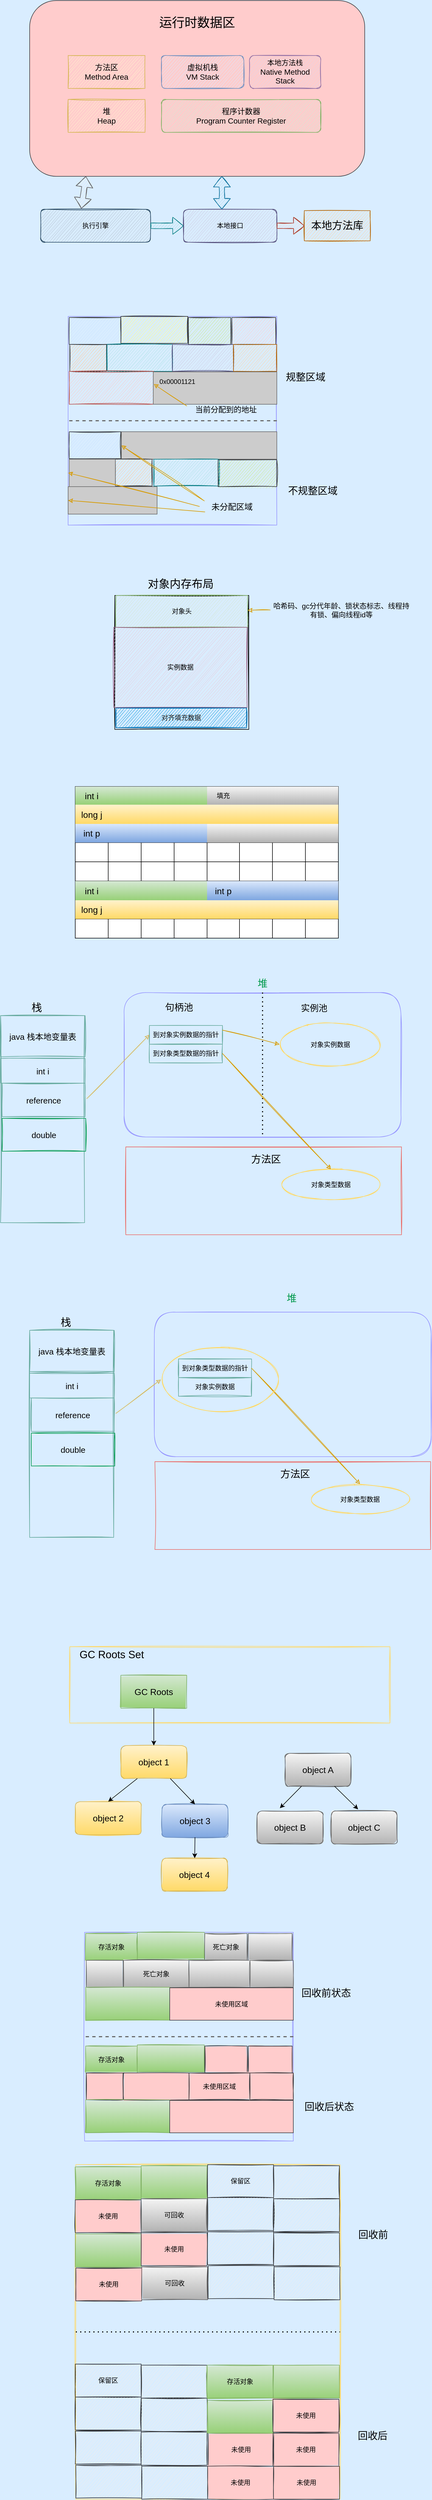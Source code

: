 <mxfile version="13.9.8" type="device" pages="2"><diagram id="-czqMxst2C6ZTdUQHmYs" name="第 1 页"><mxGraphModel dx="881" dy="680" grid="0" gridSize="10" guides="1" tooltips="1" connect="1" arrows="1" fold="1" page="1" pageScale="1" pageWidth="3300" pageHeight="4681" background="#D9EDFF" math="0" shadow="0"><root><mxCell id="0"/><mxCell id="1" parent="0"/><mxCell id="r1Z0xvE4-48Ed22GEwyf-3" value="" style="rounded=1;whiteSpace=wrap;html=1;labelBackgroundColor=none;fontSize=28;align=center;fillColor=#ffcccc;strokeColor=#36393d;" vertex="1" parent="1"><mxGeometry x="120" y="110" width="610" height="320" as="geometry"/></mxCell><mxCell id="r1Z0xvE4-48Ed22GEwyf-4" value="&lt;font style=&quot;font-size: 14px&quot;&gt;方法区&lt;br&gt;Method Area&lt;/font&gt;" style="rounded=0;whiteSpace=wrap;html=1;fillColor=#fff2cc;strokeColor=#d6b656;glass=0;sketch=1;" vertex="1" parent="1"><mxGeometry x="190" y="210" width="140" height="60" as="geometry"/></mxCell><mxCell id="r1Z0xvE4-48Ed22GEwyf-6" value="&lt;font style=&quot;font-size: 14px&quot;&gt;虚拟机栈&lt;br&gt;VM Stack&lt;br&gt;&lt;/font&gt;" style="rounded=1;whiteSpace=wrap;html=1;fillColor=#dae8fc;strokeColor=#6c8ebf;sketch=1;shadow=0;" vertex="1" parent="1"><mxGeometry x="360" y="210" width="150" height="60" as="geometry"/></mxCell><mxCell id="r1Z0xvE4-48Ed22GEwyf-7" value="&lt;font&gt;&lt;span style=&quot;font-size: 13px&quot;&gt;本地方法栈&lt;/span&gt;&lt;br&gt;&lt;font style=&quot;font-size: 14px&quot;&gt;Native Method Stack&lt;/font&gt;&lt;/font&gt;" style="rounded=1;whiteSpace=wrap;html=1;fillColor=#e1d5e7;strokeColor=#9673a6;sketch=1;" vertex="1" parent="1"><mxGeometry x="520" y="210" width="130" height="60" as="geometry"/></mxCell><mxCell id="r1Z0xvE4-48Ed22GEwyf-8" value="&lt;font style=&quot;font-size: 23px&quot;&gt;运行时数据区&lt;/font&gt;" style="text;html=1;strokeColor=none;fillColor=none;align=center;verticalAlign=middle;whiteSpace=wrap;rounded=0;" vertex="1" parent="1"><mxGeometry x="345" y="140" width="160" height="20" as="geometry"/></mxCell><mxCell id="r1Z0xvE4-48Ed22GEwyf-10" value="&lt;font style=&quot;font-size: 14px&quot;&gt;堆&lt;br&gt;Heap&lt;/font&gt;" style="rounded=0;whiteSpace=wrap;html=1;fillColor=#fff2cc;strokeColor=#d6b656;sketch=1;" vertex="1" parent="1"><mxGeometry x="190" y="290" width="140" height="60" as="geometry"/></mxCell><mxCell id="r1Z0xvE4-48Ed22GEwyf-11" value="&lt;font style=&quot;font-size: 14px&quot;&gt;程序计数器&lt;br&gt;Program Counter Register&lt;br&gt;&lt;/font&gt;" style="rounded=1;whiteSpace=wrap;html=1;fillColor=#d5e8d4;strokeColor=#82b366;sketch=1;" vertex="1" parent="1"><mxGeometry x="360" y="290" width="290" height="60" as="geometry"/></mxCell><mxCell id="r1Z0xvE4-48Ed22GEwyf-12" value="执行引擎" style="rounded=1;whiteSpace=wrap;html=1;shadow=0;glass=0;sketch=1;fillColor=#bac8d3;strokeColor=#23445d;" vertex="1" parent="1"><mxGeometry x="140" y="490" width="200" height="60" as="geometry"/></mxCell><mxCell id="r1Z0xvE4-48Ed22GEwyf-13" value="" style="shape=flexArrow;endArrow=classic;startArrow=classic;html=1;entryX=0.168;entryY=1;entryDx=0;entryDy=0;entryPerimeter=0;exitX=0.37;exitY=-0.017;exitDx=0;exitDy=0;exitPerimeter=0;sketch=1;rounded=0;fillColor=#f5f5f5;strokeColor=#666666;" edge="1" parent="1" source="r1Z0xvE4-48Ed22GEwyf-12" target="r1Z0xvE4-48Ed22GEwyf-3"><mxGeometry width="50" height="50" relative="1" as="geometry"><mxPoint x="215" y="480" as="sourcePoint"/><mxPoint x="265" y="430" as="targetPoint"/></mxGeometry></mxCell><mxCell id="r1Z0xvE4-48Ed22GEwyf-14" value="" style="shape=flexArrow;endArrow=classic;startArrow=classic;html=1;" edge="1" parent="1" target="r1Z0xvE4-48Ed22GEwyf-11"><mxGeometry width="50" height="50" relative="1" as="geometry"><mxPoint x="420" y="350" as="sourcePoint"/><mxPoint x="470" y="300" as="targetPoint"/></mxGeometry></mxCell><mxCell id="r1Z0xvE4-48Ed22GEwyf-15" value="本地接口" style="rounded=1;whiteSpace=wrap;html=1;shadow=0;glass=0;sketch=1;fillColor=#d0cee2;strokeColor=#56517e;" vertex="1" parent="1"><mxGeometry x="400" y="490" width="170" height="60" as="geometry"/></mxCell><mxCell id="r1Z0xvE4-48Ed22GEwyf-18" value="" style="shape=flexArrow;endArrow=classic;startArrow=classic;html=1;exitX=0.412;exitY=0;exitDx=0;exitDy=0;exitPerimeter=0;sketch=1;rounded=0;fillColor=#b1ddf0;strokeColor=#10739e;" edge="1" parent="1" source="r1Z0xvE4-48Ed22GEwyf-15"><mxGeometry width="50" height="50" relative="1" as="geometry"><mxPoint x="420" y="510" as="sourcePoint"/><mxPoint x="470" y="430" as="targetPoint"/></mxGeometry></mxCell><mxCell id="r1Z0xvE4-48Ed22GEwyf-19" value="" style="shape=flexArrow;endArrow=classic;html=1;exitX=1;exitY=0.5;exitDx=0;exitDy=0;entryX=0;entryY=0.5;entryDx=0;entryDy=0;sketch=1;rounded=0;fillColor=#b0e3e6;strokeColor=#0e8088;" edge="1" parent="1" source="r1Z0xvE4-48Ed22GEwyf-12" target="r1Z0xvE4-48Ed22GEwyf-15"><mxGeometry width="50" height="50" relative="1" as="geometry"><mxPoint x="420" y="510" as="sourcePoint"/><mxPoint x="470" y="460" as="targetPoint"/></mxGeometry></mxCell><mxCell id="r1Z0xvE4-48Ed22GEwyf-20" value="&lt;font style=&quot;font-size: 19px&quot;&gt;本地方法库&lt;/font&gt;" style="text;html=1;strokeColor=#b46504;fillColor=#fad7ac;align=center;verticalAlign=middle;whiteSpace=wrap;rounded=0;shadow=0;glass=0;sketch=1;" vertex="1" parent="1"><mxGeometry x="620" y="492.5" width="120" height="55" as="geometry"/></mxCell><mxCell id="r1Z0xvE4-48Ed22GEwyf-21" value="" style="shape=flexArrow;endArrow=classic;html=1;sketch=1;rounded=0;fillColor=#fad9d5;strokeColor=#ae4132;" edge="1" parent="1" target="r1Z0xvE4-48Ed22GEwyf-20"><mxGeometry width="50" height="50" relative="1" as="geometry"><mxPoint x="570" y="520" as="sourcePoint"/><mxPoint x="620" y="470" as="targetPoint"/></mxGeometry></mxCell><mxCell id="r1Z0xvE4-48Ed22GEwyf-74" value="" style="whiteSpace=wrap;html=1;aspect=fixed;rounded=0;shadow=0;glass=0;sketch=1;gradientColor=#ffffff;fillColor=none;strokeColor=#9999FF;" vertex="1" parent="1"><mxGeometry x="190" y="685" width="380" height="380" as="geometry"/></mxCell><mxCell id="r1Z0xvE4-48Ed22GEwyf-75" value="" style="rounded=0;whiteSpace=wrap;html=1;shadow=0;glass=0;sketch=1;fillColor=#cce5ff;strokeColor=#36393d;" vertex="1" parent="1"><mxGeometry x="192" y="687" width="94" height="49" as="geometry"/></mxCell><mxCell id="r1Z0xvE4-48Ed22GEwyf-76" value="" style="rounded=0;whiteSpace=wrap;html=1;shadow=0;glass=0;sketch=1;fillColor=#ffff88;strokeColor=#36393d;" vertex="1" parent="1"><mxGeometry x="286" y="685" width="122" height="49" as="geometry"/></mxCell><mxCell id="r1Z0xvE4-48Ed22GEwyf-81" value="" style="rounded=0;whiteSpace=wrap;html=1;shadow=0;glass=0;sketch=1;fillColor=#cdeb8b;strokeColor=#36393d;" vertex="1" parent="1"><mxGeometry x="409" y="687" width="77" height="49" as="geometry"/></mxCell><mxCell id="r1Z0xvE4-48Ed22GEwyf-82" value="" style="rounded=0;whiteSpace=wrap;html=1;shadow=0;glass=0;sketch=1;fillColor=#ffcccc;strokeColor=#36393d;" vertex="1" parent="1"><mxGeometry x="488" y="687" width="80" height="49" as="geometry"/></mxCell><mxCell id="r1Z0xvE4-48Ed22GEwyf-83" value="" style="rounded=0;whiteSpace=wrap;html=1;shadow=0;glass=0;sketch=1;fillColor=#ffcc99;strokeColor=#36393d;" vertex="1" parent="1"><mxGeometry x="193" y="736" width="67" height="49" as="geometry"/></mxCell><mxCell id="r1Z0xvE4-48Ed22GEwyf-84" value="" style="rounded=0;whiteSpace=wrap;html=1;shadow=0;glass=0;sketch=1;fillColor=#b0e3e6;strokeColor=#0e8088;" vertex="1" parent="1"><mxGeometry x="261" y="736" width="119" height="49" as="geometry"/></mxCell><mxCell id="r1Z0xvE4-48Ed22GEwyf-85" value="" style="rounded=0;whiteSpace=wrap;html=1;shadow=0;glass=0;sketch=1;fillColor=#d0cee2;strokeColor=#56517e;" vertex="1" parent="1"><mxGeometry x="380" y="736" width="111" height="49" as="geometry"/></mxCell><mxCell id="r1Z0xvE4-48Ed22GEwyf-86" value="" style="rounded=0;whiteSpace=wrap;html=1;shadow=0;glass=0;sketch=1;fillColor=#fad7ac;strokeColor=#b46504;" vertex="1" parent="1"><mxGeometry x="491" y="736" width="79" height="49" as="geometry"/></mxCell><mxCell id="r1Z0xvE4-48Ed22GEwyf-88" value="" style="rounded=0;whiteSpace=wrap;html=1;shadow=0;glass=0;sketch=1;fillColor=#f8cecc;strokeColor=#b85450;" vertex="1" parent="1"><mxGeometry x="192" y="785" width="154" height="60" as="geometry"/></mxCell><mxCell id="r1Z0xvE4-48Ed22GEwyf-90" value="&lt;font style=&quot;font-size: 14px&quot;&gt;当前分配到的地址&lt;/font&gt;" style="text;html=1;strokeColor=none;fillColor=none;align=center;verticalAlign=middle;whiteSpace=wrap;rounded=0;shadow=0;glass=0;sketch=1;" vertex="1" parent="1"><mxGeometry x="406" y="841" width="142.5" height="28" as="geometry"/></mxCell><mxCell id="r1Z0xvE4-48Ed22GEwyf-92" value="" style="endArrow=none;html=1;strokeWidth=2;entryX=0;entryY=0.5;entryDx=0;entryDy=0;exitX=1;exitY=0.5;exitDx=0;exitDy=0;sketch=0;fillColor=#f5f5f5;strokeColor=#666666;dashed=1;gradientColor=#b3b3b3;" edge="1" parent="1" source="r1Z0xvE4-48Ed22GEwyf-74" target="r1Z0xvE4-48Ed22GEwyf-74"><mxGeometry width="50" height="50" relative="1" as="geometry"><mxPoint x="570" y="887" as="sourcePoint"/><mxPoint x="468" y="758" as="targetPoint"/><Array as="points"><mxPoint x="212" y="875"/></Array></mxGeometry></mxCell><mxCell id="r1Z0xvE4-48Ed22GEwyf-95" value="" style="rounded=0;whiteSpace=wrap;html=1;shadow=0;glass=0;sketch=1;fillColor=#cce5ff;strokeColor=#36393d;" vertex="1" parent="1"><mxGeometry x="192" y="895" width="94" height="49" as="geometry"/></mxCell><mxCell id="r1Z0xvE4-48Ed22GEwyf-96" value="" style="rounded=0;whiteSpace=wrap;html=1;shadow=0;glass=0;sketch=0;gradientDirection=north;strokeColor=#666666;fillColor=#CCCCCC;" vertex="1" parent="1"><mxGeometry x="287" y="895" width="283" height="50" as="geometry"/></mxCell><mxCell id="r1Z0xvE4-48Ed22GEwyf-97" value="" style="rounded=0;whiteSpace=wrap;html=1;shadow=0;glass=0;sketch=1;fillColor=#ffcc99;strokeColor=#36393d;" vertex="1" parent="1"><mxGeometry x="276" y="945" width="67" height="49" as="geometry"/></mxCell><mxCell id="r1Z0xvE4-48Ed22GEwyf-98" value="" style="rounded=0;whiteSpace=wrap;html=1;shadow=0;glass=0;sketch=0;gradientDirection=north;strokeColor=#666666;fillColor=#CCCCCC;" vertex="1" parent="1"><mxGeometry x="192" y="945" width="84" height="50" as="geometry"/></mxCell><mxCell id="r1Z0xvE4-48Ed22GEwyf-99" value="" style="rounded=0;whiteSpace=wrap;html=1;shadow=0;glass=0;sketch=1;fillColor=#b0e3e6;strokeColor=#0e8088;" vertex="1" parent="1"><mxGeometry x="346" y="945" width="119" height="49" as="geometry"/></mxCell><mxCell id="r1Z0xvE4-48Ed22GEwyf-100" value="" style="rounded=0;whiteSpace=wrap;html=1;shadow=0;glass=0;sketch=1;fillColor=#cdeb8b;strokeColor=#36393d;" vertex="1" parent="1"><mxGeometry x="463" y="946" width="107" height="49" as="geometry"/></mxCell><mxCell id="r1Z0xvE4-48Ed22GEwyf-101" value="" style="rounded=0;whiteSpace=wrap;html=1;shadow=0;glass=0;sketch=0;gradientDirection=north;strokeColor=#666666;fillColor=#CCCCCC;" vertex="1" parent="1"><mxGeometry x="190" y="995" width="162" height="50" as="geometry"/></mxCell><mxCell id="r1Z0xvE4-48Ed22GEwyf-103" value="&lt;font style=&quot;font-size: 15px&quot;&gt;未分配区域&lt;/font&gt;" style="text;html=1;strokeColor=none;fillColor=none;align=center;verticalAlign=middle;whiteSpace=wrap;rounded=0;shadow=0;glass=0;sketch=0;" vertex="1" parent="1"><mxGeometry x="438" y="1021" width="101" height="20" as="geometry"/></mxCell><mxCell id="r1Z0xvE4-48Ed22GEwyf-105" value="" style="endArrow=classic;html=1;exitX=0;exitY=0;exitDx=0;exitDy=0;entryX=0;entryY=0.5;entryDx=0;entryDy=0;sketch=1;gradientColor=#ffa500;fillColor=#ffcd28;strokeColor=#d79b00;" edge="1" parent="1" source="r1Z0xvE4-48Ed22GEwyf-103" target="r1Z0xvE4-48Ed22GEwyf-96"><mxGeometry width="50" height="50" relative="1" as="geometry"><mxPoint x="418" y="799" as="sourcePoint"/><mxPoint x="468" y="749" as="targetPoint"/></mxGeometry></mxCell><mxCell id="r1Z0xvE4-48Ed22GEwyf-106" value="" style="endArrow=classic;html=1;exitX=0.25;exitY=0;exitDx=0;exitDy=0;entryX=0;entryY=0.75;entryDx=0;entryDy=0;sketch=1;gradientColor=#ffa500;fillColor=#ffcd28;strokeColor=#d79b00;" edge="1" parent="1" target="r1Z0xvE4-48Ed22GEwyf-74"><mxGeometry width="50" height="50" relative="1" as="geometry"><mxPoint x="429" y="1031" as="sourcePoint"/><mxPoint x="297" y="930" as="targetPoint"/></mxGeometry></mxCell><mxCell id="r1Z0xvE4-48Ed22GEwyf-107" value="" style="endArrow=classic;html=1;exitX=0.25;exitY=0;exitDx=0;exitDy=0;entryX=0;entryY=0.5;entryDx=0;entryDy=0;sketch=1;gradientColor=#ffa500;fillColor=#ffcd28;strokeColor=#d79b00;" edge="1" parent="1" target="r1Z0xvE4-48Ed22GEwyf-101"><mxGeometry width="50" height="50" relative="1" as="geometry"><mxPoint x="439" y="1041" as="sourcePoint"/><mxPoint x="307" y="940" as="targetPoint"/></mxGeometry></mxCell><mxCell id="r1Z0xvE4-48Ed22GEwyf-108" value="" style="rounded=0;whiteSpace=wrap;html=1;shadow=0;glass=0;sketch=0;gradientDirection=north;strokeColor=#666666;fillColor=#CCCCCC;" vertex="1" parent="1"><mxGeometry x="345" y="786" width="225" height="59" as="geometry"/></mxCell><mxCell id="r1Z0xvE4-48Ed22GEwyf-110" value="" style="endArrow=classic;html=1;entryX=0.004;entryY=0.375;entryDx=0;entryDy=0;entryPerimeter=0;exitX=0;exitY=0.25;exitDx=0;exitDy=0;sketch=1;gradientColor=#ffa500;fillColor=#ffcd28;strokeColor=#d79b00;" edge="1" parent="1" source="r1Z0xvE4-48Ed22GEwyf-90" target="r1Z0xvE4-48Ed22GEwyf-108"><mxGeometry width="50" height="50" relative="1" as="geometry"><mxPoint x="418" y="803" as="sourcePoint"/><mxPoint x="468" y="753" as="targetPoint"/></mxGeometry></mxCell><mxCell id="r1Z0xvE4-48Ed22GEwyf-113" value="0x00001121" style="text;html=1;strokeColor=none;fillColor=none;align=center;verticalAlign=middle;whiteSpace=wrap;rounded=0;shadow=0;glass=0;sketch=0;" vertex="1" parent="1"><mxGeometry x="369" y="794" width="40" height="20" as="geometry"/></mxCell><mxCell id="r1Z0xvE4-48Ed22GEwyf-116" value="&lt;font style=&quot;font-size: 18px&quot;&gt;规整区域&lt;/font&gt;" style="text;html=1;strokeColor=none;fillColor=none;align=center;verticalAlign=middle;whiteSpace=wrap;rounded=0;shadow=0;glass=0;sketch=0;" vertex="1" parent="1"><mxGeometry x="581" y="773" width="83" height="45" as="geometry"/></mxCell><mxCell id="r1Z0xvE4-48Ed22GEwyf-118" value="&lt;font style=&quot;font-size: 18px&quot;&gt;不规整区域&lt;/font&gt;" style="text;html=1;strokeColor=none;fillColor=none;align=center;verticalAlign=middle;whiteSpace=wrap;rounded=0;shadow=0;glass=0;sketch=0;" vertex="1" parent="1"><mxGeometry x="585" y="981" width="101" height="43" as="geometry"/></mxCell><mxCell id="r1Z0xvE4-48Ed22GEwyf-119" value="" style="whiteSpace=wrap;html=1;aspect=fixed;rounded=0;shadow=0;glass=0;sketch=1;strokeColor=#000000;gradientColor=none;fillColor=none;" vertex="1" parent="1"><mxGeometry x="275" y="1193" width="244" height="244" as="geometry"/></mxCell><mxCell id="r1Z0xvE4-48Ed22GEwyf-120" value="对象头" style="rounded=0;whiteSpace=wrap;html=1;shadow=0;glass=0;sketch=1;strokeColor=#82b366;fillColor=#d5e8d4;" vertex="1" parent="1"><mxGeometry x="277" y="1193" width="240" height="58" as="geometry"/></mxCell><mxCell id="r1Z0xvE4-48Ed22GEwyf-121" value="实例数据" style="rounded=0;whiteSpace=wrap;html=1;shadow=0;glass=0;sketch=1;strokeColor=#996185;fillColor=#e6d0de;" vertex="1" parent="1"><mxGeometry x="273" y="1251" width="243" height="146" as="geometry"/></mxCell><mxCell id="r1Z0xvE4-48Ed22GEwyf-122" value="&lt;font color=&quot;#1a1a1a&quot;&gt;对齐填充数据&lt;/font&gt;" style="rounded=0;whiteSpace=wrap;html=1;shadow=0;glass=0;sketch=1;strokeColor=#006EAF;fillColor=#1ba1e2;fontColor=#ffffff;" vertex="1" parent="1"><mxGeometry x="277" y="1398" width="238" height="36" as="geometry"/></mxCell><mxCell id="r1Z0xvE4-48Ed22GEwyf-123" value="&lt;font style=&quot;font-size: 20px&quot;&gt;对象内存布局&lt;/font&gt;" style="text;html=1;strokeColor=none;fillColor=none;align=center;verticalAlign=middle;whiteSpace=wrap;rounded=0;shadow=0;glass=0;sketch=1;" vertex="1" parent="1"><mxGeometry x="318.5" y="1159" width="152" height="24" as="geometry"/></mxCell><mxCell id="r1Z0xvE4-48Ed22GEwyf-124" value="&lt;font style=&quot;font-size: 13px&quot;&gt;哈希码、gc分代年龄、锁状态标志、线程持有锁、偏向线程id等&lt;/font&gt;" style="text;html=1;strokeColor=none;fillColor=none;align=center;verticalAlign=middle;whiteSpace=wrap;rounded=0;shadow=0;glass=0;sketch=1;" vertex="1" parent="1"><mxGeometry x="558" y="1193" width="259" height="53" as="geometry"/></mxCell><mxCell id="r1Z0xvE4-48Ed22GEwyf-125" value="" style="endArrow=classic;html=1;exitX=0;exitY=0.5;exitDx=0;exitDy=0;sketch=1;gradientColor=#ffa500;fillColor=#ffcd28;strokeColor=#d79b00;" edge="1" parent="1" source="r1Z0xvE4-48Ed22GEwyf-124" target="r1Z0xvE4-48Ed22GEwyf-120"><mxGeometry width="50" height="50" relative="1" as="geometry"><mxPoint x="418" y="1315" as="sourcePoint"/><mxPoint x="468" y="1265" as="targetPoint"/></mxGeometry></mxCell><mxCell id="r1Z0xvE4-48Ed22GEwyf-126" value="" style="shape=table;html=1;whiteSpace=wrap;startSize=0;container=1;collapsible=0;childLayout=tableLayout;" vertex="1" parent="1"><mxGeometry x="203" y="1541" width="479" height="276" as="geometry"/></mxCell><mxCell id="r1Z0xvE4-48Ed22GEwyf-127" value="" style="shape=partialRectangle;html=1;whiteSpace=wrap;collapsible=0;dropTarget=0;pointerEvents=0;fillColor=none;top=0;left=0;bottom=0;right=0;points=[[0,0.5],[1,0.5]];portConstraint=eastwest;" vertex="1" parent="r1Z0xvE4-48Ed22GEwyf-126"><mxGeometry width="479" height="33" as="geometry"/></mxCell><mxCell id="r1Z0xvE4-48Ed22GEwyf-128" value="&lt;font style=&quot;font-size: 16px&quot;&gt;int i&lt;/font&gt;" style="shape=partialRectangle;html=1;whiteSpace=wrap;connectable=0;overflow=hidden;top=0;left=0;bottom=0;right=0;gradientColor=#97d077;strokeColor=#82b366;sketch=0;fillColor=#d5e8d4;" vertex="1" parent="r1Z0xvE4-48Ed22GEwyf-127"><mxGeometry width="60" height="33" as="geometry"/></mxCell><mxCell id="r1Z0xvE4-48Ed22GEwyf-129" value="" style="shape=partialRectangle;html=1;whiteSpace=wrap;connectable=0;overflow=hidden;fillColor=#d5e8d4;top=0;left=0;bottom=0;right=0;gradientColor=#97d077;strokeColor=#82b366;" vertex="1" parent="r1Z0xvE4-48Ed22GEwyf-127"><mxGeometry x="60" width="60" height="33" as="geometry"/></mxCell><mxCell id="r1Z0xvE4-48Ed22GEwyf-130" value="" style="shape=partialRectangle;html=1;whiteSpace=wrap;connectable=0;overflow=hidden;fillColor=#d5e8d4;top=0;left=0;bottom=0;right=0;gradientColor=#97d077;strokeColor=#82b366;" vertex="1" parent="r1Z0xvE4-48Ed22GEwyf-127"><mxGeometry x="120" width="60" height="33" as="geometry"/></mxCell><mxCell id="r1Z0xvE4-48Ed22GEwyf-131" value="" style="shape=partialRectangle;html=1;whiteSpace=wrap;connectable=0;overflow=hidden;fillColor=#d5e8d4;top=0;left=0;bottom=0;right=0;gradientColor=#97d077;strokeColor=#82b366;" vertex="1" parent="r1Z0xvE4-48Ed22GEwyf-127"><mxGeometry x="180" width="60" height="33" as="geometry"/></mxCell><mxCell id="r1Z0xvE4-48Ed22GEwyf-132" value="填充" style="shape=partialRectangle;html=1;whiteSpace=wrap;connectable=0;overflow=hidden;fillColor=#f5f5f5;top=0;left=0;bottom=0;right=0;gradientColor=#b3b3b3;strokeColor=#666666;" vertex="1" parent="r1Z0xvE4-48Ed22GEwyf-127"><mxGeometry x="240" width="59" height="33" as="geometry"/></mxCell><mxCell id="r1Z0xvE4-48Ed22GEwyf-133" value="" style="shape=partialRectangle;html=1;whiteSpace=wrap;connectable=0;overflow=hidden;fillColor=#f5f5f5;top=0;left=0;bottom=0;right=0;gradientColor=#b3b3b3;strokeColor=#666666;" vertex="1" parent="r1Z0xvE4-48Ed22GEwyf-127"><mxGeometry x="299" width="60" height="33" as="geometry"/></mxCell><mxCell id="r1Z0xvE4-48Ed22GEwyf-134" value="" style="shape=partialRectangle;html=1;whiteSpace=wrap;connectable=0;overflow=hidden;fillColor=#f5f5f5;top=0;left=0;bottom=0;right=0;gradientColor=#b3b3b3;strokeColor=#666666;" vertex="1" parent="r1Z0xvE4-48Ed22GEwyf-127"><mxGeometry x="359" width="60" height="33" as="geometry"/></mxCell><mxCell id="r1Z0xvE4-48Ed22GEwyf-135" value="" style="shape=partialRectangle;html=1;whiteSpace=wrap;connectable=0;overflow=hidden;fillColor=#f5f5f5;top=0;left=0;bottom=0;right=0;gradientColor=#b3b3b3;strokeColor=#666666;" vertex="1" parent="r1Z0xvE4-48Ed22GEwyf-127"><mxGeometry x="419" width="60" height="33" as="geometry"/></mxCell><mxCell id="r1Z0xvE4-48Ed22GEwyf-136" value="" style="shape=partialRectangle;html=1;whiteSpace=wrap;collapsible=0;dropTarget=0;pointerEvents=0;fillColor=none;top=0;left=0;bottom=0;right=0;points=[[0,0.5],[1,0.5]];portConstraint=eastwest;" vertex="1" parent="r1Z0xvE4-48Ed22GEwyf-126"><mxGeometry y="33" width="479" height="35" as="geometry"/></mxCell><mxCell id="r1Z0xvE4-48Ed22GEwyf-137" value="&lt;font style=&quot;font-size: 16px&quot;&gt;long j&lt;/font&gt;" style="shape=partialRectangle;html=1;whiteSpace=wrap;connectable=0;overflow=hidden;fillColor=#fff2cc;top=0;left=0;bottom=0;right=0;gradientColor=#ffd966;strokeColor=#d6b656;" vertex="1" parent="r1Z0xvE4-48Ed22GEwyf-136"><mxGeometry width="60" height="35" as="geometry"/></mxCell><mxCell id="r1Z0xvE4-48Ed22GEwyf-138" value="" style="shape=partialRectangle;html=1;whiteSpace=wrap;connectable=0;overflow=hidden;fillColor=#fff2cc;top=0;left=0;bottom=0;right=0;gradientColor=#ffd966;strokeColor=#d6b656;" vertex="1" parent="r1Z0xvE4-48Ed22GEwyf-136"><mxGeometry x="60" width="60" height="35" as="geometry"/></mxCell><mxCell id="r1Z0xvE4-48Ed22GEwyf-139" value="" style="shape=partialRectangle;html=1;whiteSpace=wrap;connectable=0;overflow=hidden;fillColor=#fff2cc;top=0;left=0;bottom=0;right=0;gradientColor=#ffd966;strokeColor=#d6b656;" vertex="1" parent="r1Z0xvE4-48Ed22GEwyf-136"><mxGeometry x="120" width="60" height="35" as="geometry"/></mxCell><mxCell id="r1Z0xvE4-48Ed22GEwyf-140" value="" style="shape=partialRectangle;html=1;whiteSpace=wrap;connectable=0;overflow=hidden;fillColor=#fff2cc;top=0;left=0;bottom=0;right=0;gradientColor=#ffd966;strokeColor=#d6b656;" vertex="1" parent="r1Z0xvE4-48Ed22GEwyf-136"><mxGeometry x="180" width="60" height="35" as="geometry"/></mxCell><mxCell id="r1Z0xvE4-48Ed22GEwyf-141" value="" style="shape=partialRectangle;html=1;whiteSpace=wrap;connectable=0;overflow=hidden;fillColor=#fff2cc;top=0;left=0;bottom=0;right=0;gradientColor=#ffd966;strokeColor=#d6b656;" vertex="1" parent="r1Z0xvE4-48Ed22GEwyf-136"><mxGeometry x="240" width="59" height="35" as="geometry"/></mxCell><mxCell id="r1Z0xvE4-48Ed22GEwyf-142" value="" style="shape=partialRectangle;html=1;whiteSpace=wrap;connectable=0;overflow=hidden;fillColor=#fff2cc;top=0;left=0;bottom=0;right=0;gradientColor=#ffd966;strokeColor=#d6b656;" vertex="1" parent="r1Z0xvE4-48Ed22GEwyf-136"><mxGeometry x="299" width="60" height="35" as="geometry"/></mxCell><mxCell id="r1Z0xvE4-48Ed22GEwyf-143" value="" style="shape=partialRectangle;html=1;whiteSpace=wrap;connectable=0;overflow=hidden;fillColor=#fff2cc;top=0;left=0;bottom=0;right=0;gradientColor=#ffd966;strokeColor=#d6b656;" vertex="1" parent="r1Z0xvE4-48Ed22GEwyf-136"><mxGeometry x="359" width="60" height="35" as="geometry"/></mxCell><mxCell id="r1Z0xvE4-48Ed22GEwyf-144" value="" style="shape=partialRectangle;html=1;whiteSpace=wrap;connectable=0;overflow=hidden;fillColor=#fff2cc;top=0;left=0;bottom=0;right=0;gradientColor=#ffd966;strokeColor=#d6b656;" vertex="1" parent="r1Z0xvE4-48Ed22GEwyf-136"><mxGeometry x="419" width="60" height="35" as="geometry"/></mxCell><mxCell id="r1Z0xvE4-48Ed22GEwyf-145" value="" style="shape=partialRectangle;html=1;whiteSpace=wrap;collapsible=0;dropTarget=0;pointerEvents=0;fillColor=none;top=0;left=0;bottom=0;right=0;points=[[0,0.5],[1,0.5]];portConstraint=eastwest;" vertex="1" parent="r1Z0xvE4-48Ed22GEwyf-126"><mxGeometry y="68" width="479" height="34" as="geometry"/></mxCell><mxCell id="r1Z0xvE4-48Ed22GEwyf-146" value="&lt;font style=&quot;font-size: 16px&quot;&gt;int p&lt;/font&gt;" style="shape=partialRectangle;html=1;whiteSpace=wrap;connectable=0;overflow=hidden;fillColor=#dae8fc;top=0;left=0;bottom=0;right=0;gradientColor=#7ea6e0;strokeColor=#6c8ebf;" vertex="1" parent="r1Z0xvE4-48Ed22GEwyf-145"><mxGeometry width="60" height="34" as="geometry"/></mxCell><mxCell id="r1Z0xvE4-48Ed22GEwyf-147" value="" style="shape=partialRectangle;html=1;whiteSpace=wrap;connectable=0;overflow=hidden;fillColor=#dae8fc;top=0;left=0;bottom=0;right=0;gradientColor=#7ea6e0;strokeColor=#6c8ebf;" vertex="1" parent="r1Z0xvE4-48Ed22GEwyf-145"><mxGeometry x="60" width="60" height="34" as="geometry"/></mxCell><mxCell id="r1Z0xvE4-48Ed22GEwyf-148" value="" style="shape=partialRectangle;html=1;whiteSpace=wrap;connectable=0;overflow=hidden;fillColor=#dae8fc;top=0;left=0;bottom=0;right=0;gradientColor=#7ea6e0;strokeColor=#6c8ebf;" vertex="1" parent="r1Z0xvE4-48Ed22GEwyf-145"><mxGeometry x="120" width="60" height="34" as="geometry"/></mxCell><mxCell id="r1Z0xvE4-48Ed22GEwyf-149" value="" style="shape=partialRectangle;html=1;whiteSpace=wrap;connectable=0;overflow=hidden;fillColor=#dae8fc;top=0;left=0;bottom=0;right=0;gradientColor=#7ea6e0;strokeColor=#6c8ebf;" vertex="1" parent="r1Z0xvE4-48Ed22GEwyf-145"><mxGeometry x="180" width="60" height="34" as="geometry"/></mxCell><mxCell id="r1Z0xvE4-48Ed22GEwyf-150" value="" style="shape=partialRectangle;html=1;whiteSpace=wrap;connectable=0;overflow=hidden;fillColor=#f5f5f5;top=0;left=0;bottom=0;right=0;gradientColor=#b3b3b3;strokeColor=#666666;" vertex="1" parent="r1Z0xvE4-48Ed22GEwyf-145"><mxGeometry x="240" width="59" height="34" as="geometry"/></mxCell><mxCell id="r1Z0xvE4-48Ed22GEwyf-151" value="" style="shape=partialRectangle;html=1;whiteSpace=wrap;connectable=0;overflow=hidden;fillColor=#f5f5f5;top=0;left=0;bottom=0;right=0;gradientColor=#b3b3b3;strokeColor=#666666;" vertex="1" parent="r1Z0xvE4-48Ed22GEwyf-145"><mxGeometry x="299" width="60" height="34" as="geometry"/></mxCell><mxCell id="r1Z0xvE4-48Ed22GEwyf-152" value="" style="shape=partialRectangle;html=1;whiteSpace=wrap;connectable=0;overflow=hidden;fillColor=#f5f5f5;top=0;left=0;bottom=0;right=0;gradientColor=#b3b3b3;strokeColor=#666666;" vertex="1" parent="r1Z0xvE4-48Ed22GEwyf-145"><mxGeometry x="359" width="60" height="34" as="geometry"/></mxCell><mxCell id="r1Z0xvE4-48Ed22GEwyf-153" value="" style="shape=partialRectangle;html=1;whiteSpace=wrap;connectable=0;overflow=hidden;fillColor=#f5f5f5;top=0;left=0;bottom=0;right=0;gradientColor=#b3b3b3;strokeColor=#666666;" vertex="1" parent="r1Z0xvE4-48Ed22GEwyf-145"><mxGeometry x="419" width="60" height="34" as="geometry"/></mxCell><mxCell id="r1Z0xvE4-48Ed22GEwyf-154" value="" style="shape=partialRectangle;html=1;whiteSpace=wrap;collapsible=0;dropTarget=0;pointerEvents=0;fillColor=none;top=0;left=0;bottom=0;right=0;points=[[0,0.5],[1,0.5]];portConstraint=eastwest;" vertex="1" parent="r1Z0xvE4-48Ed22GEwyf-126"><mxGeometry y="102" width="479" height="35" as="geometry"/></mxCell><mxCell id="r1Z0xvE4-48Ed22GEwyf-155" value="" style="shape=partialRectangle;html=1;whiteSpace=wrap;connectable=0;overflow=hidden;fillColor=none;top=0;left=0;bottom=0;right=0;" vertex="1" parent="r1Z0xvE4-48Ed22GEwyf-154"><mxGeometry width="60" height="35" as="geometry"/></mxCell><mxCell id="r1Z0xvE4-48Ed22GEwyf-156" value="" style="shape=partialRectangle;html=1;whiteSpace=wrap;connectable=0;overflow=hidden;fillColor=none;top=0;left=0;bottom=0;right=0;" vertex="1" parent="r1Z0xvE4-48Ed22GEwyf-154"><mxGeometry x="60" width="60" height="35" as="geometry"/></mxCell><mxCell id="r1Z0xvE4-48Ed22GEwyf-157" value="" style="shape=partialRectangle;html=1;whiteSpace=wrap;connectable=0;overflow=hidden;fillColor=none;top=0;left=0;bottom=0;right=0;" vertex="1" parent="r1Z0xvE4-48Ed22GEwyf-154"><mxGeometry x="120" width="60" height="35" as="geometry"/></mxCell><mxCell id="r1Z0xvE4-48Ed22GEwyf-158" value="" style="shape=partialRectangle;html=1;whiteSpace=wrap;connectable=0;overflow=hidden;fillColor=none;top=0;left=0;bottom=0;right=0;" vertex="1" parent="r1Z0xvE4-48Ed22GEwyf-154"><mxGeometry x="180" width="60" height="35" as="geometry"/></mxCell><mxCell id="r1Z0xvE4-48Ed22GEwyf-159" value="" style="shape=partialRectangle;html=1;whiteSpace=wrap;connectable=0;overflow=hidden;fillColor=none;top=0;left=0;bottom=0;right=0;" vertex="1" parent="r1Z0xvE4-48Ed22GEwyf-154"><mxGeometry x="240" width="59" height="35" as="geometry"/></mxCell><mxCell id="r1Z0xvE4-48Ed22GEwyf-160" value="" style="shape=partialRectangle;html=1;whiteSpace=wrap;connectable=0;overflow=hidden;fillColor=none;top=0;left=0;bottom=0;right=0;" vertex="1" parent="r1Z0xvE4-48Ed22GEwyf-154"><mxGeometry x="299" width="60" height="35" as="geometry"/></mxCell><mxCell id="r1Z0xvE4-48Ed22GEwyf-161" value="" style="shape=partialRectangle;html=1;whiteSpace=wrap;connectable=0;overflow=hidden;fillColor=none;top=0;left=0;bottom=0;right=0;" vertex="1" parent="r1Z0xvE4-48Ed22GEwyf-154"><mxGeometry x="359" width="60" height="35" as="geometry"/></mxCell><mxCell id="r1Z0xvE4-48Ed22GEwyf-162" value="" style="shape=partialRectangle;html=1;whiteSpace=wrap;connectable=0;overflow=hidden;fillColor=none;top=0;left=0;bottom=0;right=0;" vertex="1" parent="r1Z0xvE4-48Ed22GEwyf-154"><mxGeometry x="419" width="60" height="35" as="geometry"/></mxCell><mxCell id="r1Z0xvE4-48Ed22GEwyf-163" value="" style="shape=partialRectangle;html=1;whiteSpace=wrap;collapsible=0;dropTarget=0;pointerEvents=0;fillColor=none;top=0;left=0;bottom=0;right=0;points=[[0,0.5],[1,0.5]];portConstraint=eastwest;" vertex="1" parent="r1Z0xvE4-48Ed22GEwyf-126"><mxGeometry y="137" width="479" height="35" as="geometry"/></mxCell><mxCell id="r1Z0xvE4-48Ed22GEwyf-164" value="" style="shape=partialRectangle;html=1;whiteSpace=wrap;connectable=0;overflow=hidden;fillColor=none;top=0;left=0;bottom=0;right=0;" vertex="1" parent="r1Z0xvE4-48Ed22GEwyf-163"><mxGeometry width="60" height="35" as="geometry"/></mxCell><mxCell id="r1Z0xvE4-48Ed22GEwyf-165" value="" style="shape=partialRectangle;html=1;whiteSpace=wrap;connectable=0;overflow=hidden;fillColor=none;top=0;left=0;bottom=0;right=0;" vertex="1" parent="r1Z0xvE4-48Ed22GEwyf-163"><mxGeometry x="60" width="60" height="35" as="geometry"/></mxCell><mxCell id="r1Z0xvE4-48Ed22GEwyf-166" value="" style="shape=partialRectangle;html=1;whiteSpace=wrap;connectable=0;overflow=hidden;fillColor=none;top=0;left=0;bottom=0;right=0;" vertex="1" parent="r1Z0xvE4-48Ed22GEwyf-163"><mxGeometry x="120" width="60" height="35" as="geometry"/></mxCell><mxCell id="r1Z0xvE4-48Ed22GEwyf-167" value="" style="shape=partialRectangle;html=1;whiteSpace=wrap;connectable=0;overflow=hidden;fillColor=none;top=0;left=0;bottom=0;right=0;" vertex="1" parent="r1Z0xvE4-48Ed22GEwyf-163"><mxGeometry x="180" width="60" height="35" as="geometry"/></mxCell><mxCell id="r1Z0xvE4-48Ed22GEwyf-168" value="" style="shape=partialRectangle;html=1;whiteSpace=wrap;connectable=0;overflow=hidden;fillColor=none;top=0;left=0;bottom=0;right=0;" vertex="1" parent="r1Z0xvE4-48Ed22GEwyf-163"><mxGeometry x="240" width="59" height="35" as="geometry"/></mxCell><mxCell id="r1Z0xvE4-48Ed22GEwyf-169" value="" style="shape=partialRectangle;html=1;whiteSpace=wrap;connectable=0;overflow=hidden;fillColor=none;top=0;left=0;bottom=0;right=0;" vertex="1" parent="r1Z0xvE4-48Ed22GEwyf-163"><mxGeometry x="299" width="60" height="35" as="geometry"/></mxCell><mxCell id="r1Z0xvE4-48Ed22GEwyf-170" value="" style="shape=partialRectangle;html=1;whiteSpace=wrap;connectable=0;overflow=hidden;fillColor=none;top=0;left=0;bottom=0;right=0;" vertex="1" parent="r1Z0xvE4-48Ed22GEwyf-163"><mxGeometry x="359" width="60" height="35" as="geometry"/></mxCell><mxCell id="r1Z0xvE4-48Ed22GEwyf-171" value="" style="shape=partialRectangle;html=1;whiteSpace=wrap;connectable=0;overflow=hidden;fillColor=none;top=0;left=0;bottom=0;right=0;" vertex="1" parent="r1Z0xvE4-48Ed22GEwyf-163"><mxGeometry x="419" width="60" height="35" as="geometry"/></mxCell><mxCell id="r1Z0xvE4-48Ed22GEwyf-172" value="" style="shape=partialRectangle;html=1;whiteSpace=wrap;collapsible=0;dropTarget=0;pointerEvents=0;fillColor=none;top=0;left=0;bottom=0;right=0;points=[[0,0.5],[1,0.5]];portConstraint=eastwest;" vertex="1" parent="r1Z0xvE4-48Ed22GEwyf-126"><mxGeometry y="172" width="479" height="35" as="geometry"/></mxCell><mxCell id="r1Z0xvE4-48Ed22GEwyf-173" value="&lt;font style=&quot;font-size: 16px&quot;&gt;int i&lt;/font&gt;" style="shape=partialRectangle;html=1;whiteSpace=wrap;connectable=0;overflow=hidden;fillColor=#d5e8d4;top=0;left=0;bottom=0;right=0;gradientColor=#97d077;strokeColor=#82b366;" vertex="1" parent="r1Z0xvE4-48Ed22GEwyf-172"><mxGeometry width="60" height="35" as="geometry"/></mxCell><mxCell id="r1Z0xvE4-48Ed22GEwyf-174" value="" style="shape=partialRectangle;html=1;whiteSpace=wrap;connectable=0;overflow=hidden;fillColor=#d5e8d4;top=0;left=0;bottom=0;right=0;gradientColor=#97d077;strokeColor=#82b366;" vertex="1" parent="r1Z0xvE4-48Ed22GEwyf-172"><mxGeometry x="60" width="60" height="35" as="geometry"/></mxCell><mxCell id="r1Z0xvE4-48Ed22GEwyf-175" value="" style="shape=partialRectangle;html=1;whiteSpace=wrap;connectable=0;overflow=hidden;fillColor=#d5e8d4;top=0;left=0;bottom=0;right=0;gradientColor=#97d077;strokeColor=#82b366;" vertex="1" parent="r1Z0xvE4-48Ed22GEwyf-172"><mxGeometry x="120" width="60" height="35" as="geometry"/></mxCell><mxCell id="r1Z0xvE4-48Ed22GEwyf-176" value="" style="shape=partialRectangle;html=1;whiteSpace=wrap;connectable=0;overflow=hidden;fillColor=#d5e8d4;top=0;left=0;bottom=0;right=0;gradientColor=#97d077;strokeColor=#82b366;" vertex="1" parent="r1Z0xvE4-48Ed22GEwyf-172"><mxGeometry x="180" width="60" height="35" as="geometry"/></mxCell><mxCell id="r1Z0xvE4-48Ed22GEwyf-177" value="&lt;font style=&quot;font-size: 16px&quot;&gt;int p&lt;/font&gt;" style="shape=partialRectangle;html=1;whiteSpace=wrap;connectable=0;overflow=hidden;fillColor=#dae8fc;top=0;left=0;bottom=0;right=0;gradientColor=#7ea6e0;strokeColor=#6c8ebf;" vertex="1" parent="r1Z0xvE4-48Ed22GEwyf-172"><mxGeometry x="240" width="59" height="35" as="geometry"/></mxCell><mxCell id="r1Z0xvE4-48Ed22GEwyf-178" value="" style="shape=partialRectangle;html=1;whiteSpace=wrap;connectable=0;overflow=hidden;fillColor=#dae8fc;top=0;left=0;bottom=0;right=0;gradientColor=#7ea6e0;strokeColor=#6c8ebf;" vertex="1" parent="r1Z0xvE4-48Ed22GEwyf-172"><mxGeometry x="299" width="60" height="35" as="geometry"/></mxCell><mxCell id="r1Z0xvE4-48Ed22GEwyf-179" value="" style="shape=partialRectangle;html=1;whiteSpace=wrap;connectable=0;overflow=hidden;fillColor=#dae8fc;top=0;left=0;bottom=0;right=0;gradientColor=#7ea6e0;strokeColor=#6c8ebf;" vertex="1" parent="r1Z0xvE4-48Ed22GEwyf-172"><mxGeometry x="359" width="60" height="35" as="geometry"/></mxCell><mxCell id="r1Z0xvE4-48Ed22GEwyf-180" value="" style="shape=partialRectangle;html=1;whiteSpace=wrap;connectable=0;overflow=hidden;fillColor=#dae8fc;top=0;left=0;bottom=0;right=0;gradientColor=#7ea6e0;strokeColor=#6c8ebf;" vertex="1" parent="r1Z0xvE4-48Ed22GEwyf-172"><mxGeometry x="419" width="60" height="35" as="geometry"/></mxCell><mxCell id="r1Z0xvE4-48Ed22GEwyf-181" value="" style="shape=partialRectangle;html=1;whiteSpace=wrap;collapsible=0;dropTarget=0;pointerEvents=0;fillColor=none;top=0;left=0;bottom=0;right=0;points=[[0,0.5],[1,0.5]];portConstraint=eastwest;" vertex="1" parent="r1Z0xvE4-48Ed22GEwyf-126"><mxGeometry y="207" width="479" height="34" as="geometry"/></mxCell><mxCell id="r1Z0xvE4-48Ed22GEwyf-182" value="&lt;font style=&quot;font-size: 16px&quot;&gt;long j&lt;/font&gt;" style="shape=partialRectangle;html=1;whiteSpace=wrap;connectable=0;overflow=hidden;fillColor=#fff2cc;top=0;left=0;bottom=0;right=0;gradientColor=#ffd966;strokeColor=#d6b656;" vertex="1" parent="r1Z0xvE4-48Ed22GEwyf-181"><mxGeometry width="60" height="34" as="geometry"/></mxCell><mxCell id="r1Z0xvE4-48Ed22GEwyf-183" value="" style="shape=partialRectangle;html=1;whiteSpace=wrap;connectable=0;overflow=hidden;fillColor=#fff2cc;top=0;left=0;bottom=0;right=0;gradientColor=#ffd966;strokeColor=#d6b656;" vertex="1" parent="r1Z0xvE4-48Ed22GEwyf-181"><mxGeometry x="60" width="60" height="34" as="geometry"/></mxCell><mxCell id="r1Z0xvE4-48Ed22GEwyf-184" value="" style="shape=partialRectangle;html=1;whiteSpace=wrap;connectable=0;overflow=hidden;fillColor=#fff2cc;top=0;left=0;bottom=0;right=0;gradientColor=#ffd966;strokeColor=#d6b656;" vertex="1" parent="r1Z0xvE4-48Ed22GEwyf-181"><mxGeometry x="120" width="60" height="34" as="geometry"/></mxCell><mxCell id="r1Z0xvE4-48Ed22GEwyf-185" value="" style="shape=partialRectangle;html=1;whiteSpace=wrap;connectable=0;overflow=hidden;fillColor=#fff2cc;top=0;left=0;bottom=0;right=0;gradientColor=#ffd966;strokeColor=#d6b656;" vertex="1" parent="r1Z0xvE4-48Ed22GEwyf-181"><mxGeometry x="180" width="60" height="34" as="geometry"/></mxCell><mxCell id="r1Z0xvE4-48Ed22GEwyf-186" value="" style="shape=partialRectangle;html=1;whiteSpace=wrap;connectable=0;overflow=hidden;fillColor=#fff2cc;top=0;left=0;bottom=0;right=0;gradientColor=#ffd966;strokeColor=#d6b656;" vertex="1" parent="r1Z0xvE4-48Ed22GEwyf-181"><mxGeometry x="240" width="59" height="34" as="geometry"/></mxCell><mxCell id="r1Z0xvE4-48Ed22GEwyf-187" value="" style="shape=partialRectangle;html=1;whiteSpace=wrap;connectable=0;overflow=hidden;fillColor=#fff2cc;top=0;left=0;bottom=0;right=0;gradientColor=#ffd966;strokeColor=#d6b656;" vertex="1" parent="r1Z0xvE4-48Ed22GEwyf-181"><mxGeometry x="299" width="60" height="34" as="geometry"/></mxCell><mxCell id="r1Z0xvE4-48Ed22GEwyf-188" value="" style="shape=partialRectangle;html=1;whiteSpace=wrap;connectable=0;overflow=hidden;fillColor=#fff2cc;top=0;left=0;bottom=0;right=0;gradientColor=#ffd966;strokeColor=#d6b656;" vertex="1" parent="r1Z0xvE4-48Ed22GEwyf-181"><mxGeometry x="359" width="60" height="34" as="geometry"/></mxCell><mxCell id="r1Z0xvE4-48Ed22GEwyf-189" value="" style="shape=partialRectangle;html=1;whiteSpace=wrap;connectable=0;overflow=hidden;fillColor=#fff2cc;top=0;left=0;bottom=0;right=0;gradientColor=#ffd966;strokeColor=#d6b656;" vertex="1" parent="r1Z0xvE4-48Ed22GEwyf-181"><mxGeometry x="419" width="60" height="34" as="geometry"/></mxCell><mxCell id="r1Z0xvE4-48Ed22GEwyf-190" value="" style="shape=partialRectangle;html=1;whiteSpace=wrap;collapsible=0;dropTarget=0;pointerEvents=0;fillColor=none;top=0;left=0;bottom=0;right=0;points=[[0,0.5],[1,0.5]];portConstraint=eastwest;" vertex="1" parent="r1Z0xvE4-48Ed22GEwyf-126"><mxGeometry y="241" width="479" height="35" as="geometry"/></mxCell><mxCell id="r1Z0xvE4-48Ed22GEwyf-191" value="" style="shape=partialRectangle;html=1;whiteSpace=wrap;connectable=0;overflow=hidden;fillColor=none;top=0;left=0;bottom=0;right=0;" vertex="1" parent="r1Z0xvE4-48Ed22GEwyf-190"><mxGeometry width="60" height="35" as="geometry"/></mxCell><mxCell id="r1Z0xvE4-48Ed22GEwyf-192" value="" style="shape=partialRectangle;html=1;whiteSpace=wrap;connectable=0;overflow=hidden;fillColor=none;top=0;left=0;bottom=0;right=0;" vertex="1" parent="r1Z0xvE4-48Ed22GEwyf-190"><mxGeometry x="60" width="60" height="35" as="geometry"/></mxCell><mxCell id="r1Z0xvE4-48Ed22GEwyf-193" value="" style="shape=partialRectangle;html=1;whiteSpace=wrap;connectable=0;overflow=hidden;fillColor=none;top=0;left=0;bottom=0;right=0;" vertex="1" parent="r1Z0xvE4-48Ed22GEwyf-190"><mxGeometry x="120" width="60" height="35" as="geometry"/></mxCell><mxCell id="r1Z0xvE4-48Ed22GEwyf-194" value="" style="shape=partialRectangle;html=1;whiteSpace=wrap;connectable=0;overflow=hidden;fillColor=none;top=0;left=0;bottom=0;right=0;" vertex="1" parent="r1Z0xvE4-48Ed22GEwyf-190"><mxGeometry x="180" width="60" height="35" as="geometry"/></mxCell><mxCell id="r1Z0xvE4-48Ed22GEwyf-195" value="" style="shape=partialRectangle;html=1;whiteSpace=wrap;connectable=0;overflow=hidden;fillColor=none;top=0;left=0;bottom=0;right=0;" vertex="1" parent="r1Z0xvE4-48Ed22GEwyf-190"><mxGeometry x="240" width="59" height="35" as="geometry"/></mxCell><mxCell id="r1Z0xvE4-48Ed22GEwyf-196" value="" style="shape=partialRectangle;html=1;whiteSpace=wrap;connectable=0;overflow=hidden;fillColor=none;top=0;left=0;bottom=0;right=0;" vertex="1" parent="r1Z0xvE4-48Ed22GEwyf-190"><mxGeometry x="299" width="60" height="35" as="geometry"/></mxCell><mxCell id="r1Z0xvE4-48Ed22GEwyf-197" value="" style="shape=partialRectangle;html=1;whiteSpace=wrap;connectable=0;overflow=hidden;fillColor=none;top=0;left=0;bottom=0;right=0;" vertex="1" parent="r1Z0xvE4-48Ed22GEwyf-190"><mxGeometry x="359" width="60" height="35" as="geometry"/></mxCell><mxCell id="r1Z0xvE4-48Ed22GEwyf-198" value="" style="shape=partialRectangle;html=1;whiteSpace=wrap;connectable=0;overflow=hidden;fillColor=none;top=0;left=0;bottom=0;right=0;" vertex="1" parent="r1Z0xvE4-48Ed22GEwyf-190"><mxGeometry x="419" width="60" height="35" as="geometry"/></mxCell><mxCell id="r1Z0xvE4-48Ed22GEwyf-199" value="" style="rounded=1;whiteSpace=wrap;html=1;shadow=0;glass=0;sketch=1;gradientColor=none;fillColor=none;strokeColor=#9999FF;" vertex="1" parent="1"><mxGeometry x="292" y="1916" width="504" height="263" as="geometry"/></mxCell><mxCell id="r1Z0xvE4-48Ed22GEwyf-200" value="&lt;font style=&quot;font-size: 18px&quot; color=&quot;#00994d&quot;&gt;堆&lt;/font&gt;" style="text;html=1;strokeColor=none;fillColor=none;align=center;verticalAlign=middle;whiteSpace=wrap;rounded=0;shadow=0;glass=0;sketch=0;" vertex="1" parent="1"><mxGeometry x="504" y="1883" width="80" height="33" as="geometry"/></mxCell><mxCell id="r1Z0xvE4-48Ed22GEwyf-201" value="" style="endArrow=none;dashed=1;html=1;dashPattern=1 3;strokeWidth=2;entryX=0.5;entryY=1;entryDx=0;entryDy=0;" edge="1" parent="1" source="r1Z0xvE4-48Ed22GEwyf-200" target="r1Z0xvE4-48Ed22GEwyf-199"><mxGeometry width="50" height="50" relative="1" as="geometry"><mxPoint x="458" y="1907" as="sourcePoint"/><mxPoint x="517" y="2156" as="targetPoint"/></mxGeometry></mxCell><mxCell id="r1Z0xvE4-48Ed22GEwyf-202" value="" style="rounded=0;whiteSpace=wrap;html=1;shadow=0;glass=0;sketch=1;gradientColor=none;fillColor=none;strokeColor=#EA6B66;" vertex="1" parent="1"><mxGeometry x="295" y="2197" width="502" height="160" as="geometry"/></mxCell><mxCell id="r1Z0xvE4-48Ed22GEwyf-203" value="" style="rounded=0;whiteSpace=wrap;html=1;shadow=0;glass=0;sketch=1;fillColor=none;gradientColor=none;strokeColor=#67AB9F;" vertex="1" parent="1"><mxGeometry x="67" y="1958" width="153" height="377" as="geometry"/></mxCell><mxCell id="r1Z0xvE4-48Ed22GEwyf-204" value="&lt;font style=&quot;font-size: 19px&quot;&gt;栈&lt;/font&gt;" style="text;html=1;strokeColor=none;fillColor=none;align=center;verticalAlign=middle;whiteSpace=wrap;rounded=0;shadow=0;glass=0;sketch=1;" vertex="1" parent="1"><mxGeometry x="113" y="1934" width="40" height="20" as="geometry"/></mxCell><mxCell id="r1Z0xvE4-48Ed22GEwyf-205" value="&lt;font style=&quot;font-size: 15px&quot;&gt;java 栈本地变量表&lt;/font&gt;" style="rounded=0;whiteSpace=wrap;html=1;shadow=0;glass=0;sketch=1;fillColor=none;gradientColor=none;strokeColor=#67AB9F;" vertex="1" parent="1"><mxGeometry x="67" y="1958" width="154" height="75" as="geometry"/></mxCell><mxCell id="r1Z0xvE4-48Ed22GEwyf-206" value="&lt;font style=&quot;font-size: 15px&quot;&gt;int i&lt;/font&gt;" style="rounded=0;whiteSpace=wrap;html=1;shadow=0;glass=0;sketch=1;fillColor=none;gradientColor=none;strokeColor=#67AB9F;" vertex="1" parent="1"><mxGeometry x="67" y="2036" width="154" height="45" as="geometry"/></mxCell><mxCell id="r1Z0xvE4-48Ed22GEwyf-207" value="&lt;font style=&quot;font-size: 15px&quot;&gt;reference&lt;/font&gt;" style="rounded=0;whiteSpace=wrap;html=1;shadow=0;glass=0;sketch=1;fillColor=none;gradientColor=none;strokeColor=#67AB9F;" vertex="1" parent="1"><mxGeometry x="70" y="2081" width="151" height="61" as="geometry"/></mxCell><mxCell id="r1Z0xvE4-48Ed22GEwyf-208" value="&lt;font style=&quot;font-size: 17px&quot;&gt;句柄池&lt;/font&gt;" style="text;html=1;strokeColor=none;fillColor=none;align=center;verticalAlign=middle;whiteSpace=wrap;rounded=0;shadow=0;glass=0;sketch=1;" vertex="1" parent="1"><mxGeometry x="361" y="1934" width="62" height="20" as="geometry"/></mxCell><mxCell id="r1Z0xvE4-48Ed22GEwyf-209" value="到对象实例数据的指针" style="rounded=0;whiteSpace=wrap;html=1;shadow=0;glass=0;sketch=1;strokeColor=#67AB9F;fillColor=none;gradientColor=none;" vertex="1" parent="1"><mxGeometry x="338" y="1976" width="133" height="34" as="geometry"/></mxCell><mxCell id="r1Z0xvE4-48Ed22GEwyf-210" value="到对象类型数据的指针" style="rounded=0;whiteSpace=wrap;html=1;shadow=0;glass=0;sketch=1;strokeColor=#67AB9F;fillColor=none;gradientColor=none;" vertex="1" parent="1"><mxGeometry x="338" y="2010" width="133" height="34" as="geometry"/></mxCell><mxCell id="r1Z0xvE4-48Ed22GEwyf-212" value="&lt;font style=&quot;font-size: 16px&quot;&gt;实例池&lt;/font&gt;" style="text;html=1;strokeColor=none;fillColor=none;align=center;verticalAlign=middle;whiteSpace=wrap;rounded=0;shadow=0;glass=0;sketch=1;" vertex="1" parent="1"><mxGeometry x="607" y="1934" width="62" height="20" as="geometry"/></mxCell><mxCell id="r1Z0xvE4-48Ed22GEwyf-213" value="对象实例数据" style="ellipse;whiteSpace=wrap;html=1;rounded=0;shadow=0;glass=0;sketch=1;fillColor=none;gradientColor=none;strokeColor=#FFD966;" vertex="1" parent="1"><mxGeometry x="575" y="1972" width="185" height="77" as="geometry"/></mxCell><mxCell id="r1Z0xvE4-48Ed22GEwyf-214" value="对象类型数据" style="ellipse;whiteSpace=wrap;html=1;rounded=0;shadow=0;glass=0;sketch=1;fillColor=none;gradientColor=none;strokeColor=#FFD966;" vertex="1" parent="1"><mxGeometry x="577" y="2238" width="183" height="55" as="geometry"/></mxCell><mxCell id="r1Z0xvE4-48Ed22GEwyf-215" value="&lt;font style=&quot;font-size: 18px&quot;&gt;方法区&lt;/font&gt;" style="text;html=1;strokeColor=none;fillColor=none;align=center;verticalAlign=middle;whiteSpace=wrap;rounded=0;shadow=0;glass=0;sketch=1;" vertex="1" parent="1"><mxGeometry x="504" y="2209" width="92.5" height="21" as="geometry"/></mxCell><mxCell id="r1Z0xvE4-48Ed22GEwyf-216" value="&lt;font style=&quot;font-size: 15px&quot;&gt;double&lt;/font&gt;" style="rounded=0;whiteSpace=wrap;html=1;shadow=0;glass=0;sketch=1;fillColor=none;gradientColor=none;strokeColor=#00994D;" vertex="1" parent="1"><mxGeometry x="70" y="2145" width="152" height="60" as="geometry"/></mxCell><mxCell id="r1Z0xvE4-48Ed22GEwyf-217" value="" style="endArrow=classic;html=1;entryX=0;entryY=0.5;entryDx=0;entryDy=0;exitX=1.026;exitY=0.401;exitDx=0;exitDy=0;exitPerimeter=0;sketch=1;gradientColor=#ffd966;fillColor=#fff2cc;strokeColor=#d6b656;" edge="1" parent="1" source="r1Z0xvE4-48Ed22GEwyf-203" target="r1Z0xvE4-48Ed22GEwyf-209"><mxGeometry width="50" height="50" relative="1" as="geometry"><mxPoint x="419" y="2129" as="sourcePoint"/><mxPoint x="469" y="2079" as="targetPoint"/></mxGeometry></mxCell><mxCell id="r1Z0xvE4-48Ed22GEwyf-218" value="" style="endArrow=classic;html=1;exitX=1;exitY=0.25;exitDx=0;exitDy=0;entryX=0;entryY=0.5;entryDx=0;entryDy=0;sketch=1;gradientColor=#ffa500;fillColor=#ffcd28;strokeColor=#d79b00;" edge="1" parent="1" source="r1Z0xvE4-48Ed22GEwyf-209" target="r1Z0xvE4-48Ed22GEwyf-213"><mxGeometry width="50" height="50" relative="1" as="geometry"><mxPoint x="419" y="2129" as="sourcePoint"/><mxPoint x="469" y="2079" as="targetPoint"/></mxGeometry></mxCell><mxCell id="r1Z0xvE4-48Ed22GEwyf-219" value="" style="endArrow=classic;html=1;entryX=0.5;entryY=0;entryDx=0;entryDy=0;exitX=1;exitY=0.5;exitDx=0;exitDy=0;sketch=1;gradientColor=#ffa500;fillColor=#ffcd28;strokeColor=#d79b00;" edge="1" parent="1" source="r1Z0xvE4-48Ed22GEwyf-210" target="r1Z0xvE4-48Ed22GEwyf-214"><mxGeometry width="50" height="50" relative="1" as="geometry"><mxPoint x="419" y="2129" as="sourcePoint"/><mxPoint x="469" y="2079" as="targetPoint"/></mxGeometry></mxCell><mxCell id="r1Z0xvE4-48Ed22GEwyf-220" value="" style="rounded=1;whiteSpace=wrap;html=1;shadow=0;glass=0;sketch=1;gradientColor=none;fillColor=none;strokeColor=#9999FF;" vertex="1" parent="1"><mxGeometry x="347" y="2498" width="504" height="263" as="geometry"/></mxCell><mxCell id="r1Z0xvE4-48Ed22GEwyf-221" value="&lt;font style=&quot;font-size: 18px&quot; color=&quot;#00994d&quot;&gt;堆&lt;/font&gt;" style="text;html=1;strokeColor=none;fillColor=none;align=center;verticalAlign=middle;whiteSpace=wrap;rounded=0;shadow=0;glass=0;sketch=0;" vertex="1" parent="1"><mxGeometry x="557" y="2456" width="80" height="33" as="geometry"/></mxCell><mxCell id="r1Z0xvE4-48Ed22GEwyf-223" value="" style="rounded=0;whiteSpace=wrap;html=1;shadow=0;glass=0;sketch=1;gradientColor=none;fillColor=none;strokeColor=#EA6B66;" vertex="1" parent="1"><mxGeometry x="348" y="2770" width="502" height="160" as="geometry"/></mxCell><mxCell id="r1Z0xvE4-48Ed22GEwyf-224" value="" style="rounded=0;whiteSpace=wrap;html=1;shadow=0;glass=0;sketch=1;fillColor=none;gradientColor=none;strokeColor=#67AB9F;" vertex="1" parent="1"><mxGeometry x="120" y="2531" width="153" height="377" as="geometry"/></mxCell><mxCell id="r1Z0xvE4-48Ed22GEwyf-225" value="&lt;font style=&quot;font-size: 19px&quot;&gt;栈&lt;/font&gt;" style="text;html=1;strokeColor=none;fillColor=none;align=center;verticalAlign=middle;whiteSpace=wrap;rounded=0;shadow=0;glass=0;sketch=1;" vertex="1" parent="1"><mxGeometry x="166" y="2507" width="40" height="20" as="geometry"/></mxCell><mxCell id="r1Z0xvE4-48Ed22GEwyf-226" value="&lt;font style=&quot;font-size: 15px&quot;&gt;java 栈本地变量表&lt;/font&gt;" style="rounded=0;whiteSpace=wrap;html=1;shadow=0;glass=0;sketch=1;fillColor=none;gradientColor=none;strokeColor=#67AB9F;" vertex="1" parent="1"><mxGeometry x="120" y="2531" width="154" height="75" as="geometry"/></mxCell><mxCell id="r1Z0xvE4-48Ed22GEwyf-227" value="&lt;font style=&quot;font-size: 15px&quot;&gt;int i&lt;/font&gt;" style="rounded=0;whiteSpace=wrap;html=1;shadow=0;glass=0;sketch=1;fillColor=none;gradientColor=none;strokeColor=#67AB9F;" vertex="1" parent="1"><mxGeometry x="120" y="2609" width="154" height="45" as="geometry"/></mxCell><mxCell id="r1Z0xvE4-48Ed22GEwyf-228" value="&lt;font style=&quot;font-size: 15px&quot;&gt;reference&lt;/font&gt;" style="rounded=0;whiteSpace=wrap;html=1;shadow=0;glass=0;sketch=1;fillColor=none;gradientColor=none;strokeColor=#67AB9F;" vertex="1" parent="1"><mxGeometry x="123" y="2654" width="151" height="61" as="geometry"/></mxCell><mxCell id="r1Z0xvE4-48Ed22GEwyf-230" value="对象实例数据" style="rounded=0;whiteSpace=wrap;html=1;shadow=0;glass=0;sketch=1;strokeColor=#67AB9F;fillColor=none;gradientColor=none;" vertex="1" parent="1"><mxGeometry x="391" y="2617" width="133" height="34" as="geometry"/></mxCell><mxCell id="r1Z0xvE4-48Ed22GEwyf-231" value="到对象类型数据的指针" style="rounded=0;whiteSpace=wrap;html=1;shadow=0;glass=0;sketch=1;strokeColor=#67AB9F;fillColor=none;gradientColor=none;" vertex="1" parent="1"><mxGeometry x="391" y="2583" width="133" height="34" as="geometry"/></mxCell><mxCell id="r1Z0xvE4-48Ed22GEwyf-234" value="对象类型数据" style="ellipse;whiteSpace=wrap;html=1;rounded=0;shadow=0;glass=0;sketch=1;fillColor=none;gradientColor=none;strokeColor=#FFD966;" vertex="1" parent="1"><mxGeometry x="630" y="2811" width="183" height="55" as="geometry"/></mxCell><mxCell id="r1Z0xvE4-48Ed22GEwyf-235" value="&lt;font style=&quot;font-size: 18px&quot;&gt;方法区&lt;/font&gt;" style="text;html=1;strokeColor=none;fillColor=none;align=center;verticalAlign=middle;whiteSpace=wrap;rounded=0;shadow=0;glass=0;sketch=1;" vertex="1" parent="1"><mxGeometry x="557" y="2782" width="92.5" height="21" as="geometry"/></mxCell><mxCell id="r1Z0xvE4-48Ed22GEwyf-236" value="&lt;font style=&quot;font-size: 15px&quot;&gt;double&lt;/font&gt;" style="rounded=0;whiteSpace=wrap;html=1;shadow=0;glass=0;sketch=1;fillColor=none;gradientColor=none;strokeColor=#00994D;" vertex="1" parent="1"><mxGeometry x="123" y="2718" width="152" height="60" as="geometry"/></mxCell><mxCell id="r1Z0xvE4-48Ed22GEwyf-237" value="" style="endArrow=classic;html=1;entryX=0;entryY=0.5;entryDx=0;entryDy=0;exitX=1.026;exitY=0.401;exitDx=0;exitDy=0;exitPerimeter=0;sketch=1;gradientColor=#ffd966;fillColor=#fff2cc;strokeColor=#d6b656;" edge="1" parent="1" source="r1Z0xvE4-48Ed22GEwyf-224" target="r1Z0xvE4-48Ed22GEwyf-240"><mxGeometry width="50" height="50" relative="1" as="geometry"><mxPoint x="472" y="2702" as="sourcePoint"/><mxPoint x="522" y="2652" as="targetPoint"/></mxGeometry></mxCell><mxCell id="r1Z0xvE4-48Ed22GEwyf-239" value="" style="endArrow=classic;html=1;entryX=0.5;entryY=0;entryDx=0;entryDy=0;exitX=1;exitY=0.5;exitDx=0;exitDy=0;sketch=1;gradientColor=#ffa500;fillColor=#ffcd28;strokeColor=#d79b00;" edge="1" parent="1" source="r1Z0xvE4-48Ed22GEwyf-231" target="r1Z0xvE4-48Ed22GEwyf-234"><mxGeometry width="50" height="50" relative="1" as="geometry"><mxPoint x="472" y="2702" as="sourcePoint"/><mxPoint x="522" y="2652" as="targetPoint"/></mxGeometry></mxCell><mxCell id="r1Z0xvE4-48Ed22GEwyf-240" value="" style="ellipse;whiteSpace=wrap;html=1;rounded=0;shadow=0;glass=0;sketch=1;strokeColor=#FFD966;fillColor=none;gradientColor=none;" vertex="1" parent="1"><mxGeometry x="359" y="2561" width="216" height="119" as="geometry"/></mxCell><mxCell id="r1Z0xvE4-48Ed22GEwyf-242" value="" style="rounded=0;whiteSpace=wrap;html=1;shadow=0;glass=0;sketch=1;strokeColor=#FFD966;fillColor=none;gradientColor=none;" vertex="1" parent="1"><mxGeometry x="193" y="3107" width="583" height="139" as="geometry"/></mxCell><mxCell id="r1Z0xvE4-48Ed22GEwyf-243" value="&lt;font style=&quot;font-size: 19px&quot;&gt;GC Roots Set&lt;/font&gt;" style="text;html=1;strokeColor=none;fillColor=none;align=center;verticalAlign=middle;whiteSpace=wrap;rounded=0;shadow=0;glass=0;sketch=1;" vertex="1" parent="1"><mxGeometry x="196.5" y="3112" width="145" height="20" as="geometry"/></mxCell><mxCell id="r1Z0xvE4-48Ed22GEwyf-244" value="&lt;font style=&quot;font-size: 16px&quot;&gt;GC Roots&lt;/font&gt;" style="rounded=0;whiteSpace=wrap;html=1;shadow=0;glass=0;sketch=1;strokeColor=#82b366;fillColor=#d5e8d4;gradientColor=#97d077;" vertex="1" parent="1"><mxGeometry x="286" y="3159" width="120" height="60" as="geometry"/></mxCell><mxCell id="r1Z0xvE4-48Ed22GEwyf-245" value="&lt;font style=&quot;font-size: 16px&quot;&gt;object 1&lt;/font&gt;" style="rounded=1;whiteSpace=wrap;html=1;shadow=0;glass=0;sketch=1;strokeColor=#d6b656;fillColor=#fff2cc;gradientColor=#ffd966;" vertex="1" parent="1"><mxGeometry x="286" y="3287" width="120" height="60" as="geometry"/></mxCell><mxCell id="r1Z0xvE4-48Ed22GEwyf-246" value="" style="endArrow=classic;html=1;exitX=0.5;exitY=1;exitDx=0;exitDy=0;entryX=0.5;entryY=0;entryDx=0;entryDy=0;" edge="1" parent="1" source="r1Z0xvE4-48Ed22GEwyf-244" target="r1Z0xvE4-48Ed22GEwyf-245"><mxGeometry width="50" height="50" relative="1" as="geometry"><mxPoint x="461" y="3336" as="sourcePoint"/><mxPoint x="511" y="3286" as="targetPoint"/></mxGeometry></mxCell><mxCell id="r1Z0xvE4-48Ed22GEwyf-247" value="&lt;font style=&quot;font-size: 16px&quot;&gt;object 2&lt;/font&gt;" style="rounded=1;whiteSpace=wrap;html=1;shadow=0;glass=0;sketch=1;strokeColor=#d6b656;fillColor=#fff2cc;gradientColor=#ffd966;" vertex="1" parent="1"><mxGeometry x="203" y="3389" width="120" height="60" as="geometry"/></mxCell><mxCell id="r1Z0xvE4-48Ed22GEwyf-248" value="" style="endArrow=classic;html=1;exitX=0.25;exitY=1;exitDx=0;exitDy=0;entryX=0.5;entryY=0;entryDx=0;entryDy=0;" edge="1" parent="1" source="r1Z0xvE4-48Ed22GEwyf-245" target="r1Z0xvE4-48Ed22GEwyf-247"><mxGeometry width="50" height="50" relative="1" as="geometry"><mxPoint x="461" y="3336" as="sourcePoint"/><mxPoint x="511" y="3286" as="targetPoint"/></mxGeometry></mxCell><mxCell id="r1Z0xvE4-48Ed22GEwyf-249" value="&lt;font style=&quot;font-size: 16px&quot;&gt;object 3&lt;/font&gt;" style="rounded=1;whiteSpace=wrap;html=1;shadow=0;glass=0;sketch=1;strokeColor=#6c8ebf;fillColor=#dae8fc;gradientColor=#7ea6e0;" vertex="1" parent="1"><mxGeometry x="361" y="3394" width="120" height="60" as="geometry"/></mxCell><mxCell id="r1Z0xvE4-48Ed22GEwyf-250" value="" style="endArrow=classic;html=1;entryX=0.5;entryY=0;entryDx=0;entryDy=0;exitX=0.75;exitY=1;exitDx=0;exitDy=0;" edge="1" parent="1" source="r1Z0xvE4-48Ed22GEwyf-245" target="r1Z0xvE4-48Ed22GEwyf-249"><mxGeometry width="50" height="50" relative="1" as="geometry"><mxPoint x="461" y="3336" as="sourcePoint"/><mxPoint x="511" y="3286" as="targetPoint"/></mxGeometry></mxCell><mxCell id="r1Z0xvE4-48Ed22GEwyf-251" value="&lt;font style=&quot;font-size: 16px&quot;&gt;object 4&lt;/font&gt;" style="rounded=1;whiteSpace=wrap;html=1;shadow=0;glass=0;sketch=1;strokeColor=#d6b656;fillColor=#fff2cc;gradientColor=#ffd966;" vertex="1" parent="1"><mxGeometry x="360" y="3492" width="120" height="60" as="geometry"/></mxCell><mxCell id="r1Z0xvE4-48Ed22GEwyf-252" value="" style="endArrow=classic;html=1;exitX=0.5;exitY=1;exitDx=0;exitDy=0;" edge="1" parent="1" source="r1Z0xvE4-48Ed22GEwyf-249" target="r1Z0xvE4-48Ed22GEwyf-251"><mxGeometry width="50" height="50" relative="1" as="geometry"><mxPoint x="461" y="3356" as="sourcePoint"/><mxPoint x="511" y="3306" as="targetPoint"/></mxGeometry></mxCell><mxCell id="r1Z0xvE4-48Ed22GEwyf-253" value="&lt;font style=&quot;font-size: 16px&quot;&gt;object A&lt;/font&gt;" style="rounded=1;whiteSpace=wrap;html=1;shadow=0;glass=0;sketch=1;strokeColor=#666666;fillColor=#f5f5f5;gradientColor=#b3b3b3;" vertex="1" parent="1"><mxGeometry x="585" y="3301" width="120" height="60" as="geometry"/></mxCell><mxCell id="r1Z0xvE4-48Ed22GEwyf-254" value="&lt;font style=&quot;font-size: 16px&quot;&gt;object B&lt;/font&gt;" style="rounded=1;whiteSpace=wrap;html=1;shadow=0;glass=0;sketch=1;strokeColor=#666666;fillColor=#f5f5f5;gradientColor=#b3b3b3;" vertex="1" parent="1"><mxGeometry x="534" y="3406" width="120" height="60" as="geometry"/></mxCell><mxCell id="r1Z0xvE4-48Ed22GEwyf-255" value="" style="endArrow=classic;html=1;entryX=0.346;entryY=-0.083;entryDx=0;entryDy=0;entryPerimeter=0;exitX=0.25;exitY=1;exitDx=0;exitDy=0;" edge="1" parent="1" source="r1Z0xvE4-48Ed22GEwyf-253" target="r1Z0xvE4-48Ed22GEwyf-254"><mxGeometry width="50" height="50" relative="1" as="geometry"><mxPoint x="461" y="3384" as="sourcePoint"/><mxPoint x="511" y="3334" as="targetPoint"/></mxGeometry></mxCell><mxCell id="r1Z0xvE4-48Ed22GEwyf-257" value="&lt;font style=&quot;font-size: 16px&quot;&gt;object C&lt;/font&gt;" style="rounded=1;whiteSpace=wrap;html=1;shadow=0;glass=0;sketch=1;strokeColor=#666666;fillColor=#f5f5f5;gradientColor=#b3b3b3;" vertex="1" parent="1"><mxGeometry x="669" y="3406" width="120" height="60" as="geometry"/></mxCell><mxCell id="r1Z0xvE4-48Ed22GEwyf-258" value="" style="endArrow=classic;html=1;entryX=0.408;entryY=-0.05;entryDx=0;entryDy=0;entryPerimeter=0;exitX=0.75;exitY=1;exitDx=0;exitDy=0;" edge="1" parent="1" source="r1Z0xvE4-48Ed22GEwyf-253" target="r1Z0xvE4-48Ed22GEwyf-257"><mxGeometry width="50" height="50" relative="1" as="geometry"><mxPoint x="461" y="3384" as="sourcePoint"/><mxPoint x="511" y="3334" as="targetPoint"/></mxGeometry></mxCell><mxCell id="r1Z0xvE4-48Ed22GEwyf-259" value="" style="whiteSpace=wrap;html=1;aspect=fixed;rounded=0;shadow=0;glass=0;sketch=1;gradientColor=#ffffff;fillColor=none;strokeColor=#9999FF;" vertex="1" parent="1"><mxGeometry x="220" y="3627" width="380" height="380" as="geometry"/></mxCell><mxCell id="r1Z0xvE4-48Ed22GEwyf-260" value="存活对象" style="rounded=0;whiteSpace=wrap;html=1;shadow=0;glass=0;sketch=1;fillColor=#d5e8d4;strokeColor=#82b366;gradientColor=#97d077;" vertex="1" parent="1"><mxGeometry x="222" y="3629" width="94" height="49" as="geometry"/></mxCell><mxCell id="r1Z0xvE4-48Ed22GEwyf-261" value="" style="rounded=0;whiteSpace=wrap;html=1;shadow=0;glass=0;sketch=1;fillColor=#d5e8d4;strokeColor=#82b366;gradientColor=#97d077;" vertex="1" parent="1"><mxGeometry x="316" y="3627" width="122" height="49" as="geometry"/></mxCell><mxCell id="r1Z0xvE4-48Ed22GEwyf-262" value="死亡对象" style="rounded=0;whiteSpace=wrap;html=1;shadow=0;glass=0;sketch=1;fillColor=#f5f5f5;strokeColor=#666666;gradientColor=#b3b3b3;" vertex="1" parent="1"><mxGeometry x="439" y="3629" width="77" height="49" as="geometry"/></mxCell><mxCell id="r1Z0xvE4-48Ed22GEwyf-263" value="" style="rounded=0;whiteSpace=wrap;html=1;shadow=0;glass=0;sketch=1;fillColor=#f5f5f5;strokeColor=#666666;gradientColor=#b3b3b3;" vertex="1" parent="1"><mxGeometry x="518" y="3629" width="80" height="49" as="geometry"/></mxCell><mxCell id="r1Z0xvE4-48Ed22GEwyf-264" value="" style="rounded=0;whiteSpace=wrap;html=1;shadow=0;glass=0;sketch=1;fillColor=#f5f5f5;strokeColor=#666666;gradientColor=#b3b3b3;" vertex="1" parent="1"><mxGeometry x="223" y="3678" width="67" height="49" as="geometry"/></mxCell><mxCell id="r1Z0xvE4-48Ed22GEwyf-265" value="&lt;span&gt;死亡对象&lt;/span&gt;" style="rounded=0;whiteSpace=wrap;html=1;shadow=0;glass=0;sketch=1;fillColor=#f5f5f5;strokeColor=#666666;gradientColor=#b3b3b3;" vertex="1" parent="1"><mxGeometry x="291" y="3678" width="119" height="49" as="geometry"/></mxCell><mxCell id="r1Z0xvE4-48Ed22GEwyf-266" value="" style="rounded=0;whiteSpace=wrap;html=1;shadow=0;glass=0;sketch=1;fillColor=#f5f5f5;strokeColor=#666666;gradientColor=#b3b3b3;" vertex="1" parent="1"><mxGeometry x="410" y="3678" width="111" height="49" as="geometry"/></mxCell><mxCell id="r1Z0xvE4-48Ed22GEwyf-267" value="" style="rounded=0;whiteSpace=wrap;html=1;shadow=0;glass=0;sketch=1;fillColor=#f5f5f5;strokeColor=#666666;gradientColor=#b3b3b3;" vertex="1" parent="1"><mxGeometry x="521" y="3678" width="79" height="49" as="geometry"/></mxCell><mxCell id="r1Z0xvE4-48Ed22GEwyf-268" value="" style="rounded=0;whiteSpace=wrap;html=1;shadow=0;glass=0;sketch=1;fillColor=#d5e8d4;strokeColor=#82b366;gradientColor=#97d077;" vertex="1" parent="1"><mxGeometry x="222" y="3727" width="154" height="60" as="geometry"/></mxCell><mxCell id="r1Z0xvE4-48Ed22GEwyf-270" value="" style="endArrow=none;html=1;strokeWidth=2;entryX=0;entryY=0.5;entryDx=0;entryDy=0;exitX=1;exitY=0.5;exitDx=0;exitDy=0;sketch=0;fillColor=#f5f5f5;strokeColor=#666666;dashed=1;gradientColor=#b3b3b3;" edge="1" parent="1" source="r1Z0xvE4-48Ed22GEwyf-259" target="r1Z0xvE4-48Ed22GEwyf-259"><mxGeometry width="50" height="50" relative="1" as="geometry"><mxPoint x="600" y="3829" as="sourcePoint"/><mxPoint x="498" y="3700" as="targetPoint"/><Array as="points"><mxPoint x="242" y="3817"/></Array></mxGeometry></mxCell><mxCell id="r1Z0xvE4-48Ed22GEwyf-282" value="未使用区域" style="rounded=0;whiteSpace=wrap;html=1;shadow=0;glass=0;sketch=0;gradientDirection=north;strokeColor=#36393d;fillColor=#ffcccc;" vertex="1" parent="1"><mxGeometry x="375" y="3728" width="225" height="59" as="geometry"/></mxCell><mxCell id="r1Z0xvE4-48Ed22GEwyf-285" value="&lt;span style=&quot;font-size: 18px&quot;&gt;回收前状态&lt;/span&gt;" style="text;html=1;strokeColor=none;fillColor=none;align=center;verticalAlign=middle;whiteSpace=wrap;rounded=0;shadow=0;glass=0;sketch=0;" vertex="1" parent="1"><mxGeometry x="611" y="3715" width="98" height="45" as="geometry"/></mxCell><mxCell id="r1Z0xvE4-48Ed22GEwyf-286" value="&lt;span style=&quot;font-size: 18px&quot;&gt;回收后状态&lt;/span&gt;" style="text;html=1;strokeColor=none;fillColor=none;align=center;verticalAlign=middle;whiteSpace=wrap;rounded=0;shadow=0;glass=0;sketch=0;" vertex="1" parent="1"><mxGeometry x="615" y="3923" width="101" height="43" as="geometry"/></mxCell><mxCell id="r1Z0xvE4-48Ed22GEwyf-287" value="存活对象" style="rounded=0;whiteSpace=wrap;html=1;shadow=0;glass=0;sketch=1;fillColor=#d5e8d4;strokeColor=#82b366;gradientColor=#97d077;" vertex="1" parent="1"><mxGeometry x="222" y="3834" width="94" height="49" as="geometry"/></mxCell><mxCell id="r1Z0xvE4-48Ed22GEwyf-288" value="" style="rounded=0;whiteSpace=wrap;html=1;shadow=0;glass=0;sketch=1;fillColor=#d5e8d4;strokeColor=#82b366;gradientColor=#97d077;" vertex="1" parent="1"><mxGeometry x="316" y="3832" width="122" height="49" as="geometry"/></mxCell><mxCell id="r1Z0xvE4-48Ed22GEwyf-289" value="" style="rounded=0;whiteSpace=wrap;html=1;shadow=0;glass=0;sketch=1;strokeColor=#36393d;fillStyle=solid;fillColor=#ffcccc;" vertex="1" parent="1"><mxGeometry x="439" y="3834" width="77" height="49" as="geometry"/></mxCell><mxCell id="r1Z0xvE4-48Ed22GEwyf-290" value="" style="rounded=0;whiteSpace=wrap;html=1;shadow=0;glass=0;sketch=1;fillColor=#ffcccc;strokeColor=#36393d;fillStyle=solid;" vertex="1" parent="1"><mxGeometry x="518" y="3834" width="80" height="49" as="geometry"/></mxCell><mxCell id="r1Z0xvE4-48Ed22GEwyf-291" value="" style="rounded=0;whiteSpace=wrap;html=1;shadow=0;glass=0;sketch=1;fillColor=#ffcccc;strokeColor=#36393d;fillStyle=solid;" vertex="1" parent="1"><mxGeometry x="223" y="3883" width="67" height="49" as="geometry"/></mxCell><mxCell id="r1Z0xvE4-48Ed22GEwyf-292" value="" style="rounded=0;whiteSpace=wrap;html=1;shadow=0;glass=0;sketch=1;fillColor=#ffcccc;strokeColor=#36393d;fillStyle=solid;" vertex="1" parent="1"><mxGeometry x="291" y="3883" width="119" height="49" as="geometry"/></mxCell><mxCell id="r1Z0xvE4-48Ed22GEwyf-293" value="未使用区域" style="rounded=0;whiteSpace=wrap;html=1;shadow=0;glass=0;sketch=1;fillColor=#ffcccc;strokeColor=#36393d;fillStyle=solid;" vertex="1" parent="1"><mxGeometry x="410" y="3883" width="111" height="49" as="geometry"/></mxCell><mxCell id="r1Z0xvE4-48Ed22GEwyf-294" value="" style="rounded=0;whiteSpace=wrap;html=1;shadow=0;glass=0;sketch=1;fillColor=#ffcccc;strokeColor=#36393d;fillStyle=solid;" vertex="1" parent="1"><mxGeometry x="521" y="3883" width="79" height="49" as="geometry"/></mxCell><mxCell id="r1Z0xvE4-48Ed22GEwyf-295" value="" style="rounded=0;whiteSpace=wrap;html=1;shadow=0;glass=0;sketch=1;fillColor=#d5e8d4;strokeColor=#82b366;fillStyle=solid;gradientColor=#97d077;" vertex="1" parent="1"><mxGeometry x="222" y="3932" width="154" height="60" as="geometry"/></mxCell><mxCell id="r1Z0xvE4-48Ed22GEwyf-296" value="" style="rounded=0;whiteSpace=wrap;html=1;shadow=0;glass=0;sketch=0;gradientDirection=north;strokeColor=#36393d;fillColor=#ffcccc;" vertex="1" parent="1"><mxGeometry x="375" y="3933" width="225" height="59" as="geometry"/></mxCell><mxCell id="r1Z0xvE4-48Ed22GEwyf-297" value="" style="whiteSpace=wrap;html=1;rounded=0;shadow=0;glass=0;sketch=1;strokeColor=#FFD966;fillColor=none;gradientColor=none;" vertex="1" parent="1"><mxGeometry x="204" y="4050" width="481" height="609" as="geometry"/></mxCell><mxCell id="r1Z0xvE4-48Ed22GEwyf-298" value="存活对象" style="rounded=0;whiteSpace=wrap;html=1;shadow=0;glass=0;sketch=1;fillColor=#d5e8d4;strokeColor=#82b366;gradientColor=#97d077;" vertex="1" parent="1"><mxGeometry x="203" y="4054" width="120" height="60" as="geometry"/></mxCell><mxCell id="r1Z0xvE4-48Ed22GEwyf-315" value="" style="rounded=0;whiteSpace=wrap;html=1;shadow=0;glass=0;sketch=1;fillColor=#d5e8d4;gradientColor=#97d077;strokeColor=#82b366;" vertex="1" parent="1"><mxGeometry x="323" y="4052" width="120" height="60" as="geometry"/></mxCell><mxCell id="r1Z0xvE4-48Ed22GEwyf-316" value="保留区" style="rounded=0;whiteSpace=wrap;html=1;shadow=0;glass=0;sketch=1;fillColor=#eeeeee;strokeColor=#36393d;" vertex="1" parent="1"><mxGeometry x="444" y="4050" width="120" height="60" as="geometry"/></mxCell><mxCell id="r1Z0xvE4-48Ed22GEwyf-317" value="" style="rounded=0;whiteSpace=wrap;html=1;shadow=0;glass=0;sketch=1;fillColor=#eeeeee;strokeColor=#36393d;" vertex="1" parent="1"><mxGeometry x="564" y="4052" width="120" height="60" as="geometry"/></mxCell><mxCell id="r1Z0xvE4-48Ed22GEwyf-319" value="未使用" style="rounded=0;whiteSpace=wrap;html=1;shadow=0;glass=0;sketch=1;fillColor=#ffcccc;strokeColor=#36393d;fillStyle=solid;" vertex="1" parent="1"><mxGeometry x="203" y="4114" width="120" height="60" as="geometry"/></mxCell><mxCell id="r1Z0xvE4-48Ed22GEwyf-320" value="可回收" style="rounded=0;whiteSpace=wrap;html=1;shadow=0;glass=0;sketch=1;fillColor=#f5f5f5;strokeColor=#666666;fillStyle=solid;gradientColor=#b3b3b3;" vertex="1" parent="1"><mxGeometry x="323" y="4112" width="120" height="60" as="geometry"/></mxCell><mxCell id="r1Z0xvE4-48Ed22GEwyf-321" value="" style="rounded=0;whiteSpace=wrap;html=1;shadow=0;glass=0;sketch=1;fillColor=#eeeeee;strokeColor=#36393d;" vertex="1" parent="1"><mxGeometry x="444" y="4110" width="120" height="60" as="geometry"/></mxCell><mxCell id="r1Z0xvE4-48Ed22GEwyf-322" value="" style="rounded=0;whiteSpace=wrap;html=1;shadow=0;glass=0;sketch=1;fillColor=#eeeeee;strokeColor=#36393d;" vertex="1" parent="1"><mxGeometry x="564" y="4112" width="120" height="60" as="geometry"/></mxCell><mxCell id="r1Z0xvE4-48Ed22GEwyf-323" value="" style="rounded=0;whiteSpace=wrap;html=1;shadow=0;glass=0;sketch=1;fillColor=#d5e8d4;gradientColor=#97d077;strokeColor=#82b366;" vertex="1" parent="1"><mxGeometry x="203" y="4176" width="120" height="60" as="geometry"/></mxCell><mxCell id="r1Z0xvE4-48Ed22GEwyf-324" value="未使用" style="rounded=0;whiteSpace=wrap;html=1;shadow=0;glass=0;sketch=1;fillColor=#ffcccc;strokeColor=#36393d;fillStyle=solid;" vertex="1" parent="1"><mxGeometry x="323" y="4174" width="120" height="60" as="geometry"/></mxCell><mxCell id="r1Z0xvE4-48Ed22GEwyf-325" value="" style="rounded=0;whiteSpace=wrap;html=1;shadow=0;glass=0;sketch=1;fillColor=#eeeeee;strokeColor=#36393d;" vertex="1" parent="1"><mxGeometry x="444" y="4172" width="120" height="60" as="geometry"/></mxCell><mxCell id="r1Z0xvE4-48Ed22GEwyf-326" value="" style="rounded=0;whiteSpace=wrap;html=1;shadow=0;glass=0;sketch=1;fillColor=#eeeeee;strokeColor=#36393d;" vertex="1" parent="1"><mxGeometry x="564" y="4174" width="120" height="60" as="geometry"/></mxCell><mxCell id="r1Z0xvE4-48Ed22GEwyf-327" value="未使用" style="rounded=0;whiteSpace=wrap;html=1;shadow=0;glass=0;sketch=1;fillColor=#ffcccc;strokeColor=#36393d;fillStyle=solid;" vertex="1" parent="1"><mxGeometry x="204" y="4238" width="120" height="60" as="geometry"/></mxCell><mxCell id="r1Z0xvE4-48Ed22GEwyf-328" value="可回收" style="rounded=0;whiteSpace=wrap;html=1;shadow=0;glass=0;sketch=1;strokeColor=#666666;fillColor=#f5f5f5;fillStyle=solid;gradientColor=#b3b3b3;" vertex="1" parent="1"><mxGeometry x="324" y="4236" width="120" height="60" as="geometry"/></mxCell><mxCell id="r1Z0xvE4-48Ed22GEwyf-329" value="" style="rounded=0;whiteSpace=wrap;html=1;shadow=0;glass=0;sketch=1;fillColor=#eeeeee;strokeColor=#36393d;" vertex="1" parent="1"><mxGeometry x="445" y="4234" width="120" height="60" as="geometry"/></mxCell><mxCell id="r1Z0xvE4-48Ed22GEwyf-330" value="" style="rounded=0;whiteSpace=wrap;html=1;shadow=0;glass=0;sketch=1;fillColor=#eeeeee;strokeColor=#36393d;" vertex="1" parent="1"><mxGeometry x="565" y="4236" width="120" height="60" as="geometry"/></mxCell><mxCell id="r1Z0xvE4-48Ed22GEwyf-331" value="保留区" style="rounded=0;whiteSpace=wrap;html=1;shadow=0;glass=0;sketch=1;fillColor=#eeeeee;strokeColor=#36393d;" vertex="1" parent="1"><mxGeometry x="203" y="4413" width="120" height="60" as="geometry"/></mxCell><mxCell id="r1Z0xvE4-48Ed22GEwyf-332" value="" style="rounded=0;whiteSpace=wrap;html=1;shadow=0;glass=0;sketch=1;fillColor=#eeeeee;strokeColor=#36393d;" vertex="1" parent="1"><mxGeometry x="323" y="4415" width="120" height="60" as="geometry"/></mxCell><mxCell id="r1Z0xvE4-48Ed22GEwyf-333" value="" style="rounded=0;whiteSpace=wrap;html=1;shadow=0;glass=0;sketch=1;fillColor=#eeeeee;strokeColor=#36393d;" vertex="1" parent="1"><mxGeometry x="203" y="4473" width="120" height="60" as="geometry"/></mxCell><mxCell id="r1Z0xvE4-48Ed22GEwyf-334" value="" style="rounded=0;whiteSpace=wrap;html=1;shadow=0;glass=0;sketch=1;fillColor=#eeeeee;strokeColor=#36393d;" vertex="1" parent="1"><mxGeometry x="323" y="4475" width="120" height="60" as="geometry"/></mxCell><mxCell id="r1Z0xvE4-48Ed22GEwyf-335" value="" style="rounded=0;whiteSpace=wrap;html=1;shadow=0;glass=0;sketch=1;fillColor=#eeeeee;strokeColor=#36393d;" vertex="1" parent="1"><mxGeometry x="203" y="4535" width="120" height="60" as="geometry"/></mxCell><mxCell id="r1Z0xvE4-48Ed22GEwyf-336" value="" style="rounded=0;whiteSpace=wrap;html=1;shadow=0;glass=0;sketch=1;fillColor=#eeeeee;strokeColor=#36393d;" vertex="1" parent="1"><mxGeometry x="323" y="4537" width="120" height="60" as="geometry"/></mxCell><mxCell id="r1Z0xvE4-48Ed22GEwyf-337" value="" style="rounded=0;whiteSpace=wrap;html=1;shadow=0;glass=0;sketch=1;fillColor=#eeeeee;strokeColor=#36393d;" vertex="1" parent="1"><mxGeometry x="204" y="4597" width="120" height="60" as="geometry"/></mxCell><mxCell id="r1Z0xvE4-48Ed22GEwyf-338" value="" style="rounded=0;whiteSpace=wrap;html=1;shadow=0;glass=0;sketch=1;fillColor=#eeeeee;strokeColor=#36393d;" vertex="1" parent="1"><mxGeometry x="324" y="4599" width="120" height="60" as="geometry"/></mxCell><mxCell id="r1Z0xvE4-48Ed22GEwyf-339" value="存活对象" style="rounded=0;whiteSpace=wrap;html=1;shadow=0;glass=0;sketch=1;fillColor=#d5e8d4;strokeColor=#82b366;gradientColor=#97d077;" vertex="1" parent="1"><mxGeometry x="443" y="4415" width="120" height="60" as="geometry"/></mxCell><mxCell id="r1Z0xvE4-48Ed22GEwyf-340" value="" style="rounded=0;whiteSpace=wrap;html=1;shadow=0;glass=0;sketch=1;fillColor=#d5e8d4;gradientColor=#97d077;strokeColor=#82b366;" vertex="1" parent="1"><mxGeometry x="564" y="4415" width="120" height="60" as="geometry"/></mxCell><mxCell id="r1Z0xvE4-48Ed22GEwyf-341" value="未使用" style="rounded=0;whiteSpace=wrap;html=1;shadow=0;glass=0;sketch=1;fillColor=#ffcccc;strokeColor=#36393d;fillStyle=solid;" vertex="1" parent="1"><mxGeometry x="445" y="4539" width="120" height="60" as="geometry"/></mxCell><mxCell id="r1Z0xvE4-48Ed22GEwyf-343" value="" style="rounded=0;whiteSpace=wrap;html=1;shadow=0;glass=0;sketch=1;fillColor=#d5e8d4;gradientColor=#97d077;strokeColor=#82b366;" vertex="1" parent="1"><mxGeometry x="444" y="4479" width="120" height="60" as="geometry"/></mxCell><mxCell id="r1Z0xvE4-48Ed22GEwyf-344" value="未使用" style="rounded=0;whiteSpace=wrap;html=1;shadow=0;glass=0;sketch=1;fillColor=#ffcccc;strokeColor=#36393d;fillStyle=solid;" vertex="1" parent="1"><mxGeometry x="563" y="4539" width="120" height="60" as="geometry"/></mxCell><mxCell id="r1Z0xvE4-48Ed22GEwyf-345" value="未使用" style="rounded=0;whiteSpace=wrap;html=1;shadow=0;glass=0;sketch=1;fillColor=#ffcccc;strokeColor=#36393d;fillStyle=solid;" vertex="1" parent="1"><mxGeometry x="444" y="4599" width="120" height="60" as="geometry"/></mxCell><mxCell id="r1Z0xvE4-48Ed22GEwyf-347" value="未使用" style="rounded=0;whiteSpace=wrap;html=1;shadow=0;glass=0;sketch=1;fillColor=#ffcccc;strokeColor=#36393d;fillStyle=solid;" vertex="1" parent="1"><mxGeometry x="563" y="4477" width="120" height="60" as="geometry"/></mxCell><mxCell id="r1Z0xvE4-48Ed22GEwyf-348" value="未使用" style="rounded=0;whiteSpace=wrap;html=1;shadow=0;glass=0;sketch=1;fillColor=#ffcccc;strokeColor=#36393d;fillStyle=solid;" vertex="1" parent="1"><mxGeometry x="564" y="4599" width="120" height="60" as="geometry"/></mxCell><mxCell id="r1Z0xvE4-48Ed22GEwyf-349" value="" style="endArrow=none;dashed=1;html=1;dashPattern=1 3;strokeWidth=2;exitX=0;exitY=0.5;exitDx=0;exitDy=0;entryX=1;entryY=0.5;entryDx=0;entryDy=0;" edge="1" parent="1" source="r1Z0xvE4-48Ed22GEwyf-297" target="r1Z0xvE4-48Ed22GEwyf-297"><mxGeometry width="50" height="50" relative="1" as="geometry"><mxPoint x="388" y="4374" as="sourcePoint"/><mxPoint x="438" y="4324" as="targetPoint"/></mxGeometry></mxCell><mxCell id="r1Z0xvE4-48Ed22GEwyf-350" value="&lt;font style=&quot;font-size: 18px&quot;&gt;回收前&lt;/font&gt;" style="text;html=1;strokeColor=none;fillColor=none;align=center;verticalAlign=middle;whiteSpace=wrap;rounded=0;shadow=0;glass=0;sketch=1;" vertex="1" parent="1"><mxGeometry x="694" y="4153" width="103" height="50" as="geometry"/></mxCell><mxCell id="r1Z0xvE4-48Ed22GEwyf-352" value="&lt;font style=&quot;font-size: 18px&quot;&gt;回收后&lt;/font&gt;" style="text;html=1;strokeColor=none;fillColor=none;align=center;verticalAlign=middle;whiteSpace=wrap;rounded=0;shadow=0;glass=0;sketch=1;" vertex="1" parent="1"><mxGeometry x="693" y="4519" width="103" height="50" as="geometry"/></mxCell></root></mxGraphModel></diagram><diagram id="8xZRfYCktPQTaR3Tt36P" name="第 2 页"><mxGraphModel dx="881" dy="680" grid="0" gridSize="10" guides="1" tooltips="1" connect="1" arrows="1" fold="1" page="1" pageScale="1" pageWidth="3300" pageHeight="4681" background="#D9EDFF" math="0" shadow="0"><root><mxCell id="-3bo47aNECriHVwgoMEm-0"/><mxCell id="-3bo47aNECriHVwgoMEm-1" parent="-3bo47aNECriHVwgoMEm-0"/><mxCell id="ogxMiiho4mazT9x9JdNg-0" value="" style="whiteSpace=wrap;html=1;rounded=0;shadow=0;glass=0;sketch=1;strokeColor=#FFD966;fillColor=none;gradientColor=none;" vertex="1" parent="-3bo47aNECriHVwgoMEm-1"><mxGeometry x="291" y="62" width="481" height="609" as="geometry"/></mxCell><mxCell id="ogxMiiho4mazT9x9JdNg-1" value="存活对象" style="rounded=0;whiteSpace=wrap;html=1;shadow=0;glass=0;sketch=1;fillColor=#d5e8d4;strokeColor=#82b366;gradientColor=#97d077;" vertex="1" parent="-3bo47aNECriHVwgoMEm-1"><mxGeometry x="290" y="66" width="120" height="60" as="geometry"/></mxCell><mxCell id="ogxMiiho4mazT9x9JdNg-2" value="" style="rounded=0;whiteSpace=wrap;html=1;shadow=0;glass=0;sketch=1;fillColor=#d5e8d4;gradientColor=#97d077;strokeColor=#82b366;" vertex="1" parent="-3bo47aNECriHVwgoMEm-1"><mxGeometry x="410" y="64" width="120" height="60" as="geometry"/></mxCell><mxCell id="ogxMiiho4mazT9x9JdNg-5" value="未使用" style="rounded=0;whiteSpace=wrap;html=1;shadow=0;glass=0;sketch=1;fillColor=#ffcccc;strokeColor=#36393d;fillStyle=solid;" vertex="1" parent="-3bo47aNECriHVwgoMEm-1"><mxGeometry x="290" y="126" width="120" height="60" as="geometry"/></mxCell><mxCell id="ogxMiiho4mazT9x9JdNg-6" value="可回收" style="rounded=0;whiteSpace=wrap;html=1;shadow=0;glass=0;sketch=1;fillColor=#f5f5f5;strokeColor=#666666;fillStyle=solid;gradientColor=#b3b3b3;" vertex="1" parent="-3bo47aNECriHVwgoMEm-1"><mxGeometry x="410" y="124" width="120" height="60" as="geometry"/></mxCell><mxCell id="ogxMiiho4mazT9x9JdNg-9" value="" style="rounded=0;whiteSpace=wrap;html=1;shadow=0;glass=0;sketch=1;fillColor=#d5e8d4;gradientColor=#97d077;strokeColor=#82b366;" vertex="1" parent="-3bo47aNECriHVwgoMEm-1"><mxGeometry x="290" y="188" width="120" height="60" as="geometry"/></mxCell><mxCell id="ogxMiiho4mazT9x9JdNg-10" value="未使用" style="rounded=0;whiteSpace=wrap;html=1;shadow=0;glass=0;sketch=1;fillColor=#ffcccc;strokeColor=#36393d;fillStyle=solid;" vertex="1" parent="-3bo47aNECriHVwgoMEm-1"><mxGeometry x="410" y="186" width="120" height="60" as="geometry"/></mxCell><mxCell id="ogxMiiho4mazT9x9JdNg-13" value="未使用" style="rounded=0;whiteSpace=wrap;html=1;shadow=0;glass=0;sketch=1;fillColor=#ffcccc;strokeColor=#36393d;fillStyle=solid;" vertex="1" parent="-3bo47aNECriHVwgoMEm-1"><mxGeometry x="291" y="250" width="120" height="60" as="geometry"/></mxCell><mxCell id="ogxMiiho4mazT9x9JdNg-14" value="可回收" style="rounded=0;whiteSpace=wrap;html=1;shadow=0;glass=0;sketch=1;strokeColor=#666666;fillColor=#f5f5f5;fillStyle=solid;gradientColor=#b3b3b3;" vertex="1" parent="-3bo47aNECriHVwgoMEm-1"><mxGeometry x="411" y="248" width="120" height="60" as="geometry"/></mxCell><mxCell id="ogxMiiho4mazT9x9JdNg-25" value="存活对象" style="rounded=0;whiteSpace=wrap;html=1;shadow=0;glass=0;sketch=1;fillColor=#d5e8d4;strokeColor=#82b366;gradientColor=#97d077;" vertex="1" parent="-3bo47aNECriHVwgoMEm-1"><mxGeometry x="530" y="427" width="120" height="60" as="geometry"/></mxCell><mxCell id="ogxMiiho4mazT9x9JdNg-26" value="" style="rounded=0;whiteSpace=wrap;html=1;shadow=0;glass=0;sketch=1;fillColor=#d5e8d4;gradientColor=#97d077;strokeColor=#82b366;" vertex="1" parent="-3bo47aNECriHVwgoMEm-1"><mxGeometry x="651" y="427" width="120" height="60" as="geometry"/></mxCell><mxCell id="ogxMiiho4mazT9x9JdNg-27" value="未使用" style="rounded=0;whiteSpace=wrap;html=1;shadow=0;glass=0;sketch=1;fillColor=#ffcccc;strokeColor=#36393d;fillStyle=solid;" vertex="1" parent="-3bo47aNECriHVwgoMEm-1"><mxGeometry x="532" y="551" width="120" height="60" as="geometry"/></mxCell><mxCell id="ogxMiiho4mazT9x9JdNg-29" value="未使用" style="rounded=0;whiteSpace=wrap;html=1;shadow=0;glass=0;sketch=1;fillColor=#ffcccc;strokeColor=#36393d;fillStyle=solid;" vertex="1" parent="-3bo47aNECriHVwgoMEm-1"><mxGeometry x="650" y="551" width="120" height="60" as="geometry"/></mxCell><mxCell id="ogxMiiho4mazT9x9JdNg-30" value="未使用" style="rounded=0;whiteSpace=wrap;html=1;shadow=0;glass=0;sketch=1;fillColor=#ffcccc;strokeColor=#36393d;fillStyle=solid;" vertex="1" parent="-3bo47aNECriHVwgoMEm-1"><mxGeometry x="531" y="611" width="120" height="60" as="geometry"/></mxCell><mxCell id="ogxMiiho4mazT9x9JdNg-31" value="未使用" style="rounded=0;whiteSpace=wrap;html=1;shadow=0;glass=0;sketch=1;fillColor=#ffcccc;strokeColor=#36393d;fillStyle=solid;" vertex="1" parent="-3bo47aNECriHVwgoMEm-1"><mxGeometry x="650" y="489" width="120" height="60" as="geometry"/></mxCell><mxCell id="ogxMiiho4mazT9x9JdNg-32" value="未使用" style="rounded=0;whiteSpace=wrap;html=1;shadow=0;glass=0;sketch=1;fillColor=#ffcccc;strokeColor=#36393d;fillStyle=solid;" vertex="1" parent="-3bo47aNECriHVwgoMEm-1"><mxGeometry x="651" y="611" width="120" height="60" as="geometry"/></mxCell><mxCell id="ogxMiiho4mazT9x9JdNg-33" value="" style="endArrow=none;dashed=1;html=1;dashPattern=1 3;strokeWidth=2;exitX=0;exitY=0.5;exitDx=0;exitDy=0;entryX=1;entryY=0.5;entryDx=0;entryDy=0;" edge="1" parent="-3bo47aNECriHVwgoMEm-1" source="ogxMiiho4mazT9x9JdNg-0" target="ogxMiiho4mazT9x9JdNg-0"><mxGeometry width="50" height="50" relative="1" as="geometry"><mxPoint x="475" y="386" as="sourcePoint"/><mxPoint x="525" y="336" as="targetPoint"/></mxGeometry></mxCell><mxCell id="BE4dES7z7MvJL0_hSeMK-0" value="&lt;font style=&quot;font-size: 16px&quot;&gt;回收前&lt;/font&gt;" style="text;html=1;strokeColor=none;fillColor=none;align=center;verticalAlign=middle;whiteSpace=wrap;rounded=0;shadow=0;glass=0;sketch=1;" vertex="1" parent="-3bo47aNECriHVwgoMEm-1"><mxGeometry x="787" y="157" width="89" height="47" as="geometry"/></mxCell><mxCell id="BE4dES7z7MvJL0_hSeMK-1" value="&lt;font style=&quot;font-size: 16px&quot;&gt;回收后&lt;/font&gt;" style="text;html=1;strokeColor=none;fillColor=none;align=center;verticalAlign=middle;whiteSpace=wrap;rounded=0;shadow=0;glass=0;sketch=1;" vertex="1" parent="-3bo47aNECriHVwgoMEm-1"><mxGeometry x="789" y="529" width="89" height="47" as="geometry"/></mxCell><mxCell id="BE4dES7z7MvJL0_hSeMK-2" value="存活对象" style="rounded=0;whiteSpace=wrap;html=1;shadow=0;glass=0;sketch=1;fillColor=#d5e8d4;strokeColor=#82b366;gradientColor=#97d077;" vertex="1" parent="-3bo47aNECriHVwgoMEm-1"><mxGeometry x="532" y="64" width="120" height="60" as="geometry"/></mxCell><mxCell id="BE4dES7z7MvJL0_hSeMK-3" value="" style="rounded=0;whiteSpace=wrap;html=1;shadow=0;glass=0;sketch=1;fillColor=#d5e8d4;gradientColor=#97d077;strokeColor=#82b366;" vertex="1" parent="-3bo47aNECriHVwgoMEm-1"><mxGeometry x="652" y="62" width="120" height="60" as="geometry"/></mxCell><mxCell id="BE4dES7z7MvJL0_hSeMK-4" value="未使用" style="rounded=0;whiteSpace=wrap;html=1;shadow=0;glass=0;sketch=1;fillColor=#ffcccc;strokeColor=#36393d;fillStyle=solid;" vertex="1" parent="-3bo47aNECriHVwgoMEm-1"><mxGeometry x="532" y="124" width="120" height="60" as="geometry"/></mxCell><mxCell id="BE4dES7z7MvJL0_hSeMK-5" value="可回收" style="rounded=0;whiteSpace=wrap;html=1;shadow=0;glass=0;sketch=1;fillColor=#f5f5f5;strokeColor=#666666;fillStyle=solid;gradientColor=#b3b3b3;" vertex="1" parent="-3bo47aNECriHVwgoMEm-1"><mxGeometry x="652" y="122" width="120" height="60" as="geometry"/></mxCell><mxCell id="BE4dES7z7MvJL0_hSeMK-6" value="" style="rounded=0;whiteSpace=wrap;html=1;shadow=0;glass=0;sketch=1;fillColor=#d5e8d4;gradientColor=#97d077;strokeColor=#82b366;" vertex="1" parent="-3bo47aNECriHVwgoMEm-1"><mxGeometry x="532" y="186" width="120" height="60" as="geometry"/></mxCell><mxCell id="BE4dES7z7MvJL0_hSeMK-7" value="未使用" style="rounded=0;whiteSpace=wrap;html=1;shadow=0;glass=0;sketch=1;fillColor=#ffcccc;strokeColor=#36393d;fillStyle=solid;" vertex="1" parent="-3bo47aNECriHVwgoMEm-1"><mxGeometry x="652" y="184" width="120" height="60" as="geometry"/></mxCell><mxCell id="BE4dES7z7MvJL0_hSeMK-8" value="未使用" style="rounded=0;whiteSpace=wrap;html=1;shadow=0;glass=0;sketch=1;fillColor=#ffcccc;strokeColor=#36393d;fillStyle=solid;" vertex="1" parent="-3bo47aNECriHVwgoMEm-1"><mxGeometry x="533" y="248" width="120" height="60" as="geometry"/></mxCell><mxCell id="BE4dES7z7MvJL0_hSeMK-9" value="可回收" style="rounded=0;whiteSpace=wrap;html=1;shadow=0;glass=0;sketch=1;strokeColor=#666666;fillColor=#f5f5f5;fillStyle=solid;gradientColor=#b3b3b3;" vertex="1" parent="-3bo47aNECriHVwgoMEm-1"><mxGeometry x="653" y="246" width="120" height="60" as="geometry"/></mxCell><mxCell id="BE4dES7z7MvJL0_hSeMK-10" value="存活对象" style="rounded=0;whiteSpace=wrap;html=1;shadow=0;glass=0;sketch=1;fillColor=#d5e8d4;strokeColor=#82b366;gradientColor=#97d077;" vertex="1" parent="-3bo47aNECriHVwgoMEm-1"><mxGeometry x="290" y="427" width="120" height="60" as="geometry"/></mxCell><mxCell id="BE4dES7z7MvJL0_hSeMK-11" value="" style="rounded=0;whiteSpace=wrap;html=1;shadow=0;glass=0;sketch=1;fillColor=#d5e8d4;gradientColor=#97d077;strokeColor=#82b366;" vertex="1" parent="-3bo47aNECriHVwgoMEm-1"><mxGeometry x="411" y="427" width="120" height="60" as="geometry"/></mxCell><mxCell id="BE4dES7z7MvJL0_hSeMK-12" value="存活对象" style="rounded=0;whiteSpace=wrap;html=1;shadow=0;glass=0;sketch=1;fillColor=#d5e8d4;strokeColor=#82b366;gradientColor=#97d077;" vertex="1" parent="-3bo47aNECriHVwgoMEm-1"><mxGeometry x="292" y="489" width="120" height="60" as="geometry"/></mxCell><mxCell id="BE4dES7z7MvJL0_hSeMK-13" value="" style="rounded=0;whiteSpace=wrap;html=1;shadow=0;glass=0;sketch=1;fillColor=#d5e8d4;gradientColor=#97d077;strokeColor=#82b366;" vertex="1" parent="-3bo47aNECriHVwgoMEm-1"><mxGeometry x="413" y="489" width="120" height="60" as="geometry"/></mxCell><mxCell id="BE4dES7z7MvJL0_hSeMK-14" value="未使用" style="rounded=0;whiteSpace=wrap;html=1;shadow=0;glass=0;sketch=1;fillColor=#ffcccc;strokeColor=#36393d;fillStyle=solid;" vertex="1" parent="-3bo47aNECriHVwgoMEm-1"><mxGeometry x="531" y="491" width="120" height="60" as="geometry"/></mxCell><mxCell id="BE4dES7z7MvJL0_hSeMK-15" value="未使用" style="rounded=0;whiteSpace=wrap;html=1;shadow=0;glass=0;sketch=1;fillColor=#ffcccc;strokeColor=#36393d;fillStyle=solid;" vertex="1" parent="-3bo47aNECriHVwgoMEm-1"><mxGeometry x="293" y="551" width="120" height="60" as="geometry"/></mxCell><mxCell id="BE4dES7z7MvJL0_hSeMK-16" value="未使用" style="rounded=0;whiteSpace=wrap;html=1;shadow=0;glass=0;sketch=1;fillColor=#ffcccc;strokeColor=#36393d;fillStyle=solid;" vertex="1" parent="-3bo47aNECriHVwgoMEm-1"><mxGeometry x="411" y="551" width="120" height="60" as="geometry"/></mxCell><mxCell id="BE4dES7z7MvJL0_hSeMK-17" value="未使用" style="rounded=0;whiteSpace=wrap;html=1;shadow=0;glass=0;sketch=1;fillColor=#ffcccc;strokeColor=#36393d;fillStyle=solid;" vertex="1" parent="-3bo47aNECriHVwgoMEm-1"><mxGeometry x="292" y="611" width="120" height="60" as="geometry"/></mxCell><mxCell id="BE4dES7z7MvJL0_hSeMK-18" value="未使用" style="rounded=0;whiteSpace=wrap;html=1;shadow=0;glass=0;sketch=1;fillColor=#ffcccc;strokeColor=#36393d;fillStyle=solid;" vertex="1" parent="-3bo47aNECriHVwgoMEm-1"><mxGeometry x="412" y="611" width="120" height="60" as="geometry"/></mxCell><mxCell id="BE4dES7z7MvJL0_hSeMK-19" value="&lt;font style=&quot;font-size: 16px&quot;&gt;Card 1&lt;br&gt;1 byte&lt;/font&gt;" style="rounded=1;whiteSpace=wrap;html=1;shadow=0;glass=0;sketch=1;strokeColor=#67AB9F;fillColor=none;gradientColor=none;" vertex="1" parent="-3bo47aNECriHVwgoMEm-1"><mxGeometry x="318" y="785" width="120" height="60" as="geometry"/></mxCell><mxCell id="BE4dES7z7MvJL0_hSeMK-20" value="&lt;font style=&quot;font-size: 16px&quot;&gt;&lt;span&gt;Card 2&lt;/span&gt;&lt;br&gt;&lt;span&gt;1 byte&lt;/span&gt;&lt;/font&gt;" style="rounded=1;whiteSpace=wrap;html=1;shadow=0;glass=0;sketch=1;strokeColor=#67AB9F;fillColor=none;gradientColor=none;" vertex="1" parent="-3bo47aNECriHVwgoMEm-1"><mxGeometry x="321" y="856" width="120" height="60" as="geometry"/></mxCell><mxCell id="BE4dES7z7MvJL0_hSeMK-22" value="&lt;font style=&quot;font-size: 16px&quot;&gt;&lt;span&gt;Card 2&lt;/span&gt;&lt;br&gt;&lt;span&gt;1 byte&lt;/span&gt;&lt;/font&gt;" style="rounded=1;whiteSpace=wrap;html=1;shadow=0;glass=0;sketch=1;strokeColor=#67AB9F;fillColor=none;gradientColor=none;" vertex="1" parent="-3bo47aNECriHVwgoMEm-1"><mxGeometry x="321" y="931.5" width="120" height="60" as="geometry"/></mxCell><mxCell id="BE4dES7z7MvJL0_hSeMK-24" value="&lt;font style=&quot;font-size: 16px&quot;&gt;Page 0x0000&lt;br&gt;512 bytes&lt;/font&gt;" style="rounded=1;whiteSpace=wrap;html=1;shadow=0;glass=0;sketch=1;fillColor=none;gradientColor=none;strokeColor=#B5739D;" vertex="1" parent="-3bo47aNECriHVwgoMEm-1"><mxGeometry x="543" y="785" width="120" height="60" as="geometry"/></mxCell><mxCell id="BE4dES7z7MvJL0_hSeMK-25" value="&lt;span style=&quot;font-size: 16px&quot;&gt;Page 0x0200&lt;/span&gt;&lt;br style=&quot;font-size: 16px&quot;&gt;" style="rounded=1;whiteSpace=wrap;html=1;shadow=0;glass=0;sketch=1;fillColor=none;gradientColor=none;strokeColor=#B5739D;" vertex="1" parent="-3bo47aNECriHVwgoMEm-1"><mxGeometry x="543" y="858" width="120" height="60" as="geometry"/></mxCell><mxCell id="BE4dES7z7MvJL0_hSeMK-26" value="&lt;span style=&quot;font-size: 16px&quot;&gt;Page 0x0400&lt;/span&gt;&lt;br style=&quot;font-size: 16px&quot;&gt;" style="rounded=1;whiteSpace=wrap;html=1;shadow=0;glass=0;sketch=1;fillColor=none;gradientColor=none;strokeColor=#B5739D;" vertex="1" parent="-3bo47aNECriHVwgoMEm-1"><mxGeometry x="543" y="931.5" width="120" height="60" as="geometry"/></mxCell><mxCell id="BE4dES7z7MvJL0_hSeMK-28" value="&lt;font style=&quot;font-size: 17px&quot;&gt;Card Table&lt;/font&gt;" style="text;html=1;strokeColor=none;fillColor=none;align=center;verticalAlign=middle;whiteSpace=wrap;rounded=0;shadow=0;glass=0;sketch=1;" vertex="1" parent="-3bo47aNECriHVwgoMEm-1"><mxGeometry x="325" y="751" width="102" height="20" as="geometry"/></mxCell><mxCell id="BE4dES7z7MvJL0_hSeMK-29" value="&lt;font style=&quot;font-size: 16px&quot;&gt;Card Page&lt;/font&gt;" style="text;html=1;strokeColor=none;fillColor=none;align=center;verticalAlign=middle;whiteSpace=wrap;rounded=0;shadow=0;glass=0;sketch=1;" vertex="1" parent="-3bo47aNECriHVwgoMEm-1"><mxGeometry x="552" y="751" width="111" height="20" as="geometry"/></mxCell><mxCell id="BE4dES7z7MvJL0_hSeMK-30" value="" style="endArrow=classic;html=1;exitX=1;exitY=0.5;exitDx=0;exitDy=0;" edge="1" parent="-3bo47aNECriHVwgoMEm-1" source="BE4dES7z7MvJL0_hSeMK-19" target="BE4dES7z7MvJL0_hSeMK-24"><mxGeometry width="50" height="50" relative="1" as="geometry"><mxPoint x="534" y="849" as="sourcePoint"/><mxPoint x="584" y="799" as="targetPoint"/></mxGeometry></mxCell><mxCell id="BE4dES7z7MvJL0_hSeMK-31" value="Dirty ?" style="text;html=1;align=center;verticalAlign=middle;resizable=0;points=[];autosize=1;" vertex="1" parent="-3bo47aNECriHVwgoMEm-1"><mxGeometry x="465" y="795" width="45" height="18" as="geometry"/></mxCell><mxCell id="BE4dES7z7MvJL0_hSeMK-32" value="" style="endArrow=classic;html=1;exitX=1;exitY=0.5;exitDx=0;exitDy=0;" edge="1" parent="-3bo47aNECriHVwgoMEm-1"><mxGeometry width="50" height="50" relative="1" as="geometry"><mxPoint x="441" y="887" as="sourcePoint"/><mxPoint x="546" y="887" as="targetPoint"/></mxGeometry></mxCell><mxCell id="BE4dES7z7MvJL0_hSeMK-33" value="Dirty ?" style="text;html=1;align=center;verticalAlign=middle;resizable=0;points=[];autosize=1;" vertex="1" parent="-3bo47aNECriHVwgoMEm-1"><mxGeometry x="468" y="867" width="45" height="18" as="geometry"/></mxCell><mxCell id="BE4dES7z7MvJL0_hSeMK-34" value="" style="endArrow=classic;html=1;exitX=1;exitY=0.5;exitDx=0;exitDy=0;" edge="1" parent="-3bo47aNECriHVwgoMEm-1"><mxGeometry width="50" height="50" relative="1" as="geometry"><mxPoint x="441" y="961" as="sourcePoint"/><mxPoint x="546" y="961" as="targetPoint"/></mxGeometry></mxCell><mxCell id="BE4dES7z7MvJL0_hSeMK-36" value="&lt;font color=&quot;#00994d&quot;&gt;CARD_TABLE [this address &amp;gt;&amp;gt; 9] = 0;&lt;/font&gt;" style="text;html=1;strokeColor=none;fillColor=none;align=center;verticalAlign=middle;whiteSpace=wrap;rounded=0;shadow=0;glass=0;sketch=1;" vertex="1" parent="-3bo47aNECriHVwgoMEm-1"><mxGeometry x="281" y="1016" width="283" height="20" as="geometry"/></mxCell><mxCell id="BE4dES7z7MvJL0_hSeMK-54" style="edgeStyle=orthogonalEdgeStyle;rounded=0;sketch=0;orthogonalLoop=1;jettySize=auto;html=1;entryX=0;entryY=0.5;entryDx=0;entryDy=0;strokeColor=#000000;" edge="1" parent="-3bo47aNECriHVwgoMEm-1" source="BE4dES7z7MvJL0_hSeMK-37" target="BE4dES7z7MvJL0_hSeMK-39"><mxGeometry relative="1" as="geometry"/></mxCell><mxCell id="BE4dES7z7MvJL0_hSeMK-37" value="" style="ellipse;whiteSpace=wrap;html=1;aspect=fixed;rounded=0;shadow=0;glass=0;sketch=0;gradientColor=none;fillColor=#000000;" vertex="1" parent="-3bo47aNECriHVwgoMEm-1"><mxGeometry x="333" y="1275.5" width="26" height="26" as="geometry"/></mxCell><mxCell id="BE4dES7z7MvJL0_hSeMK-53" style="edgeStyle=orthogonalEdgeStyle;rounded=0;sketch=0;orthogonalLoop=1;jettySize=auto;html=1;entryX=0;entryY=0.5;entryDx=0;entryDy=0;strokeColor=#000000;" edge="1" parent="-3bo47aNECriHVwgoMEm-1" source="BE4dES7z7MvJL0_hSeMK-38" target="BE4dES7z7MvJL0_hSeMK-37"><mxGeometry relative="1" as="geometry"/></mxCell><mxCell id="BE4dES7z7MvJL0_hSeMK-38" value="" style="whiteSpace=wrap;html=1;aspect=fixed;rounded=0;shadow=0;glass=0;sketch=0;gradientColor=none;fillColor=#000000;fillStyle=solid;" vertex="1" parent="-3bo47aNECriHVwgoMEm-1"><mxGeometry x="258" y="1274" width="29" height="29" as="geometry"/></mxCell><mxCell id="BE4dES7z7MvJL0_hSeMK-58" style="edgeStyle=orthogonalEdgeStyle;rounded=0;sketch=0;orthogonalLoop=1;jettySize=auto;html=1;strokeColor=#000000;" edge="1" parent="-3bo47aNECriHVwgoMEm-1" source="BE4dES7z7MvJL0_hSeMK-39" target="BE4dES7z7MvJL0_hSeMK-41"><mxGeometry relative="1" as="geometry"><Array as="points"><mxPoint x="406" y="1355"/></Array></mxGeometry></mxCell><mxCell id="BE4dES7z7MvJL0_hSeMK-67" style="edgeStyle=orthogonalEdgeStyle;rounded=0;sketch=0;orthogonalLoop=1;jettySize=auto;html=1;exitX=1;exitY=0.5;exitDx=0;exitDy=0;entryX=0;entryY=0.5;entryDx=0;entryDy=0;strokeColor=#000000;" edge="1" parent="-3bo47aNECriHVwgoMEm-1" source="BE4dES7z7MvJL0_hSeMK-39" target="BE4dES7z7MvJL0_hSeMK-40"><mxGeometry relative="1" as="geometry"/></mxCell><mxCell id="BE4dES7z7MvJL0_hSeMK-39" value="" style="ellipse;whiteSpace=wrap;html=1;aspect=fixed;rounded=0;shadow=0;glass=0;sketch=0;gradientColor=none;fillColor=#000000;" vertex="1" parent="-3bo47aNECriHVwgoMEm-1"><mxGeometry x="393" y="1275.5" width="26" height="26" as="geometry"/></mxCell><mxCell id="BE4dES7z7MvJL0_hSeMK-69" style="edgeStyle=orthogonalEdgeStyle;rounded=0;sketch=0;orthogonalLoop=1;jettySize=auto;html=1;entryX=0;entryY=0.5;entryDx=0;entryDy=0;strokeColor=#000000;" edge="1" parent="-3bo47aNECriHVwgoMEm-1" source="BE4dES7z7MvJL0_hSeMK-40" target="BE4dES7z7MvJL0_hSeMK-43"><mxGeometry relative="1" as="geometry"/></mxCell><mxCell id="BE4dES7z7MvJL0_hSeMK-40" value="" style="ellipse;whiteSpace=wrap;html=1;aspect=fixed;rounded=0;shadow=0;glass=0;sketch=0;gradientColor=none;fillColor=#000000;fillStyle=solid;" vertex="1" parent="-3bo47aNECriHVwgoMEm-1"><mxGeometry x="457" y="1275.5" width="26" height="26" as="geometry"/></mxCell><mxCell id="BE4dES7z7MvJL0_hSeMK-41" value="" style="ellipse;whiteSpace=wrap;html=1;aspect=fixed;rounded=0;shadow=0;glass=0;sketch=0;gradientColor=none;strokeColor=none;fillColor=#000000;" vertex="1" parent="-3bo47aNECriHVwgoMEm-1"><mxGeometry x="331" y="1342" width="26" height="26" as="geometry"/></mxCell><mxCell id="BE4dES7z7MvJL0_hSeMK-63" style="edgeStyle=orthogonalEdgeStyle;rounded=0;sketch=0;orthogonalLoop=1;jettySize=auto;html=1;exitX=0.5;exitY=1;exitDx=0;exitDy=0;strokeColor=#000000;" edge="1" parent="-3bo47aNECriHVwgoMEm-1" source="BE4dES7z7MvJL0_hSeMK-42" target="BE4dES7z7MvJL0_hSeMK-40"><mxGeometry relative="1" as="geometry"/></mxCell><mxCell id="BE4dES7z7MvJL0_hSeMK-64" style="edgeStyle=orthogonalEdgeStyle;rounded=0;sketch=0;orthogonalLoop=1;jettySize=auto;html=1;exitX=0;exitY=0.5;exitDx=0;exitDy=0;strokeColor=#000000;" edge="1" parent="-3bo47aNECriHVwgoMEm-1" source="BE4dES7z7MvJL0_hSeMK-42" target="BE4dES7z7MvJL0_hSeMK-46"><mxGeometry relative="1" as="geometry"/></mxCell><mxCell id="BE4dES7z7MvJL0_hSeMK-42" value="" style="ellipse;whiteSpace=wrap;html=1;aspect=fixed;rounded=0;shadow=0;glass=0;sketch=0;strokeColor=#B5739D;gradientColor=none;fillStyle=solid;" vertex="1" parent="-3bo47aNECriHVwgoMEm-1"><mxGeometry x="457" y="1214" width="26" height="26" as="geometry"/></mxCell><mxCell id="BE4dES7z7MvJL0_hSeMK-59" style="edgeStyle=orthogonalEdgeStyle;rounded=0;sketch=0;orthogonalLoop=1;jettySize=auto;html=1;exitX=0.5;exitY=1;exitDx=0;exitDy=0;entryX=0.5;entryY=0;entryDx=0;entryDy=0;strokeColor=#000000;" edge="1" parent="-3bo47aNECriHVwgoMEm-1" source="BE4dES7z7MvJL0_hSeMK-43" target="BE4dES7z7MvJL0_hSeMK-44"><mxGeometry relative="1" as="geometry"/></mxCell><mxCell id="BE4dES7z7MvJL0_hSeMK-61" style="edgeStyle=orthogonalEdgeStyle;rounded=0;sketch=0;orthogonalLoop=1;jettySize=auto;html=1;exitX=0.5;exitY=0;exitDx=0;exitDy=0;strokeColor=#000000;" edge="1" parent="-3bo47aNECriHVwgoMEm-1" source="BE4dES7z7MvJL0_hSeMK-43" target="BE4dES7z7MvJL0_hSeMK-45"><mxGeometry relative="1" as="geometry"/></mxCell><mxCell id="BE4dES7z7MvJL0_hSeMK-43" value="" style="ellipse;whiteSpace=wrap;html=1;aspect=fixed;rounded=0;shadow=0;glass=0;sketch=0;gradientColor=none;fillColor=#000000;" vertex="1" parent="-3bo47aNECriHVwgoMEm-1"><mxGeometry x="526" y="1275.5" width="26" height="26" as="geometry"/></mxCell><mxCell id="BE4dES7z7MvJL0_hSeMK-60" style="edgeStyle=orthogonalEdgeStyle;rounded=0;sketch=0;orthogonalLoop=1;jettySize=auto;html=1;entryX=1;entryY=0.5;entryDx=0;entryDy=0;strokeColor=#000000;" edge="1" parent="-3bo47aNECriHVwgoMEm-1" source="BE4dES7z7MvJL0_hSeMK-44" target="BE4dES7z7MvJL0_hSeMK-57"><mxGeometry relative="1" as="geometry"/></mxCell><mxCell id="BE4dES7z7MvJL0_hSeMK-44" value="" style="ellipse;whiteSpace=wrap;html=1;aspect=fixed;rounded=0;shadow=0;glass=0;sketch=0;gradientColor=none;fillColor=#000000;" vertex="1" parent="-3bo47aNECriHVwgoMEm-1"><mxGeometry x="526" y="1342" width="26" height="26" as="geometry"/></mxCell><mxCell id="BE4dES7z7MvJL0_hSeMK-45" value="" style="ellipse;whiteSpace=wrap;html=1;aspect=fixed;rounded=0;shadow=0;glass=0;sketch=0;gradientColor=none;fillColor=#000000;" vertex="1" parent="-3bo47aNECriHVwgoMEm-1"><mxGeometry x="526" y="1210" width="26" height="26" as="geometry"/></mxCell><mxCell id="BE4dES7z7MvJL0_hSeMK-66" style="edgeStyle=orthogonalEdgeStyle;rounded=0;sketch=0;orthogonalLoop=1;jettySize=auto;html=1;entryX=1;entryY=0.5;entryDx=0;entryDy=0;strokeColor=#000000;" edge="1" parent="-3bo47aNECriHVwgoMEm-1" source="BE4dES7z7MvJL0_hSeMK-46" target="BE4dES7z7MvJL0_hSeMK-47"><mxGeometry relative="1" as="geometry"/></mxCell><mxCell id="BE4dES7z7MvJL0_hSeMK-46" value="" style="ellipse;whiteSpace=wrap;html=1;aspect=fixed;rounded=0;shadow=0;glass=0;sketch=0;strokeColor=#B5739D;gradientColor=none;fillStyle=solid;" vertex="1" parent="-3bo47aNECriHVwgoMEm-1"><mxGeometry x="393" y="1214" width="26" height="26" as="geometry"/></mxCell><mxCell id="BE4dES7z7MvJL0_hSeMK-47" value="" style="ellipse;whiteSpace=wrap;html=1;aspect=fixed;rounded=0;shadow=0;glass=0;sketch=0;strokeColor=#B5739D;gradientColor=none;fillStyle=solid;" vertex="1" parent="-3bo47aNECriHVwgoMEm-1"><mxGeometry x="329" y="1214" width="26" height="26" as="geometry"/></mxCell><mxCell id="BE4dES7z7MvJL0_hSeMK-57" value="" style="ellipse;whiteSpace=wrap;html=1;aspect=fixed;rounded=0;shadow=0;glass=0;sketch=0;gradientColor=none;fillColor=#000000;fillStyle=solid;" vertex="1" parent="-3bo47aNECriHVwgoMEm-1"><mxGeometry x="458" y="1342" width="26" height="26" as="geometry"/></mxCell><mxCell id="BE4dES7z7MvJL0_hSeMK-71" style="edgeStyle=orthogonalEdgeStyle;rounded=0;sketch=0;orthogonalLoop=1;jettySize=auto;html=1;entryX=0;entryY=0.5;entryDx=0;entryDy=0;strokeColor=#000000;" edge="1" parent="-3bo47aNECriHVwgoMEm-1" source="BE4dES7z7MvJL0_hSeMK-72" target="BE4dES7z7MvJL0_hSeMK-77"><mxGeometry relative="1" as="geometry"/></mxCell><mxCell id="BE4dES7z7MvJL0_hSeMK-72" value="" style="ellipse;whiteSpace=wrap;html=1;aspect=fixed;rounded=0;shadow=0;glass=0;sketch=0;gradientColor=none;fillColor=#000000;" vertex="1" parent="-3bo47aNECriHVwgoMEm-1"><mxGeometry x="144" y="1523.5" width="26" height="26" as="geometry"/></mxCell><mxCell id="BE4dES7z7MvJL0_hSeMK-73" style="edgeStyle=orthogonalEdgeStyle;rounded=0;sketch=0;orthogonalLoop=1;jettySize=auto;html=1;entryX=0;entryY=0.5;entryDx=0;entryDy=0;strokeColor=#000000;" edge="1" parent="-3bo47aNECriHVwgoMEm-1" source="BE4dES7z7MvJL0_hSeMK-74" target="BE4dES7z7MvJL0_hSeMK-72"><mxGeometry relative="1" as="geometry"/></mxCell><mxCell id="BE4dES7z7MvJL0_hSeMK-74" value="" style="whiteSpace=wrap;html=1;aspect=fixed;rounded=0;shadow=0;glass=0;sketch=0;gradientColor=none;fillColor=#000000;fillStyle=solid;" vertex="1" parent="-3bo47aNECriHVwgoMEm-1"><mxGeometry x="69" y="1522" width="29" height="29" as="geometry"/></mxCell><mxCell id="BE4dES7z7MvJL0_hSeMK-75" style="edgeStyle=orthogonalEdgeStyle;rounded=0;sketch=0;orthogonalLoop=1;jettySize=auto;html=1;strokeColor=#000000;" edge="1" parent="-3bo47aNECriHVwgoMEm-1" source="BE4dES7z7MvJL0_hSeMK-77" target="BE4dES7z7MvJL0_hSeMK-80"><mxGeometry relative="1" as="geometry"><Array as="points"><mxPoint x="217" y="1603"/></Array></mxGeometry></mxCell><mxCell id="BE4dES7z7MvJL0_hSeMK-76" style="edgeStyle=orthogonalEdgeStyle;rounded=0;sketch=0;orthogonalLoop=1;jettySize=auto;html=1;exitX=1;exitY=0.5;exitDx=0;exitDy=0;entryX=0;entryY=0.5;entryDx=0;entryDy=0;strokeColor=#000000;" edge="1" parent="-3bo47aNECriHVwgoMEm-1" source="BE4dES7z7MvJL0_hSeMK-77" target="BE4dES7z7MvJL0_hSeMK-79"><mxGeometry relative="1" as="geometry"/></mxCell><mxCell id="BE4dES7z7MvJL0_hSeMK-77" value="" style="ellipse;whiteSpace=wrap;html=1;aspect=fixed;rounded=0;shadow=0;glass=0;sketch=0;gradientColor=none;fillColor=#000000;" vertex="1" parent="-3bo47aNECriHVwgoMEm-1"><mxGeometry x="204" y="1523.5" width="26" height="26" as="geometry"/></mxCell><mxCell id="BE4dES7z7MvJL0_hSeMK-78" style="edgeStyle=orthogonalEdgeStyle;rounded=0;sketch=0;orthogonalLoop=1;jettySize=auto;html=1;entryX=0;entryY=0.5;entryDx=0;entryDy=0;strokeColor=#000000;" edge="1" parent="-3bo47aNECriHVwgoMEm-1" source="BE4dES7z7MvJL0_hSeMK-79" target="BE4dES7z7MvJL0_hSeMK-86"><mxGeometry relative="1" as="geometry"/></mxCell><mxCell id="BE4dES7z7MvJL0_hSeMK-79" value="" style="ellipse;whiteSpace=wrap;html=1;aspect=fixed;rounded=0;shadow=0;glass=0;sketch=0;gradientColor=none;fillStyle=solid;fillColor=#E6E6E6;" vertex="1" parent="-3bo47aNECriHVwgoMEm-1"><mxGeometry x="268" y="1523.5" width="26" height="26" as="geometry"/></mxCell><mxCell id="BE4dES7z7MvJL0_hSeMK-80" value="" style="ellipse;whiteSpace=wrap;html=1;aspect=fixed;rounded=0;shadow=0;glass=0;sketch=0;gradientColor=none;fillColor=#E6E6E6;" vertex="1" parent="-3bo47aNECriHVwgoMEm-1"><mxGeometry x="142" y="1590" width="26" height="26" as="geometry"/></mxCell><mxCell id="BE4dES7z7MvJL0_hSeMK-81" style="edgeStyle=orthogonalEdgeStyle;rounded=0;sketch=0;orthogonalLoop=1;jettySize=auto;html=1;exitX=0.5;exitY=1;exitDx=0;exitDy=0;strokeColor=#000000;" edge="1" parent="-3bo47aNECriHVwgoMEm-1" source="BE4dES7z7MvJL0_hSeMK-83" target="BE4dES7z7MvJL0_hSeMK-79"><mxGeometry relative="1" as="geometry"/></mxCell><mxCell id="BE4dES7z7MvJL0_hSeMK-82" style="edgeStyle=orthogonalEdgeStyle;rounded=0;sketch=0;orthogonalLoop=1;jettySize=auto;html=1;exitX=0;exitY=0.5;exitDx=0;exitDy=0;strokeColor=#000000;" edge="1" parent="-3bo47aNECriHVwgoMEm-1" source="BE4dES7z7MvJL0_hSeMK-83" target="BE4dES7z7MvJL0_hSeMK-91"><mxGeometry relative="1" as="geometry"/></mxCell><mxCell id="BE4dES7z7MvJL0_hSeMK-83" value="" style="ellipse;whiteSpace=wrap;html=1;aspect=fixed;rounded=0;shadow=0;glass=0;sketch=0;strokeColor=#B5739D;gradientColor=none;fillStyle=solid;" vertex="1" parent="-3bo47aNECriHVwgoMEm-1"><mxGeometry x="268" y="1462" width="26" height="26" as="geometry"/></mxCell><mxCell id="BE4dES7z7MvJL0_hSeMK-84" style="edgeStyle=orthogonalEdgeStyle;rounded=0;sketch=0;orthogonalLoop=1;jettySize=auto;html=1;exitX=0.5;exitY=1;exitDx=0;exitDy=0;entryX=0.5;entryY=0;entryDx=0;entryDy=0;strokeColor=#000000;" edge="1" parent="-3bo47aNECriHVwgoMEm-1" source="BE4dES7z7MvJL0_hSeMK-86" target="BE4dES7z7MvJL0_hSeMK-88"><mxGeometry relative="1" as="geometry"/></mxCell><mxCell id="BE4dES7z7MvJL0_hSeMK-85" style="edgeStyle=orthogonalEdgeStyle;rounded=0;sketch=0;orthogonalLoop=1;jettySize=auto;html=1;exitX=0.5;exitY=0;exitDx=0;exitDy=0;strokeColor=#000000;" edge="1" parent="-3bo47aNECriHVwgoMEm-1" source="BE4dES7z7MvJL0_hSeMK-86" target="BE4dES7z7MvJL0_hSeMK-89"><mxGeometry relative="1" as="geometry"/></mxCell><mxCell id="BE4dES7z7MvJL0_hSeMK-86" value="" style="ellipse;whiteSpace=wrap;html=1;aspect=fixed;rounded=0;shadow=0;glass=0;sketch=0;gradientColor=none;fillColor=#FFFFFF;" vertex="1" parent="-3bo47aNECriHVwgoMEm-1"><mxGeometry x="337" y="1523.5" width="26" height="26" as="geometry"/></mxCell><mxCell id="BE4dES7z7MvJL0_hSeMK-87" style="edgeStyle=orthogonalEdgeStyle;rounded=0;sketch=0;orthogonalLoop=1;jettySize=auto;html=1;entryX=1;entryY=0.5;entryDx=0;entryDy=0;strokeColor=#000000;" edge="1" parent="-3bo47aNECriHVwgoMEm-1" source="BE4dES7z7MvJL0_hSeMK-88" target="BE4dES7z7MvJL0_hSeMK-93"><mxGeometry relative="1" as="geometry"/></mxCell><mxCell id="BE4dES7z7MvJL0_hSeMK-88" value="" style="ellipse;whiteSpace=wrap;html=1;aspect=fixed;rounded=0;shadow=0;glass=0;sketch=0;gradientColor=none;fillColor=#FFFFFF;" vertex="1" parent="-3bo47aNECriHVwgoMEm-1"><mxGeometry x="337" y="1590" width="26" height="26" as="geometry"/></mxCell><mxCell id="BE4dES7z7MvJL0_hSeMK-89" value="" style="ellipse;whiteSpace=wrap;html=1;aspect=fixed;rounded=0;shadow=0;glass=0;sketch=0;gradientColor=none;fillColor=#FFFFFF;" vertex="1" parent="-3bo47aNECriHVwgoMEm-1"><mxGeometry x="337" y="1458" width="26" height="26" as="geometry"/></mxCell><mxCell id="BE4dES7z7MvJL0_hSeMK-90" style="edgeStyle=orthogonalEdgeStyle;rounded=0;sketch=0;orthogonalLoop=1;jettySize=auto;html=1;entryX=1;entryY=0.5;entryDx=0;entryDy=0;strokeColor=#000000;" edge="1" parent="-3bo47aNECriHVwgoMEm-1" source="BE4dES7z7MvJL0_hSeMK-91" target="BE4dES7z7MvJL0_hSeMK-92"><mxGeometry relative="1" as="geometry"/></mxCell><mxCell id="BE4dES7z7MvJL0_hSeMK-91" value="" style="ellipse;whiteSpace=wrap;html=1;aspect=fixed;rounded=0;shadow=0;glass=0;sketch=0;strokeColor=#B5739D;gradientColor=none;fillStyle=solid;" vertex="1" parent="-3bo47aNECriHVwgoMEm-1"><mxGeometry x="204" y="1462" width="26" height="26" as="geometry"/></mxCell><mxCell id="BE4dES7z7MvJL0_hSeMK-92" value="" style="ellipse;whiteSpace=wrap;html=1;aspect=fixed;rounded=0;shadow=0;glass=0;sketch=0;strokeColor=#B5739D;gradientColor=none;fillStyle=solid;" vertex="1" parent="-3bo47aNECriHVwgoMEm-1"><mxGeometry x="140" y="1462" width="26" height="26" as="geometry"/></mxCell><mxCell id="BE4dES7z7MvJL0_hSeMK-93" value="" style="ellipse;whiteSpace=wrap;html=1;aspect=fixed;rounded=0;shadow=0;glass=0;sketch=0;gradientColor=none;fillStyle=solid;fillColor=#FFFFFF;" vertex="1" parent="-3bo47aNECriHVwgoMEm-1"><mxGeometry x="269" y="1590" width="26" height="26" as="geometry"/></mxCell><mxCell id="BE4dES7z7MvJL0_hSeMK-94" style="edgeStyle=orthogonalEdgeStyle;rounded=0;sketch=0;orthogonalLoop=1;jettySize=auto;html=1;entryX=0;entryY=0.5;entryDx=0;entryDy=0;strokeColor=#000000;" edge="1" parent="-3bo47aNECriHVwgoMEm-1" source="BE4dES7z7MvJL0_hSeMK-95" target="BE4dES7z7MvJL0_hSeMK-100"><mxGeometry relative="1" as="geometry"/></mxCell><mxCell id="BE4dES7z7MvJL0_hSeMK-117" style="edgeStyle=orthogonalEdgeStyle;rounded=0;sketch=0;orthogonalLoop=1;jettySize=auto;html=1;strokeColor=#000000;entryX=0.5;entryY=0;entryDx=0;entryDy=0;" edge="1" parent="-3bo47aNECriHVwgoMEm-1" source="BE4dES7z7MvJL0_hSeMK-95" target="BE4dES7z7MvJL0_hSeMK-103"><mxGeometry relative="1" as="geometry"><mxPoint x="545" y="1586" as="targetPoint"/></mxGeometry></mxCell><mxCell id="BE4dES7z7MvJL0_hSeMK-95" value="" style="ellipse;whiteSpace=wrap;html=1;aspect=fixed;rounded=0;shadow=0;glass=0;sketch=0;gradientColor=none;fillColor=#000000;" vertex="1" parent="-3bo47aNECriHVwgoMEm-1"><mxGeometry x="532" y="1527.5" width="26" height="26" as="geometry"/></mxCell><mxCell id="BE4dES7z7MvJL0_hSeMK-96" style="edgeStyle=orthogonalEdgeStyle;rounded=0;sketch=0;orthogonalLoop=1;jettySize=auto;html=1;entryX=0;entryY=0.5;entryDx=0;entryDy=0;strokeColor=#000000;" edge="1" parent="-3bo47aNECriHVwgoMEm-1" source="BE4dES7z7MvJL0_hSeMK-97" target="BE4dES7z7MvJL0_hSeMK-95"><mxGeometry relative="1" as="geometry"/></mxCell><mxCell id="BE4dES7z7MvJL0_hSeMK-97" value="" style="whiteSpace=wrap;html=1;aspect=fixed;rounded=0;shadow=0;glass=0;sketch=0;gradientColor=none;fillColor=#000000;fillStyle=solid;" vertex="1" parent="-3bo47aNECriHVwgoMEm-1"><mxGeometry x="457" y="1526" width="29" height="29" as="geometry"/></mxCell><mxCell id="BE4dES7z7MvJL0_hSeMK-98" style="edgeStyle=orthogonalEdgeStyle;rounded=0;sketch=0;orthogonalLoop=1;jettySize=auto;html=1;strokeColor=#000000;dashed=1;" edge="1" parent="-3bo47aNECriHVwgoMEm-1" source="BE4dES7z7MvJL0_hSeMK-100" target="BE4dES7z7MvJL0_hSeMK-103"><mxGeometry relative="1" as="geometry"><Array as="points"><mxPoint x="605" y="1607"/></Array></mxGeometry></mxCell><mxCell id="BE4dES7z7MvJL0_hSeMK-99" style="edgeStyle=orthogonalEdgeStyle;rounded=0;sketch=0;orthogonalLoop=1;jettySize=auto;html=1;exitX=1;exitY=0.5;exitDx=0;exitDy=0;entryX=0;entryY=0.5;entryDx=0;entryDy=0;strokeColor=#000000;" edge="1" parent="-3bo47aNECriHVwgoMEm-1" source="BE4dES7z7MvJL0_hSeMK-100" target="BE4dES7z7MvJL0_hSeMK-102"><mxGeometry relative="1" as="geometry"/></mxCell><mxCell id="BE4dES7z7MvJL0_hSeMK-100" value="" style="ellipse;whiteSpace=wrap;html=1;aspect=fixed;rounded=0;shadow=0;glass=0;sketch=0;gradientColor=none;fillColor=#E6E6E6;" vertex="1" parent="-3bo47aNECriHVwgoMEm-1"><mxGeometry x="592" y="1527.5" width="26" height="26" as="geometry"/></mxCell><mxCell id="BE4dES7z7MvJL0_hSeMK-101" style="edgeStyle=orthogonalEdgeStyle;rounded=0;sketch=0;orthogonalLoop=1;jettySize=auto;html=1;entryX=0;entryY=0.5;entryDx=0;entryDy=0;strokeColor=#000000;" edge="1" parent="-3bo47aNECriHVwgoMEm-1" source="BE4dES7z7MvJL0_hSeMK-102" target="BE4dES7z7MvJL0_hSeMK-109"><mxGeometry relative="1" as="geometry"/></mxCell><mxCell id="BE4dES7z7MvJL0_hSeMK-102" value="" style="ellipse;whiteSpace=wrap;html=1;aspect=fixed;rounded=0;shadow=0;glass=0;sketch=0;gradientColor=none;fillStyle=solid;fillColor=#FFFFFF;" vertex="1" parent="-3bo47aNECriHVwgoMEm-1"><mxGeometry x="656" y="1527.5" width="26" height="26" as="geometry"/></mxCell><mxCell id="BE4dES7z7MvJL0_hSeMK-103" value="" style="ellipse;whiteSpace=wrap;html=1;aspect=fixed;rounded=0;shadow=0;glass=0;sketch=0;gradientColor=none;fillColor=#FFFFFF;" vertex="1" parent="-3bo47aNECriHVwgoMEm-1"><mxGeometry x="532" y="1594" width="26" height="26" as="geometry"/></mxCell><mxCell id="BE4dES7z7MvJL0_hSeMK-104" style="edgeStyle=orthogonalEdgeStyle;rounded=0;sketch=0;orthogonalLoop=1;jettySize=auto;html=1;exitX=0.5;exitY=1;exitDx=0;exitDy=0;strokeColor=#000000;" edge="1" parent="-3bo47aNECriHVwgoMEm-1" source="BE4dES7z7MvJL0_hSeMK-106" target="BE4dES7z7MvJL0_hSeMK-102"><mxGeometry relative="1" as="geometry"/></mxCell><mxCell id="BE4dES7z7MvJL0_hSeMK-105" style="edgeStyle=orthogonalEdgeStyle;rounded=0;sketch=0;orthogonalLoop=1;jettySize=auto;html=1;exitX=0;exitY=0.5;exitDx=0;exitDy=0;strokeColor=#000000;" edge="1" parent="-3bo47aNECriHVwgoMEm-1" source="BE4dES7z7MvJL0_hSeMK-106" target="BE4dES7z7MvJL0_hSeMK-114"><mxGeometry relative="1" as="geometry"/></mxCell><mxCell id="BE4dES7z7MvJL0_hSeMK-106" value="" style="ellipse;whiteSpace=wrap;html=1;aspect=fixed;rounded=0;shadow=0;glass=0;sketch=0;strokeColor=#B5739D;gradientColor=none;fillStyle=solid;" vertex="1" parent="-3bo47aNECriHVwgoMEm-1"><mxGeometry x="656" y="1466" width="26" height="26" as="geometry"/></mxCell><mxCell id="BE4dES7z7MvJL0_hSeMK-107" style="edgeStyle=orthogonalEdgeStyle;rounded=0;sketch=0;orthogonalLoop=1;jettySize=auto;html=1;exitX=0.5;exitY=1;exitDx=0;exitDy=0;entryX=0.5;entryY=0;entryDx=0;entryDy=0;strokeColor=#000000;" edge="1" parent="-3bo47aNECriHVwgoMEm-1" source="BE4dES7z7MvJL0_hSeMK-109" target="BE4dES7z7MvJL0_hSeMK-111"><mxGeometry relative="1" as="geometry"/></mxCell><mxCell id="BE4dES7z7MvJL0_hSeMK-108" style="edgeStyle=orthogonalEdgeStyle;rounded=0;sketch=0;orthogonalLoop=1;jettySize=auto;html=1;exitX=0.5;exitY=0;exitDx=0;exitDy=0;strokeColor=#000000;" edge="1" parent="-3bo47aNECriHVwgoMEm-1" source="BE4dES7z7MvJL0_hSeMK-109" target="BE4dES7z7MvJL0_hSeMK-112"><mxGeometry relative="1" as="geometry"/></mxCell><mxCell id="BE4dES7z7MvJL0_hSeMK-109" value="" style="ellipse;whiteSpace=wrap;html=1;aspect=fixed;rounded=0;shadow=0;glass=0;sketch=0;gradientColor=none;fillColor=#FFFFFF;" vertex="1" parent="-3bo47aNECriHVwgoMEm-1"><mxGeometry x="725" y="1527.5" width="26" height="26" as="geometry"/></mxCell><mxCell id="BE4dES7z7MvJL0_hSeMK-110" style="edgeStyle=orthogonalEdgeStyle;rounded=0;sketch=0;orthogonalLoop=1;jettySize=auto;html=1;entryX=1;entryY=0.5;entryDx=0;entryDy=0;strokeColor=#000000;" edge="1" parent="-3bo47aNECriHVwgoMEm-1" source="BE4dES7z7MvJL0_hSeMK-111" target="BE4dES7z7MvJL0_hSeMK-116"><mxGeometry relative="1" as="geometry"/></mxCell><mxCell id="BE4dES7z7MvJL0_hSeMK-111" value="" style="ellipse;whiteSpace=wrap;html=1;aspect=fixed;rounded=0;shadow=0;glass=0;sketch=0;gradientColor=none;fillColor=#FFFFFF;" vertex="1" parent="-3bo47aNECriHVwgoMEm-1"><mxGeometry x="725" y="1594" width="26" height="26" as="geometry"/></mxCell><mxCell id="BE4dES7z7MvJL0_hSeMK-112" value="" style="ellipse;whiteSpace=wrap;html=1;aspect=fixed;rounded=0;shadow=0;glass=0;sketch=0;gradientColor=none;fillColor=#FFFFFF;" vertex="1" parent="-3bo47aNECriHVwgoMEm-1"><mxGeometry x="725" y="1462" width="26" height="26" as="geometry"/></mxCell><mxCell id="BE4dES7z7MvJL0_hSeMK-113" style="edgeStyle=orthogonalEdgeStyle;rounded=0;sketch=0;orthogonalLoop=1;jettySize=auto;html=1;entryX=1;entryY=0.5;entryDx=0;entryDy=0;strokeColor=#000000;" edge="1" parent="-3bo47aNECriHVwgoMEm-1" source="BE4dES7z7MvJL0_hSeMK-114" target="BE4dES7z7MvJL0_hSeMK-115"><mxGeometry relative="1" as="geometry"/></mxCell><mxCell id="BE4dES7z7MvJL0_hSeMK-114" value="" style="ellipse;whiteSpace=wrap;html=1;aspect=fixed;rounded=0;shadow=0;glass=0;sketch=0;strokeColor=#B5739D;gradientColor=none;fillStyle=solid;" vertex="1" parent="-3bo47aNECriHVwgoMEm-1"><mxGeometry x="592" y="1466" width="26" height="26" as="geometry"/></mxCell><mxCell id="BE4dES7z7MvJL0_hSeMK-115" value="" style="ellipse;whiteSpace=wrap;html=1;aspect=fixed;rounded=0;shadow=0;glass=0;sketch=0;strokeColor=#B5739D;gradientColor=none;fillStyle=solid;" vertex="1" parent="-3bo47aNECriHVwgoMEm-1"><mxGeometry x="528" y="1466" width="26" height="26" as="geometry"/></mxCell><mxCell id="BE4dES7z7MvJL0_hSeMK-116" value="" style="ellipse;whiteSpace=wrap;html=1;aspect=fixed;rounded=0;shadow=0;glass=0;sketch=0;gradientColor=none;fillStyle=solid;fillColor=#FFFFFF;" vertex="1" parent="-3bo47aNECriHVwgoMEm-1"><mxGeometry x="657" y="1594" width="26" height="26" as="geometry"/></mxCell><mxCell id="BE4dES7z7MvJL0_hSeMK-118" style="edgeStyle=orthogonalEdgeStyle;rounded=0;sketch=0;orthogonalLoop=1;jettySize=auto;html=1;entryX=0;entryY=0.5;entryDx=0;entryDy=0;strokeColor=#000000;" edge="1" parent="-3bo47aNECriHVwgoMEm-1" source="BE4dES7z7MvJL0_hSeMK-120" target="BE4dES7z7MvJL0_hSeMK-125"><mxGeometry relative="1" as="geometry"/></mxCell><mxCell id="BE4dES7z7MvJL0_hSeMK-119" style="edgeStyle=orthogonalEdgeStyle;rounded=0;sketch=0;orthogonalLoop=1;jettySize=auto;html=1;strokeColor=#000000;entryX=0.5;entryY=0;entryDx=0;entryDy=0;" edge="1" parent="-3bo47aNECriHVwgoMEm-1" source="BE4dES7z7MvJL0_hSeMK-120" target="BE4dES7z7MvJL0_hSeMK-128"><mxGeometry relative="1" as="geometry"><mxPoint x="182" y="1822" as="targetPoint"/></mxGeometry></mxCell><mxCell id="BE4dES7z7MvJL0_hSeMK-120" value="" style="ellipse;whiteSpace=wrap;html=1;aspect=fixed;rounded=0;shadow=0;glass=0;sketch=0;gradientColor=none;fillColor=#000000;" vertex="1" parent="-3bo47aNECriHVwgoMEm-1"><mxGeometry x="169" y="1763.5" width="26" height="26" as="geometry"/></mxCell><mxCell id="BE4dES7z7MvJL0_hSeMK-121" style="edgeStyle=orthogonalEdgeStyle;rounded=0;sketch=0;orthogonalLoop=1;jettySize=auto;html=1;entryX=0;entryY=0.5;entryDx=0;entryDy=0;strokeColor=#000000;" edge="1" parent="-3bo47aNECriHVwgoMEm-1" source="BE4dES7z7MvJL0_hSeMK-122" target="BE4dES7z7MvJL0_hSeMK-120"><mxGeometry relative="1" as="geometry"/></mxCell><mxCell id="BE4dES7z7MvJL0_hSeMK-122" value="" style="whiteSpace=wrap;html=1;aspect=fixed;rounded=0;shadow=0;glass=0;sketch=0;gradientColor=none;fillColor=#000000;fillStyle=solid;" vertex="1" parent="-3bo47aNECriHVwgoMEm-1"><mxGeometry x="94" y="1762" width="29" height="29" as="geometry"/></mxCell><mxCell id="BE4dES7z7MvJL0_hSeMK-123" style="edgeStyle=orthogonalEdgeStyle;rounded=0;sketch=0;orthogonalLoop=1;jettySize=auto;html=1;strokeColor=#000000;dashed=1;" edge="1" parent="-3bo47aNECriHVwgoMEm-1" source="BE4dES7z7MvJL0_hSeMK-125" target="BE4dES7z7MvJL0_hSeMK-128"><mxGeometry relative="1" as="geometry"><Array as="points"><mxPoint x="242" y="1843"/></Array></mxGeometry></mxCell><mxCell id="BE4dES7z7MvJL0_hSeMK-124" style="edgeStyle=orthogonalEdgeStyle;rounded=0;sketch=0;orthogonalLoop=1;jettySize=auto;html=1;exitX=1;exitY=0.5;exitDx=0;exitDy=0;entryX=0;entryY=0.5;entryDx=0;entryDy=0;strokeColor=#000000;" edge="1" parent="-3bo47aNECriHVwgoMEm-1" source="BE4dES7z7MvJL0_hSeMK-125" target="BE4dES7z7MvJL0_hSeMK-127"><mxGeometry relative="1" as="geometry"/></mxCell><mxCell id="BE4dES7z7MvJL0_hSeMK-125" value="" style="ellipse;whiteSpace=wrap;html=1;aspect=fixed;rounded=0;shadow=0;glass=0;sketch=0;gradientColor=none;fillColor=#000000;" vertex="1" parent="-3bo47aNECriHVwgoMEm-1"><mxGeometry x="229" y="1763.5" width="26" height="26" as="geometry"/></mxCell><mxCell id="BE4dES7z7MvJL0_hSeMK-126" style="edgeStyle=orthogonalEdgeStyle;rounded=0;sketch=0;orthogonalLoop=1;jettySize=auto;html=1;entryX=0;entryY=0.5;entryDx=0;entryDy=0;strokeColor=#000000;" edge="1" parent="-3bo47aNECriHVwgoMEm-1" source="BE4dES7z7MvJL0_hSeMK-127" target="BE4dES7z7MvJL0_hSeMK-134"><mxGeometry relative="1" as="geometry"/></mxCell><mxCell id="BE4dES7z7MvJL0_hSeMK-142" style="edgeStyle=orthogonalEdgeStyle;rounded=0;sketch=0;orthogonalLoop=1;jettySize=auto;html=1;strokeColor=#000000;" edge="1" parent="-3bo47aNECriHVwgoMEm-1" source="BE4dES7z7MvJL0_hSeMK-127" target="BE4dES7z7MvJL0_hSeMK-141"><mxGeometry relative="1" as="geometry"/></mxCell><mxCell id="BE4dES7z7MvJL0_hSeMK-127" value="" style="ellipse;whiteSpace=wrap;html=1;aspect=fixed;rounded=0;shadow=0;glass=0;sketch=0;gradientColor=none;fillStyle=solid;fillColor=#000000;" vertex="1" parent="-3bo47aNECriHVwgoMEm-1"><mxGeometry x="293" y="1763.5" width="26" height="26" as="geometry"/></mxCell><mxCell id="BE4dES7z7MvJL0_hSeMK-128" value="" style="ellipse;whiteSpace=wrap;html=1;aspect=fixed;rounded=0;shadow=0;glass=0;sketch=0;gradientColor=none;fillColor=#FFFFFF;" vertex="1" parent="-3bo47aNECriHVwgoMEm-1"><mxGeometry x="169" y="1830" width="26" height="26" as="geometry"/></mxCell><mxCell id="BE4dES7z7MvJL0_hSeMK-129" style="edgeStyle=orthogonalEdgeStyle;rounded=0;sketch=0;orthogonalLoop=1;jettySize=auto;html=1;exitX=0.5;exitY=1;exitDx=0;exitDy=0;strokeColor=#000000;" edge="1" parent="-3bo47aNECriHVwgoMEm-1" source="BE4dES7z7MvJL0_hSeMK-131" target="BE4dES7z7MvJL0_hSeMK-127"><mxGeometry relative="1" as="geometry"/></mxCell><mxCell id="BE4dES7z7MvJL0_hSeMK-130" style="edgeStyle=orthogonalEdgeStyle;rounded=0;sketch=0;orthogonalLoop=1;jettySize=auto;html=1;exitX=0;exitY=0.5;exitDx=0;exitDy=0;strokeColor=#000000;" edge="1" parent="-3bo47aNECriHVwgoMEm-1" source="BE4dES7z7MvJL0_hSeMK-131" target="BE4dES7z7MvJL0_hSeMK-139"><mxGeometry relative="1" as="geometry"/></mxCell><mxCell id="BE4dES7z7MvJL0_hSeMK-131" value="" style="ellipse;whiteSpace=wrap;html=1;aspect=fixed;rounded=0;shadow=0;glass=0;sketch=0;strokeColor=#B5739D;gradientColor=none;fillStyle=solid;" vertex="1" parent="-3bo47aNECriHVwgoMEm-1"><mxGeometry x="293" y="1702" width="26" height="26" as="geometry"/></mxCell><mxCell id="BE4dES7z7MvJL0_hSeMK-132" style="edgeStyle=orthogonalEdgeStyle;rounded=0;sketch=0;orthogonalLoop=1;jettySize=auto;html=1;exitX=0.5;exitY=1;exitDx=0;exitDy=0;entryX=0.5;entryY=0;entryDx=0;entryDy=0;strokeColor=#000000;dashed=1;" edge="1" parent="-3bo47aNECriHVwgoMEm-1" source="BE4dES7z7MvJL0_hSeMK-134" target="BE4dES7z7MvJL0_hSeMK-136"><mxGeometry relative="1" as="geometry"/></mxCell><mxCell id="BE4dES7z7MvJL0_hSeMK-133" style="edgeStyle=orthogonalEdgeStyle;rounded=0;sketch=0;orthogonalLoop=1;jettySize=auto;html=1;exitX=0.5;exitY=0;exitDx=0;exitDy=0;strokeColor=#000000;" edge="1" parent="-3bo47aNECriHVwgoMEm-1" source="BE4dES7z7MvJL0_hSeMK-134" target="BE4dES7z7MvJL0_hSeMK-137"><mxGeometry relative="1" as="geometry"/></mxCell><mxCell id="BE4dES7z7MvJL0_hSeMK-134" value="" style="ellipse;whiteSpace=wrap;html=1;aspect=fixed;rounded=0;shadow=0;glass=0;sketch=0;gradientColor=none;fillColor=#E6E6E6;" vertex="1" parent="-3bo47aNECriHVwgoMEm-1"><mxGeometry x="362" y="1763.5" width="26" height="26" as="geometry"/></mxCell><mxCell id="BE4dES7z7MvJL0_hSeMK-135" style="edgeStyle=orthogonalEdgeStyle;rounded=0;sketch=0;orthogonalLoop=1;jettySize=auto;html=1;entryX=1;entryY=0.5;entryDx=0;entryDy=0;strokeColor=#000000;" edge="1" parent="-3bo47aNECriHVwgoMEm-1" source="BE4dES7z7MvJL0_hSeMK-136" target="BE4dES7z7MvJL0_hSeMK-141"><mxGeometry relative="1" as="geometry"/></mxCell><mxCell id="BE4dES7z7MvJL0_hSeMK-136" value="" style="ellipse;whiteSpace=wrap;html=1;aspect=fixed;rounded=0;shadow=0;glass=0;sketch=0;gradientColor=none;fillColor=#FFFFFF;" vertex="1" parent="-3bo47aNECriHVwgoMEm-1"><mxGeometry x="362" y="1830" width="26" height="26" as="geometry"/></mxCell><mxCell id="BE4dES7z7MvJL0_hSeMK-137" value="" style="ellipse;whiteSpace=wrap;html=1;aspect=fixed;rounded=0;shadow=0;glass=0;sketch=0;gradientColor=none;fillColor=#FFFFFF;" vertex="1" parent="-3bo47aNECriHVwgoMEm-1"><mxGeometry x="362" y="1698" width="26" height="26" as="geometry"/></mxCell><mxCell id="BE4dES7z7MvJL0_hSeMK-138" style="edgeStyle=orthogonalEdgeStyle;rounded=0;sketch=0;orthogonalLoop=1;jettySize=auto;html=1;entryX=1;entryY=0.5;entryDx=0;entryDy=0;strokeColor=#000000;" edge="1" parent="-3bo47aNECriHVwgoMEm-1" source="BE4dES7z7MvJL0_hSeMK-139" target="BE4dES7z7MvJL0_hSeMK-140"><mxGeometry relative="1" as="geometry"/></mxCell><mxCell id="BE4dES7z7MvJL0_hSeMK-139" value="" style="ellipse;whiteSpace=wrap;html=1;aspect=fixed;rounded=0;shadow=0;glass=0;sketch=0;strokeColor=#B5739D;gradientColor=none;fillStyle=solid;" vertex="1" parent="-3bo47aNECriHVwgoMEm-1"><mxGeometry x="229" y="1702" width="26" height="26" as="geometry"/></mxCell><mxCell id="BE4dES7z7MvJL0_hSeMK-140" value="" style="ellipse;whiteSpace=wrap;html=1;aspect=fixed;rounded=0;shadow=0;glass=0;sketch=0;strokeColor=#B5739D;gradientColor=none;fillStyle=solid;" vertex="1" parent="-3bo47aNECriHVwgoMEm-1"><mxGeometry x="165" y="1702" width="26" height="26" as="geometry"/></mxCell><mxCell id="BE4dES7z7MvJL0_hSeMK-141" value="" style="ellipse;whiteSpace=wrap;html=1;aspect=fixed;rounded=0;shadow=0;glass=0;sketch=0;gradientColor=none;fillStyle=solid;fillColor=#FFFFFF;" vertex="1" parent="-3bo47aNECriHVwgoMEm-1"><mxGeometry x="293" y="1830" width="26" height="26" as="geometry"/></mxCell><mxCell id="BE4dES7z7MvJL0_hSeMK-143" value="" style="shape=table;html=1;whiteSpace=wrap;startSize=0;container=1;collapsible=0;childLayout=tableLayout;" vertex="1" parent="-3bo47aNECriHVwgoMEm-1"><mxGeometry x="241" y="2086" width="457" height="203" as="geometry"/></mxCell><mxCell id="BE4dES7z7MvJL0_hSeMK-144" value="" style="shape=partialRectangle;html=1;whiteSpace=wrap;collapsible=0;dropTarget=0;pointerEvents=0;fillColor=none;top=0;left=0;bottom=0;right=0;points=[[0,0.5],[1,0.5]];portConstraint=eastwest;" vertex="1" parent="BE4dES7z7MvJL0_hSeMK-143"><mxGeometry width="457" height="40" as="geometry"/></mxCell><mxCell id="BE4dES7z7MvJL0_hSeMK-145" value="Region Number" style="shape=partialRectangle;html=1;whiteSpace=wrap;connectable=0;overflow=hidden;fillColor=none;top=0;left=0;bottom=0;right=0;" vertex="1" parent="BE4dES7z7MvJL0_hSeMK-144"><mxGeometry width="95" height="40" as="geometry"/></mxCell><mxCell id="BE4dES7z7MvJL0_hSeMK-146" value="1" style="shape=partialRectangle;html=1;whiteSpace=wrap;connectable=0;overflow=hidden;fillColor=none;top=0;left=0;bottom=0;right=0;" vertex="1" parent="BE4dES7z7MvJL0_hSeMK-144"><mxGeometry x="95" width="48" height="40" as="geometry"/></mxCell><mxCell id="BE4dES7z7MvJL0_hSeMK-147" value="2" style="shape=partialRectangle;html=1;whiteSpace=wrap;connectable=0;overflow=hidden;fillColor=none;top=0;left=0;bottom=0;right=0;" vertex="1" parent="BE4dES7z7MvJL0_hSeMK-144"><mxGeometry x="143" width="54" height="40" as="geometry"/></mxCell><mxCell id="BE4dES7z7MvJL0_hSeMK-148" value="3" style="shape=partialRectangle;html=1;whiteSpace=wrap;connectable=0;overflow=hidden;fillColor=none;top=0;left=0;bottom=0;right=0;" vertex="1" parent="BE4dES7z7MvJL0_hSeMK-144"><mxGeometry x="197" width="66" height="40" as="geometry"/></mxCell><mxCell id="BE4dES7z7MvJL0_hSeMK-149" value="4" style="shape=partialRectangle;html=1;whiteSpace=wrap;connectable=0;overflow=hidden;fillColor=none;top=0;left=0;bottom=0;right=0;" vertex="1" parent="BE4dES7z7MvJL0_hSeMK-144"><mxGeometry x="263" width="66" height="40" as="geometry"/></mxCell><mxCell id="BE4dES7z7MvJL0_hSeMK-150" value="5" style="shape=partialRectangle;html=1;whiteSpace=wrap;connectable=0;overflow=hidden;fillColor=none;top=0;left=0;bottom=0;right=0;" vertex="1" parent="BE4dES7z7MvJL0_hSeMK-144"><mxGeometry x="329" width="66" height="40" as="geometry"/></mxCell><mxCell id="BE4dES7z7MvJL0_hSeMK-151" value="6" style="shape=partialRectangle;html=1;whiteSpace=wrap;connectable=0;overflow=hidden;fillColor=none;top=0;left=0;bottom=0;right=0;" vertex="1" parent="BE4dES7z7MvJL0_hSeMK-144"><mxGeometry x="395" width="62" height="40" as="geometry"/></mxCell><mxCell id="BE4dES7z7MvJL0_hSeMK-152" value="" style="shape=partialRectangle;html=1;whiteSpace=wrap;collapsible=0;dropTarget=0;pointerEvents=0;fillColor=none;top=0;left=0;bottom=0;right=0;points=[[0,0.5],[1,0.5]];portConstraint=eastwest;" vertex="1" parent="BE4dES7z7MvJL0_hSeMK-143"><mxGeometry y="40" width="457" height="41" as="geometry"/></mxCell><mxCell id="BE4dES7z7MvJL0_hSeMK-153" value="1" style="shape=partialRectangle;html=1;whiteSpace=wrap;connectable=0;overflow=hidden;fillColor=none;top=0;left=0;bottom=0;right=0;" vertex="1" parent="BE4dES7z7MvJL0_hSeMK-152"><mxGeometry width="95" height="41" as="geometry"/></mxCell><mxCell id="BE4dES7z7MvJL0_hSeMK-154" value="" style="shape=partialRectangle;html=1;whiteSpace=wrap;connectable=0;overflow=hidden;fillColor=none;top=0;left=0;bottom=0;right=0;" vertex="1" parent="BE4dES7z7MvJL0_hSeMK-152"><mxGeometry x="95" width="48" height="41" as="geometry"/></mxCell><mxCell id="BE4dES7z7MvJL0_hSeMK-155" value="" style="shape=partialRectangle;html=1;whiteSpace=wrap;connectable=0;overflow=hidden;fillColor=none;top=0;left=0;bottom=0;right=0;" vertex="1" parent="BE4dES7z7MvJL0_hSeMK-152"><mxGeometry x="143" width="54" height="41" as="geometry"/></mxCell><mxCell id="BE4dES7z7MvJL0_hSeMK-156" value="" style="shape=partialRectangle;html=1;whiteSpace=wrap;connectable=0;overflow=hidden;fillColor=none;top=0;left=0;bottom=0;right=0;" vertex="1" parent="BE4dES7z7MvJL0_hSeMK-152"><mxGeometry x="197" width="66" height="41" as="geometry"/></mxCell><mxCell id="BE4dES7z7MvJL0_hSeMK-157" value="" style="shape=partialRectangle;html=1;whiteSpace=wrap;connectable=0;overflow=hidden;fillColor=none;top=0;left=0;bottom=0;right=0;" vertex="1" parent="BE4dES7z7MvJL0_hSeMK-152"><mxGeometry x="263" width="66" height="41" as="geometry"/></mxCell><mxCell id="BE4dES7z7MvJL0_hSeMK-158" value="" style="shape=partialRectangle;html=1;whiteSpace=wrap;connectable=0;overflow=hidden;fillColor=none;top=0;left=0;bottom=0;right=0;" vertex="1" parent="BE4dES7z7MvJL0_hSeMK-152"><mxGeometry x="329" width="66" height="41" as="geometry"/></mxCell><mxCell id="BE4dES7z7MvJL0_hSeMK-159" value="" style="shape=partialRectangle;html=1;whiteSpace=wrap;connectable=0;overflow=hidden;fillColor=none;top=0;left=0;bottom=0;right=0;" vertex="1" parent="BE4dES7z7MvJL0_hSeMK-152"><mxGeometry x="395" width="62" height="41" as="geometry"/></mxCell><mxCell id="BE4dES7z7MvJL0_hSeMK-160" value="" style="shape=partialRectangle;html=1;whiteSpace=wrap;collapsible=0;dropTarget=0;pointerEvents=0;fillColor=none;top=0;left=0;bottom=0;right=0;points=[[0,0.5],[1,0.5]];portConstraint=eastwest;" vertex="1" parent="BE4dES7z7MvJL0_hSeMK-143"><mxGeometry y="81" width="457" height="41" as="geometry"/></mxCell><mxCell id="BE4dES7z7MvJL0_hSeMK-161" value="2" style="shape=partialRectangle;html=1;whiteSpace=wrap;connectable=0;overflow=hidden;fillColor=none;top=0;left=0;bottom=0;right=0;" vertex="1" parent="BE4dES7z7MvJL0_hSeMK-160"><mxGeometry width="95" height="41" as="geometry"/></mxCell><mxCell id="BE4dES7z7MvJL0_hSeMK-162" value="" style="shape=partialRectangle;html=1;whiteSpace=wrap;connectable=0;overflow=hidden;fillColor=none;top=0;left=0;bottom=0;right=0;" vertex="1" parent="BE4dES7z7MvJL0_hSeMK-160"><mxGeometry x="95" width="48" height="41" as="geometry"/></mxCell><mxCell id="BE4dES7z7MvJL0_hSeMK-163" value="" style="shape=partialRectangle;html=1;whiteSpace=wrap;connectable=0;overflow=hidden;fillColor=none;top=0;left=0;bottom=0;right=0;" vertex="1" parent="BE4dES7z7MvJL0_hSeMK-160"><mxGeometry x="143" width="54" height="41" as="geometry"/></mxCell><mxCell id="BE4dES7z7MvJL0_hSeMK-164" value="" style="shape=partialRectangle;html=1;whiteSpace=wrap;connectable=0;overflow=hidden;fillColor=none;top=0;left=0;bottom=0;right=0;" vertex="1" parent="BE4dES7z7MvJL0_hSeMK-160"><mxGeometry x="197" width="66" height="41" as="geometry"/></mxCell><mxCell id="BE4dES7z7MvJL0_hSeMK-165" value="X" style="shape=partialRectangle;html=1;whiteSpace=wrap;connectable=0;overflow=hidden;fillColor=#dae8fc;top=0;left=0;bottom=0;right=0;strokeColor=#6c8ebf;" vertex="1" parent="BE4dES7z7MvJL0_hSeMK-160"><mxGeometry x="263" width="66" height="41" as="geometry"/></mxCell><mxCell id="BE4dES7z7MvJL0_hSeMK-166" value="" style="shape=partialRectangle;html=1;whiteSpace=wrap;connectable=0;overflow=hidden;fillColor=none;top=0;left=0;bottom=0;right=0;" vertex="1" parent="BE4dES7z7MvJL0_hSeMK-160"><mxGeometry x="329" width="66" height="41" as="geometry"/></mxCell><mxCell id="BE4dES7z7MvJL0_hSeMK-167" value="" style="shape=partialRectangle;html=1;whiteSpace=wrap;connectable=0;overflow=hidden;fillColor=none;top=0;left=0;bottom=0;right=0;" vertex="1" parent="BE4dES7z7MvJL0_hSeMK-160"><mxGeometry x="395" width="62" height="41" as="geometry"/></mxCell><mxCell id="BE4dES7z7MvJL0_hSeMK-168" value="" style="shape=partialRectangle;html=1;whiteSpace=wrap;collapsible=0;dropTarget=0;pointerEvents=0;fillColor=none;top=0;left=0;bottom=0;right=0;points=[[0,0.5],[1,0.5]];portConstraint=eastwest;" vertex="1" parent="BE4dES7z7MvJL0_hSeMK-143"><mxGeometry y="122" width="457" height="41" as="geometry"/></mxCell><mxCell id="BE4dES7z7MvJL0_hSeMK-169" value="3" style="shape=partialRectangle;html=1;whiteSpace=wrap;connectable=0;overflow=hidden;fillColor=none;top=0;left=0;bottom=0;right=0;" vertex="1" parent="BE4dES7z7MvJL0_hSeMK-168"><mxGeometry width="95" height="41" as="geometry"/></mxCell><mxCell id="BE4dES7z7MvJL0_hSeMK-170" value="" style="shape=partialRectangle;html=1;whiteSpace=wrap;connectable=0;overflow=hidden;fillColor=none;top=0;left=0;bottom=0;right=0;" vertex="1" parent="BE4dES7z7MvJL0_hSeMK-168"><mxGeometry x="95" width="48" height="41" as="geometry"/></mxCell><mxCell id="BE4dES7z7MvJL0_hSeMK-171" value="" style="shape=partialRectangle;html=1;whiteSpace=wrap;connectable=0;overflow=hidden;fillColor=none;top=0;left=0;bottom=0;right=0;" vertex="1" parent="BE4dES7z7MvJL0_hSeMK-168"><mxGeometry x="143" width="54" height="41" as="geometry"/></mxCell><mxCell id="BE4dES7z7MvJL0_hSeMK-172" value="" style="shape=partialRectangle;html=1;whiteSpace=wrap;connectable=0;overflow=hidden;fillColor=none;top=0;left=0;bottom=0;right=0;" vertex="1" parent="BE4dES7z7MvJL0_hSeMK-168"><mxGeometry x="197" width="66" height="41" as="geometry"/></mxCell><mxCell id="BE4dES7z7MvJL0_hSeMK-173" value="" style="shape=partialRectangle;html=1;whiteSpace=wrap;connectable=0;overflow=hidden;fillColor=none;top=0;left=0;bottom=0;right=0;" vertex="1" parent="BE4dES7z7MvJL0_hSeMK-168"><mxGeometry x="263" width="66" height="41" as="geometry"/></mxCell><mxCell id="BE4dES7z7MvJL0_hSeMK-174" value="" style="shape=partialRectangle;html=1;whiteSpace=wrap;connectable=0;overflow=hidden;fillColor=none;top=0;left=0;bottom=0;right=0;" vertex="1" parent="BE4dES7z7MvJL0_hSeMK-168"><mxGeometry x="329" width="66" height="41" as="geometry"/></mxCell><mxCell id="BE4dES7z7MvJL0_hSeMK-175" value="" style="shape=partialRectangle;html=1;whiteSpace=wrap;connectable=0;overflow=hidden;fillColor=none;top=0;left=0;bottom=0;right=0;" vertex="1" parent="BE4dES7z7MvJL0_hSeMK-168"><mxGeometry x="395" width="62" height="41" as="geometry"/></mxCell><mxCell id="BE4dES7z7MvJL0_hSeMK-176" value="" style="shape=partialRectangle;html=1;whiteSpace=wrap;collapsible=0;dropTarget=0;pointerEvents=0;fillColor=none;top=0;left=0;bottom=0;right=0;points=[[0,0.5],[1,0.5]];portConstraint=eastwest;" vertex="1" parent="BE4dES7z7MvJL0_hSeMK-143"><mxGeometry y="163" width="457" height="40" as="geometry"/></mxCell><mxCell id="BE4dES7z7MvJL0_hSeMK-177" value="4" style="shape=partialRectangle;html=1;whiteSpace=wrap;connectable=0;overflow=hidden;fillColor=none;top=0;left=0;bottom=0;right=0;" vertex="1" parent="BE4dES7z7MvJL0_hSeMK-176"><mxGeometry width="95" height="40" as="geometry"/></mxCell><mxCell id="BE4dES7z7MvJL0_hSeMK-178" value="" style="shape=partialRectangle;html=1;whiteSpace=wrap;connectable=0;overflow=hidden;fillColor=none;top=0;left=0;bottom=0;right=0;" vertex="1" parent="BE4dES7z7MvJL0_hSeMK-176"><mxGeometry x="95" width="48" height="40" as="geometry"/></mxCell><mxCell id="BE4dES7z7MvJL0_hSeMK-179" value="" style="shape=partialRectangle;html=1;whiteSpace=wrap;connectable=0;overflow=hidden;fillColor=none;top=0;left=0;bottom=0;right=0;" vertex="1" parent="BE4dES7z7MvJL0_hSeMK-176"><mxGeometry x="143" width="54" height="40" as="geometry"/></mxCell><mxCell id="BE4dES7z7MvJL0_hSeMK-180" value="" style="shape=partialRectangle;html=1;whiteSpace=wrap;connectable=0;overflow=hidden;fillColor=none;top=0;left=0;bottom=0;right=0;" vertex="1" parent="BE4dES7z7MvJL0_hSeMK-176"><mxGeometry x="197" width="66" height="40" as="geometry"/></mxCell><mxCell id="BE4dES7z7MvJL0_hSeMK-181" value="" style="shape=partialRectangle;html=1;whiteSpace=wrap;connectable=0;overflow=hidden;fillColor=none;top=0;left=0;bottom=0;right=0;" vertex="1" parent="BE4dES7z7MvJL0_hSeMK-176"><mxGeometry x="263" width="66" height="40" as="geometry"/></mxCell><mxCell id="BE4dES7z7MvJL0_hSeMK-182" value="" style="shape=partialRectangle;html=1;whiteSpace=wrap;connectable=0;overflow=hidden;fillColor=none;top=0;left=0;bottom=0;right=0;" vertex="1" parent="BE4dES7z7MvJL0_hSeMK-176"><mxGeometry x="329" width="66" height="40" as="geometry"/></mxCell><mxCell id="BE4dES7z7MvJL0_hSeMK-183" value="" style="shape=partialRectangle;html=1;whiteSpace=wrap;connectable=0;overflow=hidden;fillColor=none;top=0;left=0;bottom=0;right=0;" vertex="1" parent="BE4dES7z7MvJL0_hSeMK-176"><mxGeometry x="395" width="62" height="40" as="geometry"/></mxCell><mxCell id="BE4dES7z7MvJL0_hSeMK-192" value="Region 2" style="rounded=0;whiteSpace=wrap;html=1;shadow=0;glass=0;sketch=0;strokeColor=#9673a6;fillColor=#e1d5e7;" vertex="1" parent="-3bo47aNECriHVwgoMEm-1"><mxGeometry x="751" y="2146" width="120" height="60" as="geometry"/></mxCell><mxCell id="BE4dES7z7MvJL0_hSeMK-193" value="Region 1" style="rounded=0;whiteSpace=wrap;html=1;shadow=0;glass=0;sketch=0;strokeColor=#82b366;fillColor=#d5e8d4;" vertex="1" parent="-3bo47aNECriHVwgoMEm-1"><mxGeometry x="751" y="2086" width="120" height="60" as="geometry"/></mxCell><mxCell id="BE4dES7z7MvJL0_hSeMK-194" value="Region 3" style="rounded=0;whiteSpace=wrap;html=1;shadow=0;glass=0;sketch=0;strokeColor=#82b366;fillColor=#d5e8d4;" vertex="1" parent="-3bo47aNECriHVwgoMEm-1"><mxGeometry x="751" y="2206" width="120" height="60" as="geometry"/></mxCell><mxCell id="BE4dES7z7MvJL0_hSeMK-195" value="Region 4" style="rounded=0;whiteSpace=wrap;html=1;shadow=0;glass=0;sketch=0;strokeColor=#9673a6;fillColor=#e1d5e7;" vertex="1" parent="-3bo47aNECriHVwgoMEm-1"><mxGeometry x="751" y="2266" width="120" height="60" as="geometry"/></mxCell><mxCell id="BE4dES7z7MvJL0_hSeMK-196" value="Man&lt;br&gt;" style="text;html=1;strokeColor=#d6b656;fillColor=#fff2cc;align=center;verticalAlign=middle;whiteSpace=wrap;rounded=0;shadow=0;glass=0;sketch=0;" vertex="1" parent="-3bo47aNECriHVwgoMEm-1"><mxGeometry x="829" y="2184" width="40" height="20" as="geometry"/></mxCell><mxCell id="BE4dES7z7MvJL0_hSeMK-197" value="Sword" style="text;html=1;strokeColor=#6c8ebf;fillColor=#dae8fc;align=center;verticalAlign=middle;whiteSpace=wrap;rounded=0;shadow=0;glass=0;sketch=0;" vertex="1" parent="-3bo47aNECriHVwgoMEm-1"><mxGeometry x="829" y="2304" width="40" height="20" as="geometry"/></mxCell><mxCell id="BE4dES7z7MvJL0_hSeMK-200" value="" style="endArrow=classic;html=1;strokeColor=#000000;exitX=0.5;exitY=1;exitDx=0;exitDy=0;" edge="1" parent="-3bo47aNECriHVwgoMEm-1" source="BE4dES7z7MvJL0_hSeMK-196" target="BE4dES7z7MvJL0_hSeMK-197"><mxGeometry width="50" height="50" relative="1" as="geometry"><mxPoint x="593" y="2217" as="sourcePoint"/><mxPoint x="643" y="2167" as="targetPoint"/></mxGeometry></mxCell><mxCell id="BE4dES7z7MvJL0_hSeMK-201" value="&lt;font style=&quot;font-size: 16px&quot;&gt;Brooks Pointer&lt;/font&gt;" style="rounded=0;whiteSpace=wrap;html=1;shadow=0;glass=0;sketch=0;strokeColor=#b85450;fillColor=#f8cecc;" vertex="1" parent="-3bo47aNECriHVwgoMEm-1"><mxGeometry x="401" y="2500" width="159" height="60" as="geometry"/></mxCell><mxCell id="BE4dES7z7MvJL0_hSeMK-202" value="&lt;font style=&quot;font-size: 16px&quot;&gt;Header&lt;/font&gt;" style="rounded=0;whiteSpace=wrap;html=1;shadow=0;glass=0;sketch=0;strokeColor=#6c8ebf;fillColor=#dae8fc;" vertex="1" parent="-3bo47aNECriHVwgoMEm-1"><mxGeometry x="401" y="2560" width="159" height="60" as="geometry"/></mxCell><mxCell id="BE4dES7z7MvJL0_hSeMK-203" value="" style="rounded=0;whiteSpace=wrap;html=1;shadow=0;glass=0;sketch=0;strokeColor=#82b366;fillColor=#d5e8d4;" vertex="1" parent="-3bo47aNECriHVwgoMEm-1"><mxGeometry x="401" y="2620" width="159" height="60" as="geometry"/></mxCell><mxCell id="BE4dES7z7MvJL0_hSeMK-204" value="" style="shape=flexArrow;endArrow=classic;html=1;entryX=0;entryY=0.5;entryDx=0;entryDy=0;exitX=0;exitY=0.5;exitDx=0;exitDy=0;fillColor=#dae8fc;strokeColor=#6c8ebf;gradientColor=#7ea6e0;dashed=1;" edge="1" parent="-3bo47aNECriHVwgoMEm-1" source="BE4dES7z7MvJL0_hSeMK-201" target="BE4dES7z7MvJL0_hSeMK-202"><mxGeometry width="50" height="50" relative="1" as="geometry"><mxPoint x="526" y="2508" as="sourcePoint"/><mxPoint x="576" y="2458" as="targetPoint"/><Array as="points"><mxPoint x="350" y="2557"/></Array></mxGeometry></mxCell><mxCell id="BE4dES7z7MvJL0_hSeMK-205" value="&lt;font style=&quot;font-size: 16px&quot;&gt;Brooks Pointer&lt;/font&gt;" style="rounded=0;whiteSpace=wrap;html=1;shadow=0;glass=0;sketch=0;strokeColor=#b85450;fillColor=#f8cecc;" vertex="1" parent="-3bo47aNECriHVwgoMEm-1"><mxGeometry x="692" y="2500" width="159" height="60" as="geometry"/></mxCell><mxCell id="BE4dES7z7MvJL0_hSeMK-206" value="&lt;font style=&quot;font-size: 16px&quot;&gt;Header&lt;/font&gt;" style="rounded=0;whiteSpace=wrap;html=1;shadow=0;glass=0;sketch=0;strokeColor=#6c8ebf;fillColor=#dae8fc;" vertex="1" parent="-3bo47aNECriHVwgoMEm-1"><mxGeometry x="692" y="2560" width="159" height="60" as="geometry"/></mxCell><mxCell id="BE4dES7z7MvJL0_hSeMK-207" value="" style="rounded=0;whiteSpace=wrap;html=1;shadow=0;glass=0;sketch=0;strokeColor=#82b366;fillColor=#d5e8d4;" vertex="1" parent="-3bo47aNECriHVwgoMEm-1"><mxGeometry x="692" y="2620" width="159" height="60" as="geometry"/></mxCell><mxCell id="BE4dES7z7MvJL0_hSeMK-208" value="" style="shape=flexArrow;endArrow=classic;html=1;strokeColor=#000000;entryX=0;entryY=0.5;entryDx=0;entryDy=0;exitX=0;exitY=0.5;exitDx=0;exitDy=0;" edge="1" parent="-3bo47aNECriHVwgoMEm-1" source="BE4dES7z7MvJL0_hSeMK-205" target="BE4dES7z7MvJL0_hSeMK-206"><mxGeometry width="50" height="50" relative="1" as="geometry"><mxPoint x="817" y="2508" as="sourcePoint"/><mxPoint x="867" y="2458" as="targetPoint"/><Array as="points"><mxPoint x="648" y="2557"/></Array></mxGeometry></mxCell><mxCell id="BE4dES7z7MvJL0_hSeMK-209" value="" style="shape=flexArrow;endArrow=classic;html=1;strokeColor=#000000;entryX=0;entryY=1;entryDx=0;entryDy=0;exitX=1.006;exitY=0.4;exitDx=0;exitDy=0;exitPerimeter=0;" edge="1" parent="-3bo47aNECriHVwgoMEm-1" source="BE4dES7z7MvJL0_hSeMK-201" target="BE4dES7z7MvJL0_hSeMK-206"><mxGeometry width="50" height="50" relative="1" as="geometry"><mxPoint x="526" y="2584" as="sourcePoint"/><mxPoint x="576" y="2534" as="targetPoint"/></mxGeometry></mxCell><mxCell id="BE4dES7z7MvJL0_hSeMK-210" value="" style="endArrow=none;dashed=1;html=1;dashPattern=1 3;strokeWidth=2;" edge="1" parent="-3bo47aNECriHVwgoMEm-1"><mxGeometry width="50" height="50" relative="1" as="geometry"><mxPoint x="621" y="2723" as="sourcePoint"/><mxPoint x="621" y="2451" as="targetPoint"/></mxGeometry></mxCell><mxCell id="BE4dES7z7MvJL0_hSeMK-211" value="&lt;font style=&quot;font-size: 16px&quot;&gt;From-Space&lt;/font&gt;" style="text;html=1;strokeColor=none;fillColor=none;align=center;verticalAlign=middle;whiteSpace=wrap;rounded=0;shadow=0;glass=0;sketch=0;" vertex="1" parent="-3bo47aNECriHVwgoMEm-1"><mxGeometry x="438" y="2708" width="94" height="20" as="geometry"/></mxCell><mxCell id="BE4dES7z7MvJL0_hSeMK-212" value="&lt;font style=&quot;font-size: 16px&quot;&gt;To-Space&lt;/font&gt;" style="text;html=1;strokeColor=none;fillColor=none;align=center;verticalAlign=middle;whiteSpace=wrap;rounded=0;shadow=0;glass=0;sketch=0;" vertex="1" parent="-3bo47aNECriHVwgoMEm-1"><mxGeometry x="730" y="2708" width="94" height="20" as="geometry"/></mxCell><mxCell id="BE4dES7z7MvJL0_hSeMK-213" value="&lt;font style=&quot;font-size: 16px&quot;&gt;GC Thread&lt;/font&gt;" style="shape=step;perimeter=stepPerimeter;whiteSpace=wrap;html=1;fixedSize=1;rounded=0;shadow=0;glass=0;sketch=0;strokeColor=#56517e;fillColor=#d0cee2;direction=south;" vertex="1" parent="-3bo47aNECriHVwgoMEm-1"><mxGeometry x="433" y="2370" width="80" height="120" as="geometry"/></mxCell><mxCell id="BE4dES7z7MvJL0_hSeMK-227" value="" style="shape=table;html=1;whiteSpace=wrap;startSize=0;container=1;collapsible=0;childLayout=tableLayout;" vertex="1" parent="-3bo47aNECriHVwgoMEm-1"><mxGeometry x="250" y="2999" width="816" height="41.75" as="geometry"/></mxCell><mxCell id="BE4dES7z7MvJL0_hSeMK-228" value="" style="shape=partialRectangle;html=1;whiteSpace=wrap;collapsible=0;dropTarget=0;pointerEvents=0;fillColor=none;top=0;left=0;bottom=0;right=0;points=[[0,0.5],[1,0.5]];portConstraint=eastwest;" vertex="1" parent="BE4dES7z7MvJL0_hSeMK-227"><mxGeometry width="816" height="42" as="geometry"/></mxCell><mxCell id="BE4dES7z7MvJL0_hSeMK-229" value="&lt;font style=&quot;font-size: 14px&quot;&gt;Unused （18 bits）&lt;/font&gt;" style="shape=partialRectangle;html=1;whiteSpace=wrap;connectable=0;overflow=hidden;fillColor=#f5f5f5;top=0;left=0;bottom=0;right=0;gradientColor=#b3b3b3;strokeColor=#666666;" vertex="1" parent="BE4dES7z7MvJL0_hSeMK-228"><mxGeometry width="127" height="42" as="geometry"/></mxCell><mxCell id="BE4dES7z7MvJL0_hSeMK-230" value="&lt;font style=&quot;font-size: 15px&quot;&gt;Finalizalbe&lt;/font&gt;" style="shape=partialRectangle;html=1;whiteSpace=wrap;connectable=0;overflow=hidden;fillColor=#fff2cc;top=0;left=0;bottom=0;right=0;gradientColor=#ffd966;strokeColor=#d6b656;" vertex="1" parent="BE4dES7z7MvJL0_hSeMK-228"><mxGeometry x="127" width="85" height="42" as="geometry"/></mxCell><mxCell id="BE4dES7z7MvJL0_hSeMK-231" value="&lt;font style=&quot;font-size: 15px&quot;&gt;Remapped&lt;/font&gt;" style="shape=partialRectangle;html=1;whiteSpace=wrap;connectable=0;overflow=hidden;fillColor=#dae8fc;top=0;left=0;bottom=0;right=0;gradientColor=#7ea6e0;strokeColor=#6c8ebf;" vertex="1" parent="BE4dES7z7MvJL0_hSeMK-228"><mxGeometry x="212" width="78" height="42" as="geometry"/></mxCell><mxCell id="BE4dES7z7MvJL0_hSeMK-232" value="&lt;font style=&quot;font-size: 15px&quot;&gt;Marked 1&lt;/font&gt;" style="shape=partialRectangle;html=1;whiteSpace=wrap;connectable=0;overflow=hidden;fillColor=#d5e8d4;top=0;left=0;bottom=0;right=0;gradientColor=#97d077;strokeColor=#82b366;" vertex="1" parent="BE4dES7z7MvJL0_hSeMK-228"><mxGeometry x="290" width="73" height="42" as="geometry"/></mxCell><mxCell id="BE4dES7z7MvJL0_hSeMK-233" value="&lt;font style=&quot;font-size: 15px&quot;&gt;Marked 0&lt;/font&gt;" style="shape=partialRectangle;html=1;whiteSpace=wrap;connectable=0;overflow=hidden;fillColor=#e6d0de;top=0;left=0;bottom=0;right=0;gradientColor=#d5739d;strokeColor=#996185;" vertex="1" parent="BE4dES7z7MvJL0_hSeMK-228"><mxGeometry x="363" width="74" height="42" as="geometry"/></mxCell><mxCell id="BE4dES7z7MvJL0_hSeMK-234" value="&lt;font style=&quot;font-size: 15px&quot;&gt;Object Address（42 bits， 4TB address space）&lt;/font&gt;" style="shape=partialRectangle;html=1;whiteSpace=wrap;connectable=0;overflow=hidden;fillColor=#ffcc99;top=0;left=0;bottom=0;right=0;strokeColor=#36393d;" vertex="1" parent="BE4dES7z7MvJL0_hSeMK-228"><mxGeometry x="437" width="379" height="42" as="geometry"/></mxCell><mxCell id="BE4dES7z7MvJL0_hSeMK-235" value="" style="shape=curlyBracket;whiteSpace=wrap;html=1;rounded=1;shadow=0;glass=0;sketch=0;strokeColor=#000000;fillColor=#E6E6E6;gradientColor=none;fontColor=#D9EDFF;direction=north;size=0.255;" vertex="1" parent="-3bo47aNECriHVwgoMEm-1"><mxGeometry x="251" y="3046" width="814" height="42" as="geometry"/></mxCell><mxCell id="BE4dES7z7MvJL0_hSeMK-236" value="&lt;font color=&quot;#000000&quot; style=&quot;font-size: 16px&quot;&gt;64-bit Object Pointer&lt;br&gt;&lt;br&gt;&lt;/font&gt;" style="text;html=1;strokeColor=none;fillColor=none;align=center;verticalAlign=middle;whiteSpace=wrap;rounded=0;shadow=0;glass=0;sketch=0;fontColor=#D9EDFF;" vertex="1" parent="-3bo47aNECriHVwgoMEm-1"><mxGeometry x="547" y="3110" width="214" height="20" as="geometry"/></mxCell><mxCell id="BE4dES7z7MvJL0_hSeMK-237" value="&lt;font color=&quot;#000000&quot;&gt;内存占用&lt;/font&gt;" style="rounded=1;whiteSpace=wrap;html=1;shadow=0;glass=0;sketch=1;fillColor=#ffcc99;strokeColor=#67AB9F;" vertex="1" parent="-3bo47aNECriHVwgoMEm-1"><mxGeometry x="438" y="3343" width="120" height="60" as="geometry"/></mxCell><mxCell id="BE4dES7z7MvJL0_hSeMK-239" value="&lt;font color=&quot;#000000&quot;&gt;吞吐量&lt;/font&gt;" style="rounded=1;whiteSpace=wrap;html=1;shadow=0;glass=0;sketch=1;fillColor=#cdeb8b;strokeColor=#67AB9F;" vertex="1" parent="-3bo47aNECriHVwgoMEm-1"><mxGeometry x="698" y="3343" width="120" height="60" as="geometry"/></mxCell><mxCell id="BE4dES7z7MvJL0_hSeMK-240" value="&lt;font color=&quot;#000000&quot;&gt;延时&lt;/font&gt;" style="rounded=1;whiteSpace=wrap;html=1;shadow=0;glass=0;sketch=1;fillColor=#e6d0de;gradientColor=#d5739d;fillStyle=zigzag;strokeColor=#67AB9F;" vertex="1" parent="-3bo47aNECriHVwgoMEm-1"><mxGeometry x="564" y="3496" width="120" height="60" as="geometry"/></mxCell><mxCell id="BE4dES7z7MvJL0_hSeMK-241" value="" style="endArrow=classic;startArrow=classic;html=1;dashed=1;strokeColor=#000000;fontColor=#D9EDFF;entryX=0.5;entryY=1;entryDx=0;entryDy=0;" edge="1" parent="-3bo47aNECriHVwgoMEm-1" target="BE4dES7z7MvJL0_hSeMK-237"><mxGeometry width="50" height="50" relative="1" as="geometry"><mxPoint x="624" y="3498" as="sourcePoint"/><mxPoint x="674" y="3443" as="targetPoint"/></mxGeometry></mxCell><mxCell id="BE4dES7z7MvJL0_hSeMK-242" value="" style="endArrow=classic;startArrow=classic;html=1;dashed=1;strokeColor=#000000;fontColor=#D9EDFF;exitX=0.5;exitY=1;exitDx=0;exitDy=0;" edge="1" parent="-3bo47aNECriHVwgoMEm-1" source="BE4dES7z7MvJL0_hSeMK-239"><mxGeometry width="50" height="50" relative="1" as="geometry"><mxPoint x="634" y="3503" as="sourcePoint"/><mxPoint x="625" y="3497" as="targetPoint"/></mxGeometry></mxCell><mxCell id="BE4dES7z7MvJL0_hSeMK-243" value="" style="endArrow=classic;startArrow=classic;html=1;dashed=1;strokeColor=#000000;fontColor=#D9EDFF;entryX=1;entryY=0.5;entryDx=0;entryDy=0;exitX=0;exitY=0.5;exitDx=0;exitDy=0;" edge="1" parent="-3bo47aNECriHVwgoMEm-1" source="BE4dES7z7MvJL0_hSeMK-239" target="BE4dES7z7MvJL0_hSeMK-237"><mxGeometry width="50" height="50" relative="1" as="geometry"><mxPoint x="644" y="3513" as="sourcePoint"/><mxPoint x="518" y="3423" as="targetPoint"/></mxGeometry></mxCell><mxCell id="BE4dES7z7MvJL0_hSeMK-244" value="&lt;font color=&quot;#000000&quot; style=&quot;font-size: 16px&quot;&gt;不可能的铁三角&lt;/font&gt;" style="text;html=1;strokeColor=none;fillColor=none;align=center;verticalAlign=middle;whiteSpace=wrap;rounded=0;shadow=0;glass=0;sketch=1;fontColor=#D9EDFF;" vertex="1" parent="-3bo47aNECriHVwgoMEm-1"><mxGeometry x="558" y="3279" width="143" height="20" as="geometry"/></mxCell></root></mxGraphModel></diagram></mxfile>